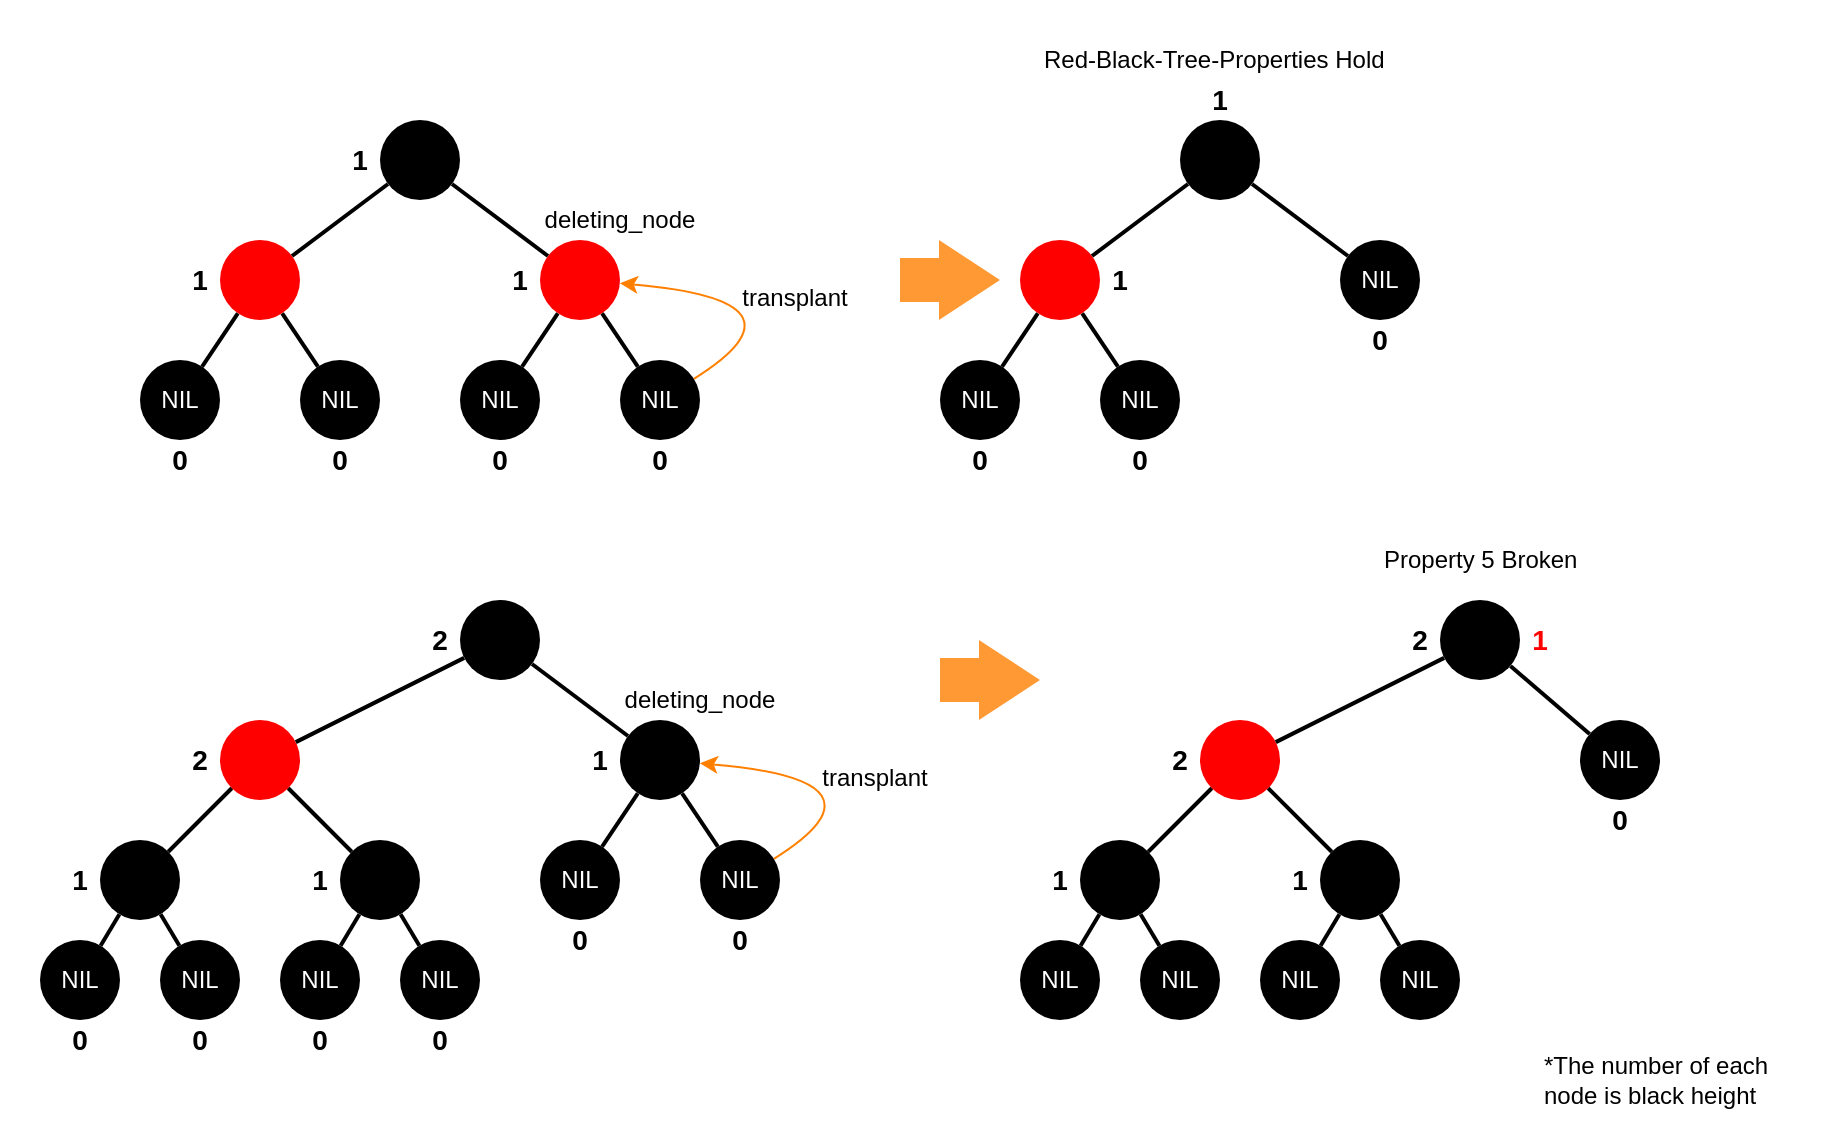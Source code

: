 <mxfile version="13.1.3" pages="5">
    <diagram id="6hGFLwfOUW9BJ-s0fimq" name="no_child">
        <mxGraphModel dx="1669" dy="1158" grid="1" gridSize="10" guides="1" tooltips="1" connect="1" arrows="1" fold="1" page="1" pageScale="1" pageWidth="827" pageHeight="1169" math="0" shadow="0">
            <root>
                <mxCell id="0"/>
                <mxCell id="1" parent="0"/>
                <mxCell id="Pljkz3GMtgWKO5FZB_YX-92" value="" style="rounded=0;whiteSpace=wrap;html=1;fillColor=#FFFFFF;gradientColor=none;strokeColor=none;" vertex="1" parent="1">
                    <mxGeometry x="10" y="100" width="910" height="560" as="geometry"/>
                </mxCell>
                <mxCell id="2" value="" style="ellipse;whiteSpace=wrap;html=1;aspect=fixed;strokeColor=none;strokeWidth=2;fillColor=#000000;fontColor=#ffffff;" vertex="1" parent="1">
                    <mxGeometry x="200" y="160" width="40" height="40" as="geometry"/>
                </mxCell>
                <mxCell id="3" value="" style="ellipse;whiteSpace=wrap;html=1;aspect=fixed;strokeColor=none;strokeWidth=2;fillColor=#FF0000;fontColor=#ffffff;" vertex="1" parent="1">
                    <mxGeometry x="280" y="220" width="40" height="40" as="geometry"/>
                </mxCell>
                <mxCell id="4" value="" style="ellipse;whiteSpace=wrap;html=1;aspect=fixed;strokeColor=none;strokeWidth=2;fillColor=#FF0000;fontColor=#ffffff;" vertex="1" parent="1">
                    <mxGeometry x="120" y="220" width="40" height="40" as="geometry"/>
                </mxCell>
                <mxCell id="5" value="" style="endArrow=none;html=1;strokeColor=#000000;strokeWidth=2;" edge="1" parent="1" source="4" target="2">
                    <mxGeometry width="50" height="50" relative="1" as="geometry">
                        <mxPoint x="114.142" y="185.858" as="sourcePoint"/>
                        <mxPoint x="205.858" y="134.142" as="targetPoint"/>
                    </mxGeometry>
                </mxCell>
                <mxCell id="6" value="" style="endArrow=none;html=1;strokeColor=#000000;strokeWidth=2;" edge="1" parent="1" source="2" target="3">
                    <mxGeometry width="50" height="50" relative="1" as="geometry">
                        <mxPoint x="124.142" y="195.858" as="sourcePoint"/>
                        <mxPoint x="215.858" y="144.142" as="targetPoint"/>
                    </mxGeometry>
                </mxCell>
                <mxCell id="7" value="NIL" style="ellipse;whiteSpace=wrap;html=1;aspect=fixed;strokeColor=none;strokeWidth=2;fillColor=#000000;fontColor=#ffffff;" vertex="1" parent="1">
                    <mxGeometry x="80" y="280" width="40" height="40" as="geometry"/>
                </mxCell>
                <mxCell id="8" value="NIL" style="ellipse;whiteSpace=wrap;html=1;aspect=fixed;strokeColor=none;strokeWidth=2;fillColor=#000000;fontColor=#ffffff;" vertex="1" parent="1">
                    <mxGeometry x="160" y="280" width="40" height="40" as="geometry"/>
                </mxCell>
                <mxCell id="9" value="NIL" style="ellipse;whiteSpace=wrap;html=1;aspect=fixed;strokeColor=none;strokeWidth=2;fillColor=#000000;fontColor=#ffffff;" vertex="1" parent="1">
                    <mxGeometry x="240" y="280" width="40" height="40" as="geometry"/>
                </mxCell>
                <mxCell id="10" value="NIL" style="ellipse;whiteSpace=wrap;html=1;aspect=fixed;strokeColor=none;strokeWidth=2;fillColor=#000000;fontColor=#ffffff;" vertex="1" parent="1">
                    <mxGeometry x="320" y="280" width="40" height="40" as="geometry"/>
                </mxCell>
                <mxCell id="11" value="" style="endArrow=none;html=1;strokeColor=#000000;strokeWidth=2;" edge="1" parent="1" source="3" target="10">
                    <mxGeometry width="50" height="50" relative="1" as="geometry">
                        <mxPoint x="166" y="238" as="sourcePoint"/>
                        <mxPoint x="214" y="202" as="targetPoint"/>
                    </mxGeometry>
                </mxCell>
                <mxCell id="12" value="" style="endArrow=none;html=1;strokeColor=#000000;strokeWidth=2;" edge="1" parent="1" source="9" target="3">
                    <mxGeometry width="50" height="50" relative="1" as="geometry">
                        <mxPoint x="176" y="248" as="sourcePoint"/>
                        <mxPoint x="224" y="212" as="targetPoint"/>
                    </mxGeometry>
                </mxCell>
                <mxCell id="13" value="" style="endArrow=none;html=1;strokeColor=#000000;strokeWidth=2;" edge="1" parent="1" source="7" target="4">
                    <mxGeometry width="50" height="50" relative="1" as="geometry">
                        <mxPoint x="186" y="258" as="sourcePoint"/>
                        <mxPoint x="234" y="222" as="targetPoint"/>
                    </mxGeometry>
                </mxCell>
                <mxCell id="14" value="" style="endArrow=none;html=1;strokeColor=#000000;strokeWidth=2;" edge="1" parent="1" source="8" target="4">
                    <mxGeometry width="50" height="50" relative="1" as="geometry">
                        <mxPoint x="196" y="268" as="sourcePoint"/>
                        <mxPoint x="244" y="232" as="targetPoint"/>
                    </mxGeometry>
                </mxCell>
                <mxCell id="16" value="&lt;font color=&quot;#000000&quot;&gt;deleting_node&lt;/font&gt;" style="text;html=1;strokeColor=none;fillColor=none;align=center;verticalAlign=middle;whiteSpace=wrap;rounded=0;" vertex="1" parent="1">
                    <mxGeometry x="280" y="200" width="80" height="20" as="geometry"/>
                </mxCell>
                <mxCell id="17" value="&lt;font color=&quot;#000000&quot; style=&quot;font-size: 12px&quot;&gt;transplant&lt;/font&gt;" style="curved=1;endArrow=classic;html=1;strokeColor=#FF8000;labelBackgroundColor=none;" edge="1" parent="1" source="10" target="3">
                    <mxGeometry width="50" height="50" relative="1" as="geometry">
                        <mxPoint x="480" y="320" as="sourcePoint"/>
                        <mxPoint x="530" y="270" as="targetPoint"/>
                        <Array as="points">
                            <mxPoint x="420" y="250"/>
                        </Array>
                    </mxGeometry>
                </mxCell>
                <mxCell id="19" value="" style="ellipse;whiteSpace=wrap;html=1;aspect=fixed;strokeColor=none;strokeWidth=2;fillColor=#000000;fontColor=#ffffff;" vertex="1" parent="1">
                    <mxGeometry x="600" y="160" width="40" height="40" as="geometry"/>
                </mxCell>
                <mxCell id="21" value="" style="ellipse;whiteSpace=wrap;html=1;aspect=fixed;strokeColor=none;strokeWidth=2;fillColor=#FF0000;fontColor=#ffffff;" vertex="1" parent="1">
                    <mxGeometry x="520" y="220" width="40" height="40" as="geometry"/>
                </mxCell>
                <mxCell id="22" value="" style="endArrow=none;html=1;strokeColor=#000000;strokeWidth=2;" edge="1" parent="1" source="21" target="19">
                    <mxGeometry width="50" height="50" relative="1" as="geometry">
                        <mxPoint x="514.142" y="185.858" as="sourcePoint"/>
                        <mxPoint x="605.858" y="134.142" as="targetPoint"/>
                    </mxGeometry>
                </mxCell>
                <mxCell id="23" value="" style="endArrow=none;html=1;strokeColor=#000000;strokeWidth=2;" edge="1" parent="1" source="19" target="27">
                    <mxGeometry width="50" height="50" relative="1" as="geometry">
                        <mxPoint x="524.142" y="195.858" as="sourcePoint"/>
                        <mxPoint x="684" y="228" as="targetPoint"/>
                    </mxGeometry>
                </mxCell>
                <mxCell id="24" value="NIL" style="ellipse;whiteSpace=wrap;html=1;aspect=fixed;strokeColor=none;strokeWidth=2;fillColor=#000000;fontColor=#ffffff;" vertex="1" parent="1">
                    <mxGeometry x="480" y="280" width="40" height="40" as="geometry"/>
                </mxCell>
                <mxCell id="25" value="NIL" style="ellipse;whiteSpace=wrap;html=1;aspect=fixed;strokeColor=none;strokeWidth=2;fillColor=#000000;fontColor=#ffffff;" vertex="1" parent="1">
                    <mxGeometry x="560" y="280" width="40" height="40" as="geometry"/>
                </mxCell>
                <mxCell id="27" value="NIL" style="ellipse;whiteSpace=wrap;html=1;aspect=fixed;strokeColor=none;strokeWidth=2;fillColor=#000000;fontColor=#ffffff;" vertex="1" parent="1">
                    <mxGeometry x="680" y="220" width="40" height="40" as="geometry"/>
                </mxCell>
                <mxCell id="30" value="" style="endArrow=none;html=1;strokeColor=#000000;strokeWidth=2;" edge="1" parent="1" source="24" target="21">
                    <mxGeometry width="50" height="50" relative="1" as="geometry">
                        <mxPoint x="586" y="258" as="sourcePoint"/>
                        <mxPoint x="634" y="222" as="targetPoint"/>
                    </mxGeometry>
                </mxCell>
                <mxCell id="31" value="" style="endArrow=none;html=1;strokeColor=#000000;strokeWidth=2;" edge="1" parent="1" source="25" target="21">
                    <mxGeometry width="50" height="50" relative="1" as="geometry">
                        <mxPoint x="596" y="268" as="sourcePoint"/>
                        <mxPoint x="644" y="232" as="targetPoint"/>
                    </mxGeometry>
                </mxCell>
                <mxCell id="71" value="&lt;b style=&quot;color: rgb(0 , 0 , 0)&quot;&gt;&lt;font style=&quot;font-size: 14px&quot;&gt;0&lt;/font&gt;&lt;/b&gt;" style="text;html=1;strokeColor=none;fillColor=none;align=center;verticalAlign=middle;whiteSpace=wrap;rounded=0;" vertex="1" parent="1">
                    <mxGeometry x="90" y="320" width="20" height="20" as="geometry"/>
                </mxCell>
                <mxCell id="72" value="&lt;b style=&quot;color: rgb(0 , 0 , 0)&quot;&gt;&lt;font style=&quot;font-size: 14px&quot;&gt;0&lt;/font&gt;&lt;/b&gt;" style="text;html=1;strokeColor=none;fillColor=none;align=center;verticalAlign=middle;whiteSpace=wrap;rounded=0;" vertex="1" parent="1">
                    <mxGeometry x="170" y="320" width="20" height="20" as="geometry"/>
                </mxCell>
                <mxCell id="73" value="&lt;b style=&quot;color: rgb(0 , 0 , 0)&quot;&gt;&lt;font style=&quot;font-size: 14px&quot;&gt;0&lt;/font&gt;&lt;/b&gt;" style="text;html=1;strokeColor=none;fillColor=none;align=center;verticalAlign=middle;whiteSpace=wrap;rounded=0;" vertex="1" parent="1">
                    <mxGeometry x="250" y="320" width="20" height="20" as="geometry"/>
                </mxCell>
                <mxCell id="74" value="&lt;b style=&quot;color: rgb(0 , 0 , 0)&quot;&gt;&lt;font style=&quot;font-size: 14px&quot;&gt;0&lt;/font&gt;&lt;/b&gt;" style="text;html=1;strokeColor=none;fillColor=none;align=center;verticalAlign=middle;whiteSpace=wrap;rounded=0;" vertex="1" parent="1">
                    <mxGeometry x="330" y="320" width="20" height="20" as="geometry"/>
                </mxCell>
                <mxCell id="75" value="&lt;b style=&quot;color: rgb(0 , 0 , 0)&quot;&gt;&lt;font style=&quot;font-size: 14px&quot;&gt;0&lt;/font&gt;&lt;/b&gt;" style="text;html=1;strokeColor=none;fillColor=none;align=center;verticalAlign=middle;whiteSpace=wrap;rounded=0;" vertex="1" parent="1">
                    <mxGeometry x="690" y="260" width="20" height="20" as="geometry"/>
                </mxCell>
                <mxCell id="76" value="&lt;b style=&quot;color: rgb(0 , 0 , 0)&quot;&gt;&lt;font style=&quot;font-size: 14px&quot;&gt;0&lt;/font&gt;&lt;/b&gt;" style="text;html=1;strokeColor=none;fillColor=none;align=center;verticalAlign=middle;whiteSpace=wrap;rounded=0;" vertex="1" parent="1">
                    <mxGeometry x="570" y="320" width="20" height="20" as="geometry"/>
                </mxCell>
                <mxCell id="77" value="&lt;b style=&quot;color: rgb(0 , 0 , 0)&quot;&gt;&lt;font style=&quot;font-size: 14px&quot;&gt;0&lt;/font&gt;&lt;/b&gt;" style="text;html=1;strokeColor=none;fillColor=none;align=center;verticalAlign=middle;whiteSpace=wrap;rounded=0;" vertex="1" parent="1">
                    <mxGeometry x="490" y="320" width="20" height="20" as="geometry"/>
                </mxCell>
                <mxCell id="81" value="&lt;b style=&quot;color: rgb(0 , 0 , 0)&quot;&gt;&lt;font style=&quot;font-size: 14px&quot;&gt;1&lt;/font&gt;&lt;/b&gt;&lt;span style=&quot;color: rgba(0 , 0 , 0 , 0) ; font-family: monospace ; font-size: 0px&quot;&gt;%3CmxGraphModel%3E%3Croot%3E%3CmxCell%20id%3D%220%22%2F%3E%3CmxCell%20id%3D%221%22%20parent%3D%220%22%2F%3E%3CmxCell%20id%3D%222%22%20value%3D%22%26lt%3Bb%20style%3D%26quot%3Bcolor%3A%20rgb(0%20%2C%200%20%2C%200)%26quot%3B%26gt%3B%26lt%3Bfont%20style%3D%26quot%3Bfont-size%3A%2014px%26quot%3B%26gt%3B0%26lt%3B%2Ffont%26gt%3B%26lt%3B%2Fb%26gt%3B%22%20style%3D%22text%3Bhtml%3D1%3BstrokeColor%3Dnone%3BfillColor%3Dnone%3Balign%3Dcenter%3BverticalAlign%3Dmiddle%3BwhiteSpace%3Dwrap%3Brounded%3D0%3B%22%20vertex%3D%221%22%20parent%3D%221%22%3E%3CmxGeometry%20x%3D%22120%22%20y%3D%2280%22%20width%3D%2220%22%20height%3D%2220%22%20as%3D%22geometry%22%2F%3E%3C%2FmxCell%3E%3C%2Froot%3E%3C%2FmxGraphModel%3E&lt;/span&gt;" style="text;html=1;strokeColor=none;fillColor=none;align=center;verticalAlign=middle;whiteSpace=wrap;rounded=0;" vertex="1" parent="1">
                    <mxGeometry x="180" y="170" width="20" height="20" as="geometry"/>
                </mxCell>
                <mxCell id="87" value="&lt;b style=&quot;color: rgb(0 , 0 , 0)&quot;&gt;&lt;font style=&quot;font-size: 14px&quot;&gt;1&lt;/font&gt;&lt;/b&gt;&lt;span style=&quot;color: rgba(0 , 0 , 0 , 0) ; font-family: monospace ; font-size: 0px&quot;&gt;%3CmxGraphModel%3E%3Croot%3E%3CmxCell%20id%3D%220%22%2F%3E%3CmxCell%20id%3D%221%22%20parent%3D%220%22%2F%3E%3CmxCell%20id%3D%222%22%20value%3D%22%26lt%3Bb%20style%3D%26quot%3Bcolor%3A%20rgb(0%20%2C%200%20%2C%200)%26quot%3B%26gt%3B%26lt%3Bfont%20style%3D%26quot%3Bfont-size%3A%2014px%26quot%3B%26gt%3B0%26lt%3B%2Ffont%26gt%3B%26lt%3B%2Fb%26gt%3B%22%20style%3D%22text%3Bhtml%3D1%3BstrokeColor%3Dnone%3BfillColor%3Dnone%3Balign%3Dcenter%3BverticalAlign%3Dmiddle%3BwhiteSpace%3Dwrap%3Brounded%3D0%3B%22%20vertex%3D%221%22%20parent%3D%221%22%3E%3CmxGeometry%20x%3D%22120%22%20y%3D%2280%22%20width%3D%2220%22%20height%3D%2220%22%20as%3D%22geometry%22%2F%3E%3C%2FmxCell%3E%3C%2Froot%3E%3C%2FmxGraphModel%3E&lt;/span&gt;" style="text;html=1;strokeColor=none;fillColor=none;align=center;verticalAlign=middle;whiteSpace=wrap;rounded=0;" vertex="1" parent="1">
                    <mxGeometry x="100" y="230" width="20" height="20" as="geometry"/>
                </mxCell>
                <mxCell id="88" value="&lt;b style=&quot;color: rgb(0 , 0 , 0)&quot;&gt;&lt;font style=&quot;font-size: 14px&quot;&gt;1&lt;/font&gt;&lt;/b&gt;&lt;span style=&quot;color: rgba(0 , 0 , 0 , 0) ; font-family: monospace ; font-size: 0px&quot;&gt;%3CmxGraphModel%3E%3Croot%3E%3CmxCell%20id%3D%220%22%2F%3E%3CmxCell%20id%3D%221%22%20parent%3D%220%22%2F%3E%3CmxCell%20id%3D%222%22%20value%3D%22%26lt%3Bb%20style%3D%26quot%3Bcolor%3A%20rgb(0%20%2C%200%20%2C%200)%26quot%3B%26gt%3B%26lt%3Bfont%20style%3D%26quot%3Bfont-size%3A%2014px%26quot%3B%26gt%3B0%26lt%3B%2Ffont%26gt%3B%26lt%3B%2Fb%26gt%3B%22%20style%3D%22text%3Bhtml%3D1%3BstrokeColor%3Dnone%3BfillColor%3Dnone%3Balign%3Dcenter%3BverticalAlign%3Dmiddle%3BwhiteSpace%3Dwrap%3Brounded%3D0%3B%22%20vertex%3D%221%22%20parent%3D%221%22%3E%3CmxGeometry%20x%3D%22120%22%20y%3D%2280%22%20width%3D%2220%22%20height%3D%2220%22%20as%3D%22geometry%22%2F%3E%3C%2FmxCell%3E%3C%2Froot%3E%3C%2FmxGraphModel%3E&lt;/span&gt;" style="text;html=1;strokeColor=none;fillColor=none;align=center;verticalAlign=middle;whiteSpace=wrap;rounded=0;" vertex="1" parent="1">
                    <mxGeometry x="260" y="230" width="20" height="20" as="geometry"/>
                </mxCell>
                <mxCell id="89" value="&lt;b style=&quot;color: rgb(0 , 0 , 0)&quot;&gt;&lt;font style=&quot;font-size: 14px&quot;&gt;1&lt;/font&gt;&lt;/b&gt;&lt;span style=&quot;color: rgba(0 , 0 , 0 , 0) ; font-family: monospace ; font-size: 0px&quot;&gt;%3CmxGraphModel%3E%3Croot%3E%3CmxCell%20id%3D%220%22%2F%3E%3CmxCell%20id%3D%221%22%20parent%3D%220%22%2F%3E%3CmxCell%20id%3D%222%22%20value%3D%22%26lt%3Bb%20style%3D%26quot%3Bcolor%3A%20rgb(0%20%2C%200%20%2C%200)%26quot%3B%26gt%3B%26lt%3Bfont%20style%3D%26quot%3Bfont-size%3A%2014px%26quot%3B%26gt%3B0%26lt%3B%2Ffont%26gt%3B%26lt%3B%2Fb%26gt%3B%22%20style%3D%22text%3Bhtml%3D1%3BstrokeColor%3Dnone%3BfillColor%3Dnone%3Balign%3Dcenter%3BverticalAlign%3Dmiddle%3BwhiteSpace%3Dwrap%3Brounded%3D0%3B%22%20vertex%3D%221%22%20parent%3D%221%22%3E%3CmxGeometry%20x%3D%22120%22%20y%3D%2280%22%20width%3D%2220%22%20height%3D%2220%22%20as%3D%22geometry%22%2F%3E%3C%2FmxCell%3E%3C%2Froot%3E%3C%2FmxGraphModel%3E&lt;/span&gt;" style="text;html=1;strokeColor=none;fillColor=none;align=center;verticalAlign=middle;whiteSpace=wrap;rounded=0;" vertex="1" parent="1">
                    <mxGeometry x="560" y="230" width="20" height="20" as="geometry"/>
                </mxCell>
                <mxCell id="90" value="&lt;b style=&quot;color: rgb(0 , 0 , 0)&quot;&gt;&lt;font style=&quot;font-size: 14px&quot;&gt;1&lt;/font&gt;&lt;/b&gt;&lt;span style=&quot;color: rgba(0 , 0 , 0 , 0) ; font-family: monospace ; font-size: 0px&quot;&gt;%3CmxGraphModel%3E%3Croot%3E%3CmxCell%20id%3D%220%22%2F%3E%3CmxCell%20id%3D%221%22%20parent%3D%220%22%2F%3E%3CmxCell%20id%3D%222%22%20value%3D%22%26lt%3Bb%20style%3D%26quot%3Bcolor%3A%20rgb(0%20%2C%200%20%2C%200)%26quot%3B%26gt%3B%26lt%3Bfont%20style%3D%26quot%3Bfont-size%3A%2014px%26quot%3B%26gt%3B0%26lt%3B%2Ffont%26gt%3B%26lt%3B%2Fb%26gt%3B%22%20style%3D%22text%3Bhtml%3D1%3BstrokeColor%3Dnone%3BfillColor%3Dnone%3Balign%3Dcenter%3BverticalAlign%3Dmiddle%3BwhiteSpace%3Dwrap%3Brounded%3D0%3B%22%20vertex%3D%221%22%20parent%3D%221%22%3E%3CmxGeometry%20x%3D%22120%22%20y%3D%2280%22%20width%3D%2220%22%20height%3D%2220%22%20as%3D%22geometry%22%2F%3E%3C%2FmxCell%3E%3C%2Froot%3E%3C%2FmxGraphModel%3E&lt;/span&gt;" style="text;html=1;strokeColor=none;fillColor=none;align=center;verticalAlign=middle;whiteSpace=wrap;rounded=0;" vertex="1" parent="1">
                    <mxGeometry x="610" y="140" width="20" height="20" as="geometry"/>
                </mxCell>
                <mxCell id="92" value="" style="html=1;shadow=0;dashed=0;align=center;verticalAlign=middle;shape=mxgraph.arrows2.arrow;dy=0.45;dx=30.5;notch=0;strokeColor=none;fillColor=#FF9933;rotation=0;" vertex="1" parent="1">
                    <mxGeometry x="480" y="420" width="50" height="40" as="geometry"/>
                </mxCell>
                <mxCell id="6kzogY0k6Kvq3TZIHnDM-92" value="" style="ellipse;whiteSpace=wrap;html=1;aspect=fixed;strokeColor=none;strokeWidth=2;fillColor=#000000;fontColor=#ffffff;" vertex="1" parent="1">
                    <mxGeometry x="240" y="400" width="40" height="40" as="geometry"/>
                </mxCell>
                <mxCell id="6kzogY0k6Kvq3TZIHnDM-93" value="" style="ellipse;whiteSpace=wrap;html=1;aspect=fixed;strokeColor=none;strokeWidth=2;fillColor=#000000;fontColor=#ffffff;" vertex="1" parent="1">
                    <mxGeometry x="320" y="460" width="40" height="40" as="geometry"/>
                </mxCell>
                <mxCell id="6kzogY0k6Kvq3TZIHnDM-94" value="" style="ellipse;whiteSpace=wrap;html=1;aspect=fixed;strokeColor=none;strokeWidth=2;fillColor=#FF0000;fontColor=#ffffff;" vertex="1" parent="1">
                    <mxGeometry x="120" y="460" width="40" height="40" as="geometry"/>
                </mxCell>
                <mxCell id="6kzogY0k6Kvq3TZIHnDM-95" value="" style="endArrow=none;html=1;strokeColor=#000000;strokeWidth=2;" edge="1" parent="1" source="6kzogY0k6Kvq3TZIHnDM-94" target="6kzogY0k6Kvq3TZIHnDM-92">
                    <mxGeometry width="50" height="50" relative="1" as="geometry">
                        <mxPoint x="154.142" y="425.858" as="sourcePoint"/>
                        <mxPoint x="245.858" y="374.142" as="targetPoint"/>
                    </mxGeometry>
                </mxCell>
                <mxCell id="6kzogY0k6Kvq3TZIHnDM-96" value="" style="endArrow=none;html=1;strokeColor=#000000;strokeWidth=2;" edge="1" parent="1" source="6kzogY0k6Kvq3TZIHnDM-92" target="6kzogY0k6Kvq3TZIHnDM-93">
                    <mxGeometry width="50" height="50" relative="1" as="geometry">
                        <mxPoint x="164.142" y="435.858" as="sourcePoint"/>
                        <mxPoint x="255.858" y="384.142" as="targetPoint"/>
                    </mxGeometry>
                </mxCell>
                <mxCell id="6kzogY0k6Kvq3TZIHnDM-97" value="" style="ellipse;whiteSpace=wrap;html=1;aspect=fixed;strokeColor=none;strokeWidth=2;fillColor=#000000;fontColor=#ffffff;" vertex="1" parent="1">
                    <mxGeometry x="60" y="520" width="40" height="40" as="geometry"/>
                </mxCell>
                <mxCell id="6kzogY0k6Kvq3TZIHnDM-98" value="" style="ellipse;whiteSpace=wrap;html=1;aspect=fixed;strokeColor=none;strokeWidth=2;fillColor=#000000;fontColor=#ffffff;" vertex="1" parent="1">
                    <mxGeometry x="180" y="520" width="40" height="40" as="geometry"/>
                </mxCell>
                <mxCell id="6kzogY0k6Kvq3TZIHnDM-99" value="NIL" style="ellipse;whiteSpace=wrap;html=1;aspect=fixed;strokeColor=none;strokeWidth=2;fillColor=#000000;fontColor=#ffffff;" vertex="1" parent="1">
                    <mxGeometry x="280" y="520" width="40" height="40" as="geometry"/>
                </mxCell>
                <mxCell id="6kzogY0k6Kvq3TZIHnDM-100" value="NIL" style="ellipse;whiteSpace=wrap;html=1;aspect=fixed;strokeColor=none;strokeWidth=2;fillColor=#000000;fontColor=#ffffff;" vertex="1" parent="1">
                    <mxGeometry x="360" y="520" width="40" height="40" as="geometry"/>
                </mxCell>
                <mxCell id="6kzogY0k6Kvq3TZIHnDM-101" value="" style="endArrow=none;html=1;strokeColor=#000000;strokeWidth=2;" edge="1" parent="1" source="6kzogY0k6Kvq3TZIHnDM-93" target="6kzogY0k6Kvq3TZIHnDM-100">
                    <mxGeometry width="50" height="50" relative="1" as="geometry">
                        <mxPoint x="206" y="478" as="sourcePoint"/>
                        <mxPoint x="254" y="442" as="targetPoint"/>
                    </mxGeometry>
                </mxCell>
                <mxCell id="6kzogY0k6Kvq3TZIHnDM-102" value="" style="endArrow=none;html=1;strokeColor=#000000;strokeWidth=2;" edge="1" parent="1" source="6kzogY0k6Kvq3TZIHnDM-99" target="6kzogY0k6Kvq3TZIHnDM-93">
                    <mxGeometry width="50" height="50" relative="1" as="geometry">
                        <mxPoint x="216" y="488" as="sourcePoint"/>
                        <mxPoint x="264" y="452" as="targetPoint"/>
                    </mxGeometry>
                </mxCell>
                <mxCell id="6kzogY0k6Kvq3TZIHnDM-103" value="" style="endArrow=none;html=1;strokeColor=#000000;strokeWidth=2;" edge="1" parent="1" source="6kzogY0k6Kvq3TZIHnDM-97" target="6kzogY0k6Kvq3TZIHnDM-94">
                    <mxGeometry width="50" height="50" relative="1" as="geometry">
                        <mxPoint x="186" y="498" as="sourcePoint"/>
                        <mxPoint x="234" y="462" as="targetPoint"/>
                    </mxGeometry>
                </mxCell>
                <mxCell id="6kzogY0k6Kvq3TZIHnDM-104" value="" style="endArrow=none;html=1;strokeColor=#000000;strokeWidth=2;" edge="1" parent="1" source="6kzogY0k6Kvq3TZIHnDM-98" target="6kzogY0k6Kvq3TZIHnDM-94">
                    <mxGeometry width="50" height="50" relative="1" as="geometry">
                        <mxPoint x="196" y="508" as="sourcePoint"/>
                        <mxPoint x="244" y="472" as="targetPoint"/>
                    </mxGeometry>
                </mxCell>
                <mxCell id="6kzogY0k6Kvq3TZIHnDM-105" value="&lt;font color=&quot;#000000&quot;&gt;deleting_node&lt;/font&gt;" style="text;html=1;strokeColor=none;fillColor=none;align=center;verticalAlign=middle;whiteSpace=wrap;rounded=0;" vertex="1" parent="1">
                    <mxGeometry x="320" y="440" width="80" height="20" as="geometry"/>
                </mxCell>
                <mxCell id="6kzogY0k6Kvq3TZIHnDM-106" value="&lt;font color=&quot;#000000&quot; style=&quot;font-size: 12px&quot;&gt;transplant&lt;/font&gt;" style="curved=1;endArrow=classic;html=1;strokeColor=#FF8000;labelBackgroundColor=none;" edge="1" parent="1" source="6kzogY0k6Kvq3TZIHnDM-100" target="6kzogY0k6Kvq3TZIHnDM-93">
                    <mxGeometry width="50" height="50" relative="1" as="geometry">
                        <mxPoint x="520" y="560" as="sourcePoint"/>
                        <mxPoint x="570" y="510" as="targetPoint"/>
                        <Array as="points">
                            <mxPoint x="460" y="490"/>
                        </Array>
                    </mxGeometry>
                </mxCell>
                <mxCell id="6kzogY0k6Kvq3TZIHnDM-109" value="&lt;b style=&quot;color: rgb(0 , 0 , 0)&quot;&gt;&lt;font style=&quot;font-size: 14px&quot;&gt;0&lt;/font&gt;&lt;/b&gt;" style="text;html=1;strokeColor=none;fillColor=none;align=center;verticalAlign=middle;whiteSpace=wrap;rounded=0;" vertex="1" parent="1">
                    <mxGeometry x="290" y="560" width="20" height="20" as="geometry"/>
                </mxCell>
                <mxCell id="6kzogY0k6Kvq3TZIHnDM-110" value="&lt;b style=&quot;color: rgb(0 , 0 , 0)&quot;&gt;&lt;font style=&quot;font-size: 14px&quot;&gt;0&lt;/font&gt;&lt;/b&gt;" style="text;html=1;strokeColor=none;fillColor=none;align=center;verticalAlign=middle;whiteSpace=wrap;rounded=0;" vertex="1" parent="1">
                    <mxGeometry x="370" y="560" width="20" height="20" as="geometry"/>
                </mxCell>
                <mxCell id="6kzogY0k6Kvq3TZIHnDM-111" value="&lt;font color=&quot;#000000&quot;&gt;&lt;span style=&quot;font-size: 14px&quot;&gt;&lt;b&gt;2&lt;/b&gt;&lt;/span&gt;&lt;/font&gt;" style="text;html=1;strokeColor=none;fillColor=none;align=center;verticalAlign=middle;whiteSpace=wrap;rounded=0;" vertex="1" parent="1">
                    <mxGeometry x="220" y="410" width="20" height="20" as="geometry"/>
                </mxCell>
                <mxCell id="6kzogY0k6Kvq3TZIHnDM-112" value="&lt;font color=&quot;#000000&quot;&gt;&lt;span style=&quot;font-size: 14px&quot;&gt;&lt;b&gt;2&lt;/b&gt;&lt;/span&gt;&lt;/font&gt;" style="text;html=1;strokeColor=none;fillColor=none;align=center;verticalAlign=middle;whiteSpace=wrap;rounded=0;" vertex="1" parent="1">
                    <mxGeometry x="100" y="470" width="20" height="20" as="geometry"/>
                </mxCell>
                <mxCell id="6kzogY0k6Kvq3TZIHnDM-113" value="&lt;b style=&quot;color: rgb(0 , 0 , 0)&quot;&gt;&lt;font style=&quot;font-size: 14px&quot;&gt;1&lt;/font&gt;&lt;/b&gt;&lt;span style=&quot;color: rgba(0 , 0 , 0 , 0) ; font-family: monospace ; font-size: 0px&quot;&gt;%3CmxGraphModel%3E%3Croot%3E%3CmxCell%20id%3D%220%22%2F%3E%3CmxCell%20id%3D%221%22%20parent%3D%220%22%2F%3E%3CmxCell%20id%3D%222%22%20value%3D%22%26lt%3Bb%20style%3D%26quot%3Bcolor%3A%20rgb(0%20%2C%200%20%2C%200)%26quot%3B%26gt%3B%26lt%3Bfont%20style%3D%26quot%3Bfont-size%3A%2014px%26quot%3B%26gt%3B0%26lt%3B%2Ffont%26gt%3B%26lt%3B%2Fb%26gt%3B%22%20style%3D%22text%3Bhtml%3D1%3BstrokeColor%3Dnone%3BfillColor%3Dnone%3Balign%3Dcenter%3BverticalAlign%3Dmiddle%3BwhiteSpace%3Dwrap%3Brounded%3D0%3B%22%20vertex%3D%221%22%20parent%3D%221%22%3E%3CmxGeometry%20x%3D%22120%22%20y%3D%2280%22%20width%3D%2220%22%20height%3D%2220%22%20as%3D%22geometry%22%2F%3E%3C%2FmxCell%3E%3C%2Froot%3E%3C%2FmxGraphModel%3E&lt;/span&gt;" style="text;html=1;strokeColor=none;fillColor=none;align=center;verticalAlign=middle;whiteSpace=wrap;rounded=0;" vertex="1" parent="1">
                    <mxGeometry x="300" y="470" width="20" height="20" as="geometry"/>
                </mxCell>
                <mxCell id="6kzogY0k6Kvq3TZIHnDM-114" value="NIL" style="ellipse;whiteSpace=wrap;html=1;aspect=fixed;strokeColor=none;strokeWidth=2;fillColor=#000000;fontColor=#ffffff;" vertex="1" parent="1">
                    <mxGeometry x="210" y="570" width="40" height="40" as="geometry"/>
                </mxCell>
                <mxCell id="6kzogY0k6Kvq3TZIHnDM-115" value="NIL" style="ellipse;whiteSpace=wrap;html=1;aspect=fixed;strokeColor=none;strokeWidth=2;fillColor=#000000;fontColor=#ffffff;" vertex="1" parent="1">
                    <mxGeometry x="150" y="570" width="40" height="40" as="geometry"/>
                </mxCell>
                <mxCell id="6kzogY0k6Kvq3TZIHnDM-116" value="NIL" style="ellipse;whiteSpace=wrap;html=1;aspect=fixed;strokeColor=none;strokeWidth=2;fillColor=#000000;fontColor=#ffffff;" vertex="1" parent="1">
                    <mxGeometry x="90" y="570" width="40" height="40" as="geometry"/>
                </mxCell>
                <mxCell id="6kzogY0k6Kvq3TZIHnDM-117" value="NIL" style="ellipse;whiteSpace=wrap;html=1;aspect=fixed;strokeColor=none;strokeWidth=2;fillColor=#000000;fontColor=#ffffff;" vertex="1" parent="1">
                    <mxGeometry x="30" y="570" width="40" height="40" as="geometry"/>
                </mxCell>
                <mxCell id="6kzogY0k6Kvq3TZIHnDM-118" value="" style="endArrow=none;html=1;strokeColor=#000000;strokeWidth=2;" edge="1" parent="1" source="6kzogY0k6Kvq3TZIHnDM-114" target="6kzogY0k6Kvq3TZIHnDM-98">
                    <mxGeometry width="50" height="50" relative="1" as="geometry">
                        <mxPoint x="167.889" y="481.056" as="sourcePoint"/>
                        <mxPoint x="252.111" y="438.944" as="targetPoint"/>
                    </mxGeometry>
                </mxCell>
                <mxCell id="6kzogY0k6Kvq3TZIHnDM-119" value="" style="endArrow=none;html=1;strokeColor=#000000;strokeWidth=2;" edge="1" parent="1" source="6kzogY0k6Kvq3TZIHnDM-115" target="6kzogY0k6Kvq3TZIHnDM-98">
                    <mxGeometry width="50" height="50" relative="1" as="geometry">
                        <mxPoint x="177.889" y="491.056" as="sourcePoint"/>
                        <mxPoint x="262.111" y="448.944" as="targetPoint"/>
                    </mxGeometry>
                </mxCell>
                <mxCell id="6kzogY0k6Kvq3TZIHnDM-120" value="" style="endArrow=none;html=1;strokeColor=#000000;strokeWidth=2;" edge="1" parent="1" source="6kzogY0k6Kvq3TZIHnDM-116" target="6kzogY0k6Kvq3TZIHnDM-97">
                    <mxGeometry width="50" height="50" relative="1" as="geometry">
                        <mxPoint x="187.889" y="501.056" as="sourcePoint"/>
                        <mxPoint x="272.111" y="458.944" as="targetPoint"/>
                    </mxGeometry>
                </mxCell>
                <mxCell id="6kzogY0k6Kvq3TZIHnDM-121" value="" style="endArrow=none;html=1;strokeColor=#000000;strokeWidth=2;" edge="1" parent="1" source="6kzogY0k6Kvq3TZIHnDM-117" target="6kzogY0k6Kvq3TZIHnDM-97">
                    <mxGeometry width="50" height="50" relative="1" as="geometry">
                        <mxPoint x="197.889" y="511.056" as="sourcePoint"/>
                        <mxPoint x="282.111" y="468.944" as="targetPoint"/>
                    </mxGeometry>
                </mxCell>
                <mxCell id="6kzogY0k6Kvq3TZIHnDM-122" value="&lt;b style=&quot;color: rgb(0 , 0 , 0)&quot;&gt;&lt;font style=&quot;font-size: 14px&quot;&gt;0&lt;/font&gt;&lt;/b&gt;" style="text;html=1;strokeColor=none;fillColor=none;align=center;verticalAlign=middle;whiteSpace=wrap;rounded=0;" vertex="1" parent="1">
                    <mxGeometry x="220" y="610" width="20" height="20" as="geometry"/>
                </mxCell>
                <mxCell id="6kzogY0k6Kvq3TZIHnDM-123" value="&lt;b style=&quot;color: rgb(0 , 0 , 0)&quot;&gt;&lt;font style=&quot;font-size: 14px&quot;&gt;0&lt;/font&gt;&lt;/b&gt;" style="text;html=1;strokeColor=none;fillColor=none;align=center;verticalAlign=middle;whiteSpace=wrap;rounded=0;" vertex="1" parent="1">
                    <mxGeometry x="160" y="610" width="20" height="20" as="geometry"/>
                </mxCell>
                <mxCell id="6kzogY0k6Kvq3TZIHnDM-124" value="&lt;b style=&quot;color: rgb(0 , 0 , 0)&quot;&gt;&lt;font style=&quot;font-size: 14px&quot;&gt;0&lt;/font&gt;&lt;/b&gt;" style="text;html=1;strokeColor=none;fillColor=none;align=center;verticalAlign=middle;whiteSpace=wrap;rounded=0;" vertex="1" parent="1">
                    <mxGeometry x="100" y="610" width="20" height="20" as="geometry"/>
                </mxCell>
                <mxCell id="6kzogY0k6Kvq3TZIHnDM-125" value="&lt;b style=&quot;color: rgb(0 , 0 , 0)&quot;&gt;&lt;font style=&quot;font-size: 14px&quot;&gt;0&lt;/font&gt;&lt;/b&gt;" style="text;html=1;strokeColor=none;fillColor=none;align=center;verticalAlign=middle;whiteSpace=wrap;rounded=0;" vertex="1" parent="1">
                    <mxGeometry x="40" y="610" width="20" height="20" as="geometry"/>
                </mxCell>
                <mxCell id="6kzogY0k6Kvq3TZIHnDM-126" value="&lt;b style=&quot;color: rgb(0 , 0 , 0)&quot;&gt;&lt;font style=&quot;font-size: 14px&quot;&gt;1&lt;/font&gt;&lt;/b&gt;" style="text;html=1;strokeColor=none;fillColor=none;align=center;verticalAlign=middle;whiteSpace=wrap;rounded=0;" vertex="1" parent="1">
                    <mxGeometry x="160" y="530" width="20" height="20" as="geometry"/>
                </mxCell>
                <mxCell id="6kzogY0k6Kvq3TZIHnDM-127" value="&lt;b style=&quot;color: rgb(0 , 0 , 0)&quot;&gt;&lt;font style=&quot;font-size: 14px&quot;&gt;1&lt;/font&gt;&lt;/b&gt;" style="text;html=1;strokeColor=none;fillColor=none;align=center;verticalAlign=middle;whiteSpace=wrap;rounded=0;" vertex="1" parent="1">
                    <mxGeometry x="40" y="530" width="20" height="20" as="geometry"/>
                </mxCell>
                <mxCell id="6kzogY0k6Kvq3TZIHnDM-128" value="" style="html=1;shadow=0;dashed=0;align=center;verticalAlign=middle;shape=mxgraph.arrows2.arrow;dy=0.45;dx=30.5;notch=0;strokeColor=none;fillColor=#FF9933;rotation=0;" vertex="1" parent="1">
                    <mxGeometry x="460" y="220" width="50" height="40" as="geometry"/>
                </mxCell>
                <mxCell id="6kzogY0k6Kvq3TZIHnDM-129" value="" style="ellipse;whiteSpace=wrap;html=1;aspect=fixed;strokeColor=none;strokeWidth=2;fillColor=#000000;fontColor=#ffffff;" vertex="1" parent="1">
                    <mxGeometry x="730" y="400" width="40" height="40" as="geometry"/>
                </mxCell>
                <mxCell id="6kzogY0k6Kvq3TZIHnDM-131" value="" style="ellipse;whiteSpace=wrap;html=1;aspect=fixed;strokeColor=none;strokeWidth=2;fillColor=#FF0000;fontColor=#ffffff;" vertex="1" parent="1">
                    <mxGeometry x="610" y="460" width="40" height="40" as="geometry"/>
                </mxCell>
                <mxCell id="6kzogY0k6Kvq3TZIHnDM-132" value="" style="endArrow=none;html=1;strokeColor=#000000;strokeWidth=2;" edge="1" parent="1" source="6kzogY0k6Kvq3TZIHnDM-131" target="6kzogY0k6Kvq3TZIHnDM-129">
                    <mxGeometry width="50" height="50" relative="1" as="geometry">
                        <mxPoint x="644.142" y="425.858" as="sourcePoint"/>
                        <mxPoint x="735.858" y="374.142" as="targetPoint"/>
                    </mxGeometry>
                </mxCell>
                <mxCell id="6kzogY0k6Kvq3TZIHnDM-133" value="" style="endArrow=none;html=1;strokeColor=#000000;strokeWidth=2;" edge="1" parent="1" source="6kzogY0k6Kvq3TZIHnDM-129" target="6kzogY0k6Kvq3TZIHnDM-137">
                    <mxGeometry width="50" height="50" relative="1" as="geometry">
                        <mxPoint x="654.142" y="435.858" as="sourcePoint"/>
                        <mxPoint x="814" y="468" as="targetPoint"/>
                    </mxGeometry>
                </mxCell>
                <mxCell id="6kzogY0k6Kvq3TZIHnDM-134" value="" style="ellipse;whiteSpace=wrap;html=1;aspect=fixed;strokeColor=none;strokeWidth=2;fillColor=#000000;fontColor=#ffffff;" vertex="1" parent="1">
                    <mxGeometry x="550" y="520" width="40" height="40" as="geometry"/>
                </mxCell>
                <mxCell id="6kzogY0k6Kvq3TZIHnDM-135" value="" style="ellipse;whiteSpace=wrap;html=1;aspect=fixed;strokeColor=none;strokeWidth=2;fillColor=#000000;fontColor=#ffffff;" vertex="1" parent="1">
                    <mxGeometry x="670" y="520" width="40" height="40" as="geometry"/>
                </mxCell>
                <mxCell id="6kzogY0k6Kvq3TZIHnDM-137" value="NIL" style="ellipse;whiteSpace=wrap;html=1;aspect=fixed;strokeColor=none;strokeWidth=2;fillColor=#000000;fontColor=#ffffff;" vertex="1" parent="1">
                    <mxGeometry x="800" y="460" width="40" height="40" as="geometry"/>
                </mxCell>
                <mxCell id="6kzogY0k6Kvq3TZIHnDM-140" value="" style="endArrow=none;html=1;strokeColor=#000000;strokeWidth=2;" edge="1" parent="1" source="6kzogY0k6Kvq3TZIHnDM-134" target="6kzogY0k6Kvq3TZIHnDM-131">
                    <mxGeometry width="50" height="50" relative="1" as="geometry">
                        <mxPoint x="676" y="498" as="sourcePoint"/>
                        <mxPoint x="724" y="462" as="targetPoint"/>
                    </mxGeometry>
                </mxCell>
                <mxCell id="6kzogY0k6Kvq3TZIHnDM-141" value="" style="endArrow=none;html=1;strokeColor=#000000;strokeWidth=2;" edge="1" parent="1" source="6kzogY0k6Kvq3TZIHnDM-135" target="6kzogY0k6Kvq3TZIHnDM-131">
                    <mxGeometry width="50" height="50" relative="1" as="geometry">
                        <mxPoint x="686" y="508" as="sourcePoint"/>
                        <mxPoint x="734" y="472" as="targetPoint"/>
                    </mxGeometry>
                </mxCell>
                <mxCell id="6kzogY0k6Kvq3TZIHnDM-145" value="&lt;b style=&quot;color: rgb(0 , 0 , 0)&quot;&gt;&lt;font style=&quot;font-size: 14px&quot;&gt;0&lt;/font&gt;&lt;/b&gt;" style="text;html=1;strokeColor=none;fillColor=none;align=center;verticalAlign=middle;whiteSpace=wrap;rounded=0;" vertex="1" parent="1">
                    <mxGeometry x="810" y="500" width="20" height="20" as="geometry"/>
                </mxCell>
                <mxCell id="6kzogY0k6Kvq3TZIHnDM-146" value="&lt;font color=&quot;#000000&quot;&gt;&lt;span style=&quot;font-size: 14px&quot;&gt;&lt;b&gt;2&lt;/b&gt;&lt;/span&gt;&lt;/font&gt;" style="text;html=1;strokeColor=none;fillColor=none;align=center;verticalAlign=middle;whiteSpace=wrap;rounded=0;" vertex="1" parent="1">
                    <mxGeometry x="710" y="410" width="20" height="20" as="geometry"/>
                </mxCell>
                <mxCell id="6kzogY0k6Kvq3TZIHnDM-147" value="&lt;font color=&quot;#000000&quot;&gt;&lt;span style=&quot;font-size: 14px&quot;&gt;&lt;b&gt;2&lt;/b&gt;&lt;/span&gt;&lt;/font&gt;" style="text;html=1;strokeColor=none;fillColor=none;align=center;verticalAlign=middle;whiteSpace=wrap;rounded=0;" vertex="1" parent="1">
                    <mxGeometry x="590" y="470" width="20" height="20" as="geometry"/>
                </mxCell>
                <mxCell id="6kzogY0k6Kvq3TZIHnDM-149" value="NIL" style="ellipse;whiteSpace=wrap;html=1;aspect=fixed;strokeColor=none;strokeWidth=2;fillColor=#000000;fontColor=#ffffff;" vertex="1" parent="1">
                    <mxGeometry x="700" y="570" width="40" height="40" as="geometry"/>
                </mxCell>
                <mxCell id="6kzogY0k6Kvq3TZIHnDM-150" value="NIL" style="ellipse;whiteSpace=wrap;html=1;aspect=fixed;strokeColor=none;strokeWidth=2;fillColor=#000000;fontColor=#ffffff;" vertex="1" parent="1">
                    <mxGeometry x="640" y="570" width="40" height="40" as="geometry"/>
                </mxCell>
                <mxCell id="6kzogY0k6Kvq3TZIHnDM-151" value="NIL" style="ellipse;whiteSpace=wrap;html=1;aspect=fixed;strokeColor=none;strokeWidth=2;fillColor=#000000;fontColor=#ffffff;" vertex="1" parent="1">
                    <mxGeometry x="580" y="570" width="40" height="40" as="geometry"/>
                </mxCell>
                <mxCell id="6kzogY0k6Kvq3TZIHnDM-152" value="NIL" style="ellipse;whiteSpace=wrap;html=1;aspect=fixed;strokeColor=none;strokeWidth=2;fillColor=#000000;fontColor=#ffffff;" vertex="1" parent="1">
                    <mxGeometry x="520" y="570" width="40" height="40" as="geometry"/>
                </mxCell>
                <mxCell id="6kzogY0k6Kvq3TZIHnDM-153" value="" style="endArrow=none;html=1;strokeColor=#000000;strokeWidth=2;" edge="1" parent="1" source="6kzogY0k6Kvq3TZIHnDM-149" target="6kzogY0k6Kvq3TZIHnDM-135">
                    <mxGeometry width="50" height="50" relative="1" as="geometry">
                        <mxPoint x="657.889" y="481.056" as="sourcePoint"/>
                        <mxPoint x="742.111" y="438.944" as="targetPoint"/>
                    </mxGeometry>
                </mxCell>
                <mxCell id="6kzogY0k6Kvq3TZIHnDM-154" value="" style="endArrow=none;html=1;strokeColor=#000000;strokeWidth=2;" edge="1" parent="1" source="6kzogY0k6Kvq3TZIHnDM-150" target="6kzogY0k6Kvq3TZIHnDM-135">
                    <mxGeometry width="50" height="50" relative="1" as="geometry">
                        <mxPoint x="667.889" y="491.056" as="sourcePoint"/>
                        <mxPoint x="752.111" y="448.944" as="targetPoint"/>
                    </mxGeometry>
                </mxCell>
                <mxCell id="6kzogY0k6Kvq3TZIHnDM-155" value="" style="endArrow=none;html=1;strokeColor=#000000;strokeWidth=2;" edge="1" parent="1" source="6kzogY0k6Kvq3TZIHnDM-151" target="6kzogY0k6Kvq3TZIHnDM-134">
                    <mxGeometry width="50" height="50" relative="1" as="geometry">
                        <mxPoint x="677.889" y="501.056" as="sourcePoint"/>
                        <mxPoint x="762.111" y="458.944" as="targetPoint"/>
                    </mxGeometry>
                </mxCell>
                <mxCell id="6kzogY0k6Kvq3TZIHnDM-156" value="" style="endArrow=none;html=1;strokeColor=#000000;strokeWidth=2;" edge="1" parent="1" source="6kzogY0k6Kvq3TZIHnDM-152" target="6kzogY0k6Kvq3TZIHnDM-134">
                    <mxGeometry width="50" height="50" relative="1" as="geometry">
                        <mxPoint x="687.889" y="511.056" as="sourcePoint"/>
                        <mxPoint x="772.111" y="468.944" as="targetPoint"/>
                    </mxGeometry>
                </mxCell>
                <mxCell id="6kzogY0k6Kvq3TZIHnDM-157" value="&lt;b style=&quot;color: rgb(0 , 0 , 0)&quot;&gt;&lt;font style=&quot;font-size: 14px&quot;&gt;1&lt;/font&gt;&lt;/b&gt;" style="text;html=1;strokeColor=none;fillColor=none;align=center;verticalAlign=middle;whiteSpace=wrap;rounded=0;" vertex="1" parent="1">
                    <mxGeometry x="650" y="530" width="20" height="20" as="geometry"/>
                </mxCell>
                <mxCell id="6kzogY0k6Kvq3TZIHnDM-158" value="&lt;b style=&quot;color: rgb(0 , 0 , 0)&quot;&gt;&lt;font style=&quot;font-size: 14px&quot;&gt;1&lt;/font&gt;&lt;/b&gt;" style="text;html=1;strokeColor=none;fillColor=none;align=center;verticalAlign=middle;whiteSpace=wrap;rounded=0;" vertex="1" parent="1">
                    <mxGeometry x="530" y="530" width="20" height="20" as="geometry"/>
                </mxCell>
                <mxCell id="6kzogY0k6Kvq3TZIHnDM-159" value="&lt;b&gt;&lt;font style=&quot;font-size: 14px&quot; color=&quot;#ff0000&quot;&gt;1&lt;/font&gt;&lt;/b&gt;" style="text;html=1;strokeColor=none;fillColor=none;align=center;verticalAlign=middle;whiteSpace=wrap;rounded=0;" vertex="1" parent="1">
                    <mxGeometry x="770" y="410" width="20" height="20" as="geometry"/>
                </mxCell>
                <mxCell id="9DggkCjOgIyIuqWaVJGn-92" value="&lt;font color=&quot;#000000&quot;&gt;*The number of each node is black height&lt;/font&gt;" style="text;html=1;strokeColor=none;fillColor=none;align=left;verticalAlign=middle;whiteSpace=wrap;rounded=0;" vertex="1" parent="1">
                    <mxGeometry x="780" y="630" width="140" height="20" as="geometry"/>
                </mxCell>
                <mxCell id="VgRM1gpQkBhsEFd7nv6V-93" value="&lt;font color=&quot;#000000&quot;&gt;Property 5 Broken&lt;/font&gt;" style="text;html=1;strokeColor=none;fillColor=none;align=left;verticalAlign=middle;whiteSpace=wrap;rounded=0;" vertex="1" parent="1">
                    <mxGeometry x="700" y="370" width="140" height="20" as="geometry"/>
                </mxCell>
                <mxCell id="Jr3Gkj2ho8i7FZeZ5m2q-92" value="&lt;font color=&quot;#000000&quot;&gt;Red-Black-Tree-Properties Hold&lt;/font&gt;" style="text;html=1;strokeColor=none;fillColor=none;align=left;verticalAlign=middle;whiteSpace=wrap;rounded=0;" vertex="1" parent="1">
                    <mxGeometry x="530" y="120" width="180" height="20" as="geometry"/>
                </mxCell>
            </root>
        </mxGraphModel>
    </diagram>
    <diagram name="one_child" id="qDxAg1klHxCOOYe-lw7m">
        <mxGraphModel dx="1669" dy="1158" grid="1" gridSize="10" guides="1" tooltips="1" connect="1" arrows="1" fold="1" page="1" pageScale="1" pageWidth="827" pageHeight="1169" math="0" shadow="0">
            <root>
                <mxCell id="fs7pjXHhiNf0QmlGwekl-0"/>
                <mxCell id="fs7pjXHhiNf0QmlGwekl-1" parent="fs7pjXHhiNf0QmlGwekl-0"/>
                <mxCell id="0BKhi4s-sqDBObtLGybq-0" value="" style="rounded=0;whiteSpace=wrap;html=1;fillColor=#FFFFFF;gradientColor=none;strokeColor=none;" vertex="1" parent="fs7pjXHhiNf0QmlGwekl-1">
                    <mxGeometry x="60" width="860" height="740" as="geometry"/>
                </mxCell>
                <mxCell id="fs7pjXHhiNf0QmlGwekl-2" value="" style="ellipse;whiteSpace=wrap;html=1;aspect=fixed;strokeColor=none;strokeWidth=2;fillColor=#000000;fontColor=#ffffff;" vertex="1" parent="fs7pjXHhiNf0QmlGwekl-1">
                    <mxGeometry x="200" y="200" width="40" height="40" as="geometry"/>
                </mxCell>
                <mxCell id="fs7pjXHhiNf0QmlGwekl-3" value="" style="ellipse;whiteSpace=wrap;html=1;aspect=fixed;strokeColor=none;strokeWidth=2;fillColor=#000000;fontColor=#ffffff;" vertex="1" parent="fs7pjXHhiNf0QmlGwekl-1">
                    <mxGeometry x="280" y="260" width="40" height="40" as="geometry"/>
                </mxCell>
                <mxCell id="fs7pjXHhiNf0QmlGwekl-4" value="" style="ellipse;whiteSpace=wrap;html=1;aspect=fixed;strokeColor=none;strokeWidth=2;fillColor=#000000;fontColor=#ffffff;" vertex="1" parent="fs7pjXHhiNf0QmlGwekl-1">
                    <mxGeometry x="120" y="260" width="40" height="40" as="geometry"/>
                </mxCell>
                <mxCell id="fs7pjXHhiNf0QmlGwekl-5" value="" style="endArrow=none;html=1;strokeColor=#000000;strokeWidth=2;" edge="1" parent="fs7pjXHhiNf0QmlGwekl-1" source="fs7pjXHhiNf0QmlGwekl-4" target="fs7pjXHhiNf0QmlGwekl-2">
                    <mxGeometry width="50" height="50" relative="1" as="geometry">
                        <mxPoint x="114.142" y="225.858" as="sourcePoint"/>
                        <mxPoint x="205.858" y="174.142" as="targetPoint"/>
                    </mxGeometry>
                </mxCell>
                <mxCell id="fs7pjXHhiNf0QmlGwekl-6" value="" style="endArrow=none;html=1;strokeColor=#000000;strokeWidth=2;" edge="1" parent="fs7pjXHhiNf0QmlGwekl-1" source="fs7pjXHhiNf0QmlGwekl-2" target="fs7pjXHhiNf0QmlGwekl-3">
                    <mxGeometry width="50" height="50" relative="1" as="geometry">
                        <mxPoint x="124.142" y="235.858" as="sourcePoint"/>
                        <mxPoint x="215.858" y="184.142" as="targetPoint"/>
                    </mxGeometry>
                </mxCell>
                <mxCell id="fs7pjXHhiNf0QmlGwekl-7" value="NIL" style="ellipse;whiteSpace=wrap;html=1;aspect=fixed;strokeColor=none;strokeWidth=2;fillColor=#000000;fontColor=#ffffff;" vertex="1" parent="fs7pjXHhiNf0QmlGwekl-1">
                    <mxGeometry x="80" y="320" width="40" height="40" as="geometry"/>
                </mxCell>
                <mxCell id="fs7pjXHhiNf0QmlGwekl-8" value="NIL" style="ellipse;whiteSpace=wrap;html=1;aspect=fixed;strokeColor=none;strokeWidth=2;fillColor=#000000;fontColor=#ffffff;" vertex="1" parent="fs7pjXHhiNf0QmlGwekl-1">
                    <mxGeometry x="160" y="320" width="40" height="40" as="geometry"/>
                </mxCell>
                <mxCell id="fs7pjXHhiNf0QmlGwekl-9" value="NIL" style="ellipse;whiteSpace=wrap;html=1;aspect=fixed;strokeColor=none;strokeWidth=2;fillColor=#000000;fontColor=#ffffff;" vertex="1" parent="fs7pjXHhiNf0QmlGwekl-1">
                    <mxGeometry x="240" y="320" width="40" height="40" as="geometry"/>
                </mxCell>
                <mxCell id="fs7pjXHhiNf0QmlGwekl-10" value="NIL" style="ellipse;whiteSpace=wrap;html=1;aspect=fixed;strokeColor=none;strokeWidth=2;fillColor=#000000;fontColor=#ffffff;" vertex="1" parent="fs7pjXHhiNf0QmlGwekl-1">
                    <mxGeometry x="290" y="370" width="40" height="40" as="geometry"/>
                </mxCell>
                <mxCell id="fs7pjXHhiNf0QmlGwekl-11" value="" style="endArrow=none;html=1;strokeColor=#000000;strokeWidth=2;" edge="1" parent="fs7pjXHhiNf0QmlGwekl-1" source="fs7pjXHhiNf0QmlGwekl-3" target="fs7pjXHhiNf0QmlGwekl-113">
                    <mxGeometry width="50" height="50" relative="1" as="geometry">
                        <mxPoint x="166" y="278" as="sourcePoint"/>
                        <mxPoint x="214" y="242" as="targetPoint"/>
                    </mxGeometry>
                </mxCell>
                <mxCell id="fs7pjXHhiNf0QmlGwekl-12" value="" style="endArrow=none;html=1;strokeColor=#000000;strokeWidth=2;" edge="1" parent="fs7pjXHhiNf0QmlGwekl-1" source="fs7pjXHhiNf0QmlGwekl-9" target="fs7pjXHhiNf0QmlGwekl-3">
                    <mxGeometry width="50" height="50" relative="1" as="geometry">
                        <mxPoint x="176" y="288" as="sourcePoint"/>
                        <mxPoint x="224" y="252" as="targetPoint"/>
                    </mxGeometry>
                </mxCell>
                <mxCell id="fs7pjXHhiNf0QmlGwekl-13" value="" style="endArrow=none;html=1;strokeColor=#000000;strokeWidth=2;" edge="1" parent="fs7pjXHhiNf0QmlGwekl-1" source="fs7pjXHhiNf0QmlGwekl-7" target="fs7pjXHhiNf0QmlGwekl-4">
                    <mxGeometry width="50" height="50" relative="1" as="geometry">
                        <mxPoint x="186" y="298" as="sourcePoint"/>
                        <mxPoint x="234" y="262" as="targetPoint"/>
                    </mxGeometry>
                </mxCell>
                <mxCell id="fs7pjXHhiNf0QmlGwekl-14" value="" style="endArrow=none;html=1;strokeColor=#000000;strokeWidth=2;" edge="1" parent="fs7pjXHhiNf0QmlGwekl-1" source="fs7pjXHhiNf0QmlGwekl-8" target="fs7pjXHhiNf0QmlGwekl-4">
                    <mxGeometry width="50" height="50" relative="1" as="geometry">
                        <mxPoint x="196" y="308" as="sourcePoint"/>
                        <mxPoint x="244" y="272" as="targetPoint"/>
                    </mxGeometry>
                </mxCell>
                <mxCell id="fs7pjXHhiNf0QmlGwekl-16" value="&lt;font color=&quot;#000000&quot;&gt;deleting_node&lt;/font&gt;" style="text;html=1;strokeColor=none;fillColor=none;align=center;verticalAlign=middle;whiteSpace=wrap;rounded=0;" vertex="1" parent="fs7pjXHhiNf0QmlGwekl-1">
                    <mxGeometry x="280" y="240" width="80" height="20" as="geometry"/>
                </mxCell>
                <mxCell id="fs7pjXHhiNf0QmlGwekl-17" value="&lt;font color=&quot;#000000&quot; style=&quot;font-size: 12px&quot;&gt;transplant&lt;/font&gt;" style="curved=1;endArrow=classic;html=1;strokeColor=#FF8000;labelBackgroundColor=none;" edge="1" parent="fs7pjXHhiNf0QmlGwekl-1" source="fs7pjXHhiNf0QmlGwekl-113" target="fs7pjXHhiNf0QmlGwekl-3">
                    <mxGeometry x="-0.465" y="-6" width="50" height="50" relative="1" as="geometry">
                        <mxPoint x="390" y="329" as="sourcePoint"/>
                        <mxPoint x="530" y="310" as="targetPoint"/>
                        <Array as="points">
                            <mxPoint x="420" y="290"/>
                        </Array>
                        <mxPoint as="offset"/>
                    </mxGeometry>
                </mxCell>
                <mxCell id="fs7pjXHhiNf0QmlGwekl-18" value="" style="ellipse;whiteSpace=wrap;html=1;aspect=fixed;strokeColor=none;strokeWidth=2;fillColor=#000000;fontColor=#ffffff;" vertex="1" parent="fs7pjXHhiNf0QmlGwekl-1">
                    <mxGeometry x="630" y="200" width="40" height="40" as="geometry"/>
                </mxCell>
                <mxCell id="fs7pjXHhiNf0QmlGwekl-19" value="" style="ellipse;whiteSpace=wrap;html=1;aspect=fixed;strokeColor=none;strokeWidth=2;fillColor=#000000;fontColor=#ffffff;" vertex="1" parent="fs7pjXHhiNf0QmlGwekl-1">
                    <mxGeometry x="550" y="260" width="40" height="40" as="geometry"/>
                </mxCell>
                <mxCell id="fs7pjXHhiNf0QmlGwekl-20" value="" style="endArrow=none;html=1;strokeColor=#000000;strokeWidth=2;" edge="1" parent="fs7pjXHhiNf0QmlGwekl-1" source="fs7pjXHhiNf0QmlGwekl-19" target="fs7pjXHhiNf0QmlGwekl-18">
                    <mxGeometry width="50" height="50" relative="1" as="geometry">
                        <mxPoint x="544.142" y="225.858" as="sourcePoint"/>
                        <mxPoint x="635.858" y="174.142" as="targetPoint"/>
                    </mxGeometry>
                </mxCell>
                <mxCell id="fs7pjXHhiNf0QmlGwekl-21" value="" style="endArrow=none;html=1;strokeColor=#000000;strokeWidth=2;" edge="1" parent="fs7pjXHhiNf0QmlGwekl-1" source="fs7pjXHhiNf0QmlGwekl-18" target="fs7pjXHhiNf0QmlGwekl-24">
                    <mxGeometry width="50" height="50" relative="1" as="geometry">
                        <mxPoint x="554.142" y="235.858" as="sourcePoint"/>
                        <mxPoint x="714" y="268" as="targetPoint"/>
                    </mxGeometry>
                </mxCell>
                <mxCell id="fs7pjXHhiNf0QmlGwekl-22" value="NIL" style="ellipse;whiteSpace=wrap;html=1;aspect=fixed;strokeColor=none;strokeWidth=2;fillColor=#000000;fontColor=#ffffff;" vertex="1" parent="fs7pjXHhiNf0QmlGwekl-1">
                    <mxGeometry x="510" y="320" width="40" height="40" as="geometry"/>
                </mxCell>
                <mxCell id="fs7pjXHhiNf0QmlGwekl-23" value="NIL" style="ellipse;whiteSpace=wrap;html=1;aspect=fixed;strokeColor=none;strokeWidth=2;fillColor=#000000;fontColor=#ffffff;" vertex="1" parent="fs7pjXHhiNf0QmlGwekl-1">
                    <mxGeometry x="590" y="320" width="40" height="40" as="geometry"/>
                </mxCell>
                <mxCell id="fs7pjXHhiNf0QmlGwekl-24" value="" style="ellipse;whiteSpace=wrap;html=1;aspect=fixed;strokeColor=none;strokeWidth=2;fillColor=#FF0000;fontColor=#ffffff;" vertex="1" parent="fs7pjXHhiNf0QmlGwekl-1">
                    <mxGeometry x="710" y="260" width="40" height="40" as="geometry"/>
                </mxCell>
                <mxCell id="fs7pjXHhiNf0QmlGwekl-25" value="" style="endArrow=none;html=1;strokeColor=#000000;strokeWidth=2;" edge="1" parent="fs7pjXHhiNf0QmlGwekl-1" source="fs7pjXHhiNf0QmlGwekl-22" target="fs7pjXHhiNf0QmlGwekl-19">
                    <mxGeometry width="50" height="50" relative="1" as="geometry">
                        <mxPoint x="540.913" y="323.24" as="sourcePoint"/>
                        <mxPoint x="664" y="262" as="targetPoint"/>
                    </mxGeometry>
                </mxCell>
                <mxCell id="fs7pjXHhiNf0QmlGwekl-26" value="" style="endArrow=none;html=1;strokeColor=#000000;strokeWidth=2;" edge="1" parent="fs7pjXHhiNf0QmlGwekl-1" source="fs7pjXHhiNf0QmlGwekl-23" target="fs7pjXHhiNf0QmlGwekl-19">
                    <mxGeometry width="50" height="50" relative="1" as="geometry">
                        <mxPoint x="626" y="308" as="sourcePoint"/>
                        <mxPoint x="674" y="272" as="targetPoint"/>
                    </mxGeometry>
                </mxCell>
                <mxCell id="fs7pjXHhiNf0QmlGwekl-60" value="&lt;b style=&quot;color: rgb(0 , 0 , 0)&quot;&gt;&lt;font style=&quot;font-size: 14px&quot;&gt;0&lt;/font&gt;&lt;/b&gt;" style="text;html=1;strokeColor=none;fillColor=none;align=center;verticalAlign=middle;whiteSpace=wrap;rounded=0;" vertex="1" parent="fs7pjXHhiNf0QmlGwekl-1">
                    <mxGeometry x="90" y="360" width="20" height="20" as="geometry"/>
                </mxCell>
                <mxCell id="fs7pjXHhiNf0QmlGwekl-61" value="&lt;b style=&quot;color: rgb(0 , 0 , 0)&quot;&gt;&lt;font style=&quot;font-size: 14px&quot;&gt;0&lt;/font&gt;&lt;/b&gt;" style="text;html=1;strokeColor=none;fillColor=none;align=center;verticalAlign=middle;whiteSpace=wrap;rounded=0;" vertex="1" parent="fs7pjXHhiNf0QmlGwekl-1">
                    <mxGeometry x="170" y="360" width="20" height="20" as="geometry"/>
                </mxCell>
                <mxCell id="fs7pjXHhiNf0QmlGwekl-62" value="&lt;b style=&quot;color: rgb(0 , 0 , 0)&quot;&gt;&lt;font style=&quot;font-size: 14px&quot;&gt;0&lt;/font&gt;&lt;/b&gt;" style="text;html=1;strokeColor=none;fillColor=none;align=center;verticalAlign=middle;whiteSpace=wrap;rounded=0;" vertex="1" parent="fs7pjXHhiNf0QmlGwekl-1">
                    <mxGeometry x="250" y="360" width="20" height="20" as="geometry"/>
                </mxCell>
                <mxCell id="fs7pjXHhiNf0QmlGwekl-63" value="&lt;b style=&quot;color: rgb(0 , 0 , 0)&quot;&gt;&lt;font style=&quot;font-size: 14px&quot;&gt;0&lt;/font&gt;&lt;/b&gt;" style="text;html=1;strokeColor=none;fillColor=none;align=center;verticalAlign=middle;whiteSpace=wrap;rounded=0;" vertex="1" parent="fs7pjXHhiNf0QmlGwekl-1">
                    <mxGeometry x="300" y="410" width="20" height="20" as="geometry"/>
                </mxCell>
                <mxCell id="fs7pjXHhiNf0QmlGwekl-64" value="&lt;b style=&quot;color: rgb(0 , 0 , 0)&quot;&gt;&lt;font style=&quot;font-size: 14px&quot;&gt;1&lt;/font&gt;&lt;/b&gt;" style="text;html=1;strokeColor=none;fillColor=none;align=center;verticalAlign=middle;whiteSpace=wrap;rounded=0;" vertex="1" parent="fs7pjXHhiNf0QmlGwekl-1">
                    <mxGeometry x="750" y="270" width="20" height="20" as="geometry"/>
                </mxCell>
                <mxCell id="fs7pjXHhiNf0QmlGwekl-65" value="&lt;b style=&quot;color: rgb(0 , 0 , 0)&quot;&gt;&lt;font style=&quot;font-size: 14px&quot;&gt;0&lt;/font&gt;&lt;/b&gt;" style="text;html=1;strokeColor=none;fillColor=none;align=center;verticalAlign=middle;whiteSpace=wrap;rounded=0;" vertex="1" parent="fs7pjXHhiNf0QmlGwekl-1">
                    <mxGeometry x="600" y="360" width="20" height="20" as="geometry"/>
                </mxCell>
                <mxCell id="fs7pjXHhiNf0QmlGwekl-66" value="&lt;b style=&quot;color: rgb(0 , 0 , 0)&quot;&gt;&lt;font style=&quot;font-size: 14px&quot;&gt;0&lt;/font&gt;&lt;/b&gt;" style="text;html=1;strokeColor=none;fillColor=none;align=center;verticalAlign=middle;whiteSpace=wrap;rounded=0;" vertex="1" parent="fs7pjXHhiNf0QmlGwekl-1">
                    <mxGeometry x="520" y="360" width="20" height="20" as="geometry"/>
                </mxCell>
                <mxCell id="fs7pjXHhiNf0QmlGwekl-68" value="&lt;font color=&quot;#000000&quot;&gt;&lt;span style=&quot;font-size: 14px&quot;&gt;&lt;b&gt;2&lt;/b&gt;&lt;/span&gt;&lt;/font&gt;" style="text;html=1;strokeColor=none;fillColor=none;align=center;verticalAlign=middle;whiteSpace=wrap;rounded=0;" vertex="1" parent="fs7pjXHhiNf0QmlGwekl-1">
                    <mxGeometry x="180" y="210" width="20" height="20" as="geometry"/>
                </mxCell>
                <mxCell id="fs7pjXHhiNf0QmlGwekl-74" value="&lt;b style=&quot;color: rgb(0 , 0 , 0)&quot;&gt;&lt;font style=&quot;font-size: 14px&quot;&gt;1&lt;/font&gt;&lt;/b&gt;&lt;span style=&quot;color: rgba(0 , 0 , 0 , 0) ; font-family: monospace ; font-size: 0px&quot;&gt;%3CmxGraphModel%3E%3Croot%3E%3CmxCell%20id%3D%220%22%2F%3E%3CmxCell%20id%3D%221%22%20parent%3D%220%22%2F%3E%3CmxCell%20id%3D%222%22%20value%3D%22%26lt%3Bb%20style%3D%26quot%3Bcolor%3A%20rgb(0%20%2C%200%20%2C%200)%26quot%3B%26gt%3B%26lt%3Bfont%20style%3D%26quot%3Bfont-size%3A%2014px%26quot%3B%26gt%3B0%26lt%3B%2Ffont%26gt%3B%26lt%3B%2Fb%26gt%3B%22%20style%3D%22text%3Bhtml%3D1%3BstrokeColor%3Dnone%3BfillColor%3Dnone%3Balign%3Dcenter%3BverticalAlign%3Dmiddle%3BwhiteSpace%3Dwrap%3Brounded%3D0%3B%22%20vertex%3D%221%22%20parent%3D%221%22%3E%3CmxGeometry%20x%3D%22120%22%20y%3D%2280%22%20width%3D%2220%22%20height%3D%2220%22%20as%3D%22geometry%22%2F%3E%3C%2FmxCell%3E%3C%2Froot%3E%3C%2FmxGraphModel%3E&lt;/span&gt;" style="text;html=1;strokeColor=none;fillColor=none;align=center;verticalAlign=middle;whiteSpace=wrap;rounded=0;" vertex="1" parent="fs7pjXHhiNf0QmlGwekl-1">
                    <mxGeometry x="100" y="270" width="20" height="20" as="geometry"/>
                </mxCell>
                <mxCell id="fs7pjXHhiNf0QmlGwekl-75" value="&lt;b style=&quot;color: rgb(0 , 0 , 0)&quot;&gt;&lt;font style=&quot;font-size: 14px&quot;&gt;1&lt;/font&gt;&lt;/b&gt;&lt;span style=&quot;color: rgba(0 , 0 , 0 , 0) ; font-family: monospace ; font-size: 0px&quot;&gt;%3CmxGraphModel%3E%3Croot%3E%3CmxCell%20id%3D%220%22%2F%3E%3CmxCell%20id%3D%221%22%20parent%3D%220%22%2F%3E%3CmxCell%20id%3D%222%22%20value%3D%22%26lt%3Bb%20style%3D%26quot%3Bcolor%3A%20rgb(0%20%2C%200%20%2C%200)%26quot%3B%26gt%3B%26lt%3Bfont%20style%3D%26quot%3Bfont-size%3A%2014px%26quot%3B%26gt%3B0%26lt%3B%2Ffont%26gt%3B%26lt%3B%2Fb%26gt%3B%22%20style%3D%22text%3Bhtml%3D1%3BstrokeColor%3Dnone%3BfillColor%3Dnone%3Balign%3Dcenter%3BverticalAlign%3Dmiddle%3BwhiteSpace%3Dwrap%3Brounded%3D0%3B%22%20vertex%3D%221%22%20parent%3D%221%22%3E%3CmxGeometry%20x%3D%22120%22%20y%3D%2280%22%20width%3D%2220%22%20height%3D%2220%22%20as%3D%22geometry%22%2F%3E%3C%2FmxCell%3E%3C%2Froot%3E%3C%2FmxGraphModel%3E&lt;/span&gt;" style="text;html=1;strokeColor=none;fillColor=none;align=center;verticalAlign=middle;whiteSpace=wrap;rounded=0;" vertex="1" parent="fs7pjXHhiNf0QmlGwekl-1">
                    <mxGeometry x="260" y="270" width="20" height="20" as="geometry"/>
                </mxCell>
                <mxCell id="fs7pjXHhiNf0QmlGwekl-76" value="&lt;b style=&quot;color: rgb(0 , 0 , 0)&quot;&gt;&lt;font style=&quot;font-size: 14px&quot;&gt;1&lt;/font&gt;&lt;/b&gt;&lt;span style=&quot;color: rgba(0 , 0 , 0 , 0) ; font-family: monospace ; font-size: 0px&quot;&gt;%3CmxGraphModel%3E%3Croot%3E%3CmxCell%20id%3D%220%22%2F%3E%3CmxCell%20id%3D%221%22%20parent%3D%220%22%2F%3E%3CmxCell%20id%3D%222%22%20value%3D%22%26lt%3Bb%20style%3D%26quot%3Bcolor%3A%20rgb(0%20%2C%200%20%2C%200)%26quot%3B%26gt%3B%26lt%3Bfont%20style%3D%26quot%3Bfont-size%3A%2014px%26quot%3B%26gt%3B0%26lt%3B%2Ffont%26gt%3B%26lt%3B%2Fb%26gt%3B%22%20style%3D%22text%3Bhtml%3D1%3BstrokeColor%3Dnone%3BfillColor%3Dnone%3Balign%3Dcenter%3BverticalAlign%3Dmiddle%3BwhiteSpace%3Dwrap%3Brounded%3D0%3B%22%20vertex%3D%221%22%20parent%3D%221%22%3E%3CmxGeometry%20x%3D%22120%22%20y%3D%2280%22%20width%3D%2220%22%20height%3D%2220%22%20as%3D%22geometry%22%2F%3E%3C%2FmxCell%3E%3C%2Froot%3E%3C%2FmxGraphModel%3E&lt;/span&gt;" style="text;html=1;strokeColor=none;fillColor=none;align=center;verticalAlign=middle;whiteSpace=wrap;rounded=0;" vertex="1" parent="fs7pjXHhiNf0QmlGwekl-1">
                    <mxGeometry x="590" y="270" width="20" height="20" as="geometry"/>
                </mxCell>
                <mxCell id="fs7pjXHhiNf0QmlGwekl-77" value="&lt;font color=&quot;#000000&quot;&gt;&lt;span style=&quot;font-size: 14px&quot;&gt;&lt;b&gt;2&lt;/b&gt;&lt;/span&gt;&lt;/font&gt;" style="text;html=1;strokeColor=none;fillColor=none;align=center;verticalAlign=middle;whiteSpace=wrap;rounded=0;" vertex="1" parent="fs7pjXHhiNf0QmlGwekl-1">
                    <mxGeometry x="610" y="210" width="20" height="20" as="geometry"/>
                </mxCell>
                <mxCell id="fs7pjXHhiNf0QmlGwekl-79" value="" style="html=1;shadow=0;dashed=0;align=center;verticalAlign=middle;shape=mxgraph.arrows2.arrow;dy=0.45;dx=30.5;notch=0;strokeColor=none;fillColor=#FF9933;rotation=0;" vertex="1" parent="fs7pjXHhiNf0QmlGwekl-1">
                    <mxGeometry x="440" y="540" width="50" height="40" as="geometry"/>
                </mxCell>
                <mxCell id="fs7pjXHhiNf0QmlGwekl-113" value="" style="ellipse;whiteSpace=wrap;html=1;aspect=fixed;strokeColor=none;strokeWidth=2;fillColor=#FF0000;fontColor=#ffffff;" vertex="1" parent="fs7pjXHhiNf0QmlGwekl-1">
                    <mxGeometry x="320" y="320" width="40" height="40" as="geometry"/>
                </mxCell>
                <mxCell id="fs7pjXHhiNf0QmlGwekl-114" value="NIL" style="ellipse;whiteSpace=wrap;html=1;aspect=fixed;strokeColor=none;strokeWidth=2;fillColor=#000000;fontColor=#ffffff;" vertex="1" parent="fs7pjXHhiNf0QmlGwekl-1">
                    <mxGeometry x="350" y="370" width="40" height="40" as="geometry"/>
                </mxCell>
                <mxCell id="fs7pjXHhiNf0QmlGwekl-115" value="&lt;b style=&quot;color: rgb(0 , 0 , 0)&quot;&gt;&lt;font style=&quot;font-size: 14px&quot;&gt;0&lt;/font&gt;&lt;/b&gt;" style="text;html=1;strokeColor=none;fillColor=none;align=center;verticalAlign=middle;whiteSpace=wrap;rounded=0;" vertex="1" parent="fs7pjXHhiNf0QmlGwekl-1">
                    <mxGeometry x="360" y="410" width="20" height="20" as="geometry"/>
                </mxCell>
                <mxCell id="fs7pjXHhiNf0QmlGwekl-116" value="" style="endArrow=none;html=1;strokeColor=#000000;strokeWidth=2;" edge="1" parent="fs7pjXHhiNf0QmlGwekl-1" source="fs7pjXHhiNf0QmlGwekl-114" target="fs7pjXHhiNf0QmlGwekl-113">
                    <mxGeometry width="50" height="50" relative="1" as="geometry">
                        <mxPoint x="179.087" y="333.24" as="sourcePoint"/>
                        <mxPoint x="161.094" y="306.641" as="targetPoint"/>
                    </mxGeometry>
                </mxCell>
                <mxCell id="fs7pjXHhiNf0QmlGwekl-117" value="" style="endArrow=none;html=1;strokeColor=#000000;strokeWidth=2;" edge="1" parent="fs7pjXHhiNf0QmlGwekl-1" source="fs7pjXHhiNf0QmlGwekl-10" target="fs7pjXHhiNf0QmlGwekl-113">
                    <mxGeometry width="50" height="50" relative="1" as="geometry">
                        <mxPoint x="189.087" y="343.24" as="sourcePoint"/>
                        <mxPoint x="171.094" y="316.641" as="targetPoint"/>
                    </mxGeometry>
                </mxCell>
                <mxCell id="fs7pjXHhiNf0QmlGwekl-118" value="NIL" style="ellipse;whiteSpace=wrap;html=1;aspect=fixed;strokeColor=none;strokeWidth=2;fillColor=#000000;fontColor=#ffffff;" vertex="1" parent="fs7pjXHhiNf0QmlGwekl-1">
                    <mxGeometry x="670" y="320" width="40" height="40" as="geometry"/>
                </mxCell>
                <mxCell id="fs7pjXHhiNf0QmlGwekl-119" value="NIL" style="ellipse;whiteSpace=wrap;html=1;aspect=fixed;strokeColor=none;strokeWidth=2;fillColor=#000000;fontColor=#ffffff;" vertex="1" parent="fs7pjXHhiNf0QmlGwekl-1">
                    <mxGeometry x="750" y="320" width="40" height="40" as="geometry"/>
                </mxCell>
                <mxCell id="fs7pjXHhiNf0QmlGwekl-120" value="&lt;b style=&quot;color: rgb(0 , 0 , 0)&quot;&gt;&lt;font style=&quot;font-size: 14px&quot;&gt;0&lt;/font&gt;&lt;/b&gt;" style="text;html=1;strokeColor=none;fillColor=none;align=center;verticalAlign=middle;whiteSpace=wrap;rounded=0;" vertex="1" parent="fs7pjXHhiNf0QmlGwekl-1">
                    <mxGeometry x="680" y="360" width="20" height="20" as="geometry"/>
                </mxCell>
                <mxCell id="fs7pjXHhiNf0QmlGwekl-121" value="&lt;b style=&quot;color: rgb(0 , 0 , 0)&quot;&gt;&lt;font style=&quot;font-size: 14px&quot;&gt;0&lt;/font&gt;&lt;/b&gt;" style="text;html=1;strokeColor=none;fillColor=none;align=center;verticalAlign=middle;whiteSpace=wrap;rounded=0;" vertex="1" parent="fs7pjXHhiNf0QmlGwekl-1">
                    <mxGeometry x="760" y="360" width="20" height="20" as="geometry"/>
                </mxCell>
                <mxCell id="fs7pjXHhiNf0QmlGwekl-123" value="" style="endArrow=none;html=1;strokeColor=#000000;strokeWidth=2;" edge="1" parent="fs7pjXHhiNf0QmlGwekl-1" source="fs7pjXHhiNf0QmlGwekl-118" target="fs7pjXHhiNf0QmlGwekl-24">
                    <mxGeometry width="50" height="50" relative="1" as="geometry">
                        <mxPoint x="550.913" y="333.24" as="sourcePoint"/>
                        <mxPoint x="568.906" y="306.641" as="targetPoint"/>
                    </mxGeometry>
                </mxCell>
                <mxCell id="fs7pjXHhiNf0QmlGwekl-124" value="" style="endArrow=none;html=1;strokeColor=#000000;strokeWidth=2;" edge="1" parent="fs7pjXHhiNf0QmlGwekl-1" source="fs7pjXHhiNf0QmlGwekl-119" target="fs7pjXHhiNf0QmlGwekl-24">
                    <mxGeometry width="50" height="50" relative="1" as="geometry">
                        <mxPoint x="710.913" y="333.24" as="sourcePoint"/>
                        <mxPoint x="728.906" y="306.641" as="targetPoint"/>
                    </mxGeometry>
                </mxCell>
                <mxCell id="fs7pjXHhiNf0QmlGwekl-125" value="&lt;font color=&quot;#ff0000&quot;&gt;&lt;b&gt;&lt;font style=&quot;font-size: 14px&quot;&gt;1&lt;/font&gt;&lt;/b&gt;&lt;span style=&quot;font-family: monospace ; font-size: 0px&quot;&gt;%3CmxGraphModel%3E%3Croot%3E%3CmxCell%20id%3D%220%22%2F%3E%3CmxCell%20id%3D%221%22%20parent%3D%220%22%2F%3E%3CmxCell%20id%3D%222%22%20value%3D%22%26lt%3Bb%20style%3D%26quot%3Bcolor%3A%20rgb(0%20%2C%200%20%2C%200)%26quot%3B%26gt%3B%26lt%3Bfont%20style%3D%26quot%3Bfont-size%3A%2014px%26quot%3B%26gt%3B0%26lt%3B%2Ffont%26gt%3B%26lt%3B%2Fb%26gt%3B%22%20style%3D%22text%3Bhtml%3D1%3BstrokeColor%3Dnone%3BfillColor%3Dnone%3Balign%3Dcenter%3BverticalAlign%3Dmiddle%3BwhiteSpace%3Dwrap%3Brounded%3D0%3B%22%20vertex%3D%221%22%20parent%3D%221%22%3E%3CmxGeometry%20x%3D%22120%22%20y%3D%2280%22%20width%3D%2220%22%20height%3D%2220%22%20as%3D%22geometry%22%2F%3E%3C%2FmxCell%3E%3C%2Froot%3E%3C%2FmxGraphModel%3E&lt;/span&gt;&lt;/font&gt;" style="text;html=1;strokeColor=none;fillColor=none;align=center;verticalAlign=middle;whiteSpace=wrap;rounded=0;" vertex="1" parent="fs7pjXHhiNf0QmlGwekl-1">
                    <mxGeometry x="670" y="210" width="20" height="20" as="geometry"/>
                </mxCell>
                <mxCell id="YnofkXdxx15uTxd2xr61-0" value="" style="ellipse;whiteSpace=wrap;html=1;aspect=fixed;strokeColor=none;strokeWidth=2;fillColor=#000000;fontColor=#ffffff;" vertex="1" parent="fs7pjXHhiNf0QmlGwekl-1">
                    <mxGeometry x="200" y="480" width="40" height="40" as="geometry"/>
                </mxCell>
                <mxCell id="YnofkXdxx15uTxd2xr61-1" value="" style="ellipse;whiteSpace=wrap;html=1;aspect=fixed;strokeColor=none;strokeWidth=2;fillColor=#FF0000;fontColor=#ffffff;" vertex="1" parent="fs7pjXHhiNf0QmlGwekl-1">
                    <mxGeometry x="280" y="540" width="40" height="40" as="geometry"/>
                </mxCell>
                <mxCell id="YnofkXdxx15uTxd2xr61-2" value="" style="ellipse;whiteSpace=wrap;html=1;aspect=fixed;strokeColor=none;strokeWidth=2;fillColor=#FF0000;fontColor=#ffffff;" vertex="1" parent="fs7pjXHhiNf0QmlGwekl-1">
                    <mxGeometry x="120" y="540" width="40" height="40" as="geometry"/>
                </mxCell>
                <mxCell id="YnofkXdxx15uTxd2xr61-3" value="" style="endArrow=none;html=1;strokeColor=#000000;strokeWidth=2;" edge="1" parent="fs7pjXHhiNf0QmlGwekl-1" source="YnofkXdxx15uTxd2xr61-2" target="YnofkXdxx15uTxd2xr61-0">
                    <mxGeometry width="50" height="50" relative="1" as="geometry">
                        <mxPoint x="114.142" y="505.858" as="sourcePoint"/>
                        <mxPoint x="205.858" y="454.142" as="targetPoint"/>
                    </mxGeometry>
                </mxCell>
                <mxCell id="YnofkXdxx15uTxd2xr61-4" value="" style="endArrow=none;html=1;strokeColor=#000000;strokeWidth=2;" edge="1" parent="fs7pjXHhiNf0QmlGwekl-1" source="YnofkXdxx15uTxd2xr61-0" target="YnofkXdxx15uTxd2xr61-1">
                    <mxGeometry width="50" height="50" relative="1" as="geometry">
                        <mxPoint x="124.142" y="515.858" as="sourcePoint"/>
                        <mxPoint x="215.858" y="464.142" as="targetPoint"/>
                    </mxGeometry>
                </mxCell>
                <mxCell id="YnofkXdxx15uTxd2xr61-5" value="" style="ellipse;whiteSpace=wrap;html=1;aspect=fixed;strokeColor=none;strokeWidth=2;fillColor=#000000;fontColor=#ffffff;" vertex="1" parent="fs7pjXHhiNf0QmlGwekl-1">
                    <mxGeometry x="80" y="600" width="40" height="40" as="geometry"/>
                </mxCell>
                <mxCell id="YnofkXdxx15uTxd2xr61-6" value="" style="ellipse;whiteSpace=wrap;html=1;aspect=fixed;strokeColor=none;strokeWidth=2;fillColor=#000000;fontColor=#ffffff;" vertex="1" parent="fs7pjXHhiNf0QmlGwekl-1">
                    <mxGeometry x="160" y="600" width="40" height="40" as="geometry"/>
                </mxCell>
                <mxCell id="YnofkXdxx15uTxd2xr61-7" value="" style="ellipse;whiteSpace=wrap;html=1;aspect=fixed;strokeColor=none;strokeWidth=2;fillColor=#000000;fontColor=#ffffff;" vertex="1" parent="fs7pjXHhiNf0QmlGwekl-1">
                    <mxGeometry x="240" y="600" width="40" height="40" as="geometry"/>
                </mxCell>
                <mxCell id="YnofkXdxx15uTxd2xr61-9" value="" style="endArrow=none;html=1;strokeColor=#000000;strokeWidth=2;" edge="1" parent="fs7pjXHhiNf0QmlGwekl-1" source="YnofkXdxx15uTxd2xr61-1" target="YnofkXdxx15uTxd2xr61-22">
                    <mxGeometry width="50" height="50" relative="1" as="geometry">
                        <mxPoint x="166" y="558" as="sourcePoint"/>
                        <mxPoint x="214" y="522" as="targetPoint"/>
                    </mxGeometry>
                </mxCell>
                <mxCell id="YnofkXdxx15uTxd2xr61-10" value="" style="endArrow=none;html=1;strokeColor=#000000;strokeWidth=2;" edge="1" parent="fs7pjXHhiNf0QmlGwekl-1" source="YnofkXdxx15uTxd2xr61-7" target="YnofkXdxx15uTxd2xr61-1">
                    <mxGeometry width="50" height="50" relative="1" as="geometry">
                        <mxPoint x="176" y="568" as="sourcePoint"/>
                        <mxPoint x="224" y="532" as="targetPoint"/>
                    </mxGeometry>
                </mxCell>
                <mxCell id="YnofkXdxx15uTxd2xr61-11" value="" style="endArrow=none;html=1;strokeColor=#000000;strokeWidth=2;" edge="1" parent="fs7pjXHhiNf0QmlGwekl-1" source="YnofkXdxx15uTxd2xr61-5" target="YnofkXdxx15uTxd2xr61-2">
                    <mxGeometry width="50" height="50" relative="1" as="geometry">
                        <mxPoint x="186" y="578" as="sourcePoint"/>
                        <mxPoint x="234" y="542" as="targetPoint"/>
                    </mxGeometry>
                </mxCell>
                <mxCell id="YnofkXdxx15uTxd2xr61-12" value="" style="endArrow=none;html=1;strokeColor=#000000;strokeWidth=2;" edge="1" parent="fs7pjXHhiNf0QmlGwekl-1" source="YnofkXdxx15uTxd2xr61-6" target="YnofkXdxx15uTxd2xr61-2">
                    <mxGeometry width="50" height="50" relative="1" as="geometry">
                        <mxPoint x="196" y="588" as="sourcePoint"/>
                        <mxPoint x="244" y="552" as="targetPoint"/>
                    </mxGeometry>
                </mxCell>
                <mxCell id="YnofkXdxx15uTxd2xr61-15" value="&lt;b style=&quot;color: rgb(0 , 0 , 0)&quot;&gt;&lt;font style=&quot;font-size: 14px&quot;&gt;1&lt;/font&gt;&lt;/b&gt;" style="text;html=1;strokeColor=none;fillColor=none;align=center;verticalAlign=middle;whiteSpace=wrap;rounded=0;" vertex="1" parent="fs7pjXHhiNf0QmlGwekl-1">
                    <mxGeometry x="90" y="640" width="20" height="20" as="geometry"/>
                </mxCell>
                <mxCell id="YnofkXdxx15uTxd2xr61-16" value="&lt;b style=&quot;color: rgb(0 , 0 , 0)&quot;&gt;&lt;font style=&quot;font-size: 14px&quot;&gt;1&lt;/font&gt;&lt;/b&gt;" style="text;html=1;strokeColor=none;fillColor=none;align=center;verticalAlign=middle;whiteSpace=wrap;rounded=0;" vertex="1" parent="fs7pjXHhiNf0QmlGwekl-1">
                    <mxGeometry x="170" y="640" width="20" height="20" as="geometry"/>
                </mxCell>
                <mxCell id="YnofkXdxx15uTxd2xr61-17" value="&lt;b style=&quot;color: rgb(0 , 0 , 0)&quot;&gt;&lt;font style=&quot;font-size: 14px&quot;&gt;1&lt;/font&gt;&lt;/b&gt;" style="text;html=1;strokeColor=none;fillColor=none;align=center;verticalAlign=middle;whiteSpace=wrap;rounded=0;" vertex="1" parent="fs7pjXHhiNf0QmlGwekl-1">
                    <mxGeometry x="250" y="640" width="20" height="20" as="geometry"/>
                </mxCell>
                <mxCell id="YnofkXdxx15uTxd2xr61-19" value="&lt;font color=&quot;#000000&quot;&gt;&lt;span style=&quot;font-size: 14px&quot;&gt;&lt;b&gt;2&lt;/b&gt;&lt;/span&gt;&lt;/font&gt;" style="text;html=1;strokeColor=none;fillColor=none;align=center;verticalAlign=middle;whiteSpace=wrap;rounded=0;" vertex="1" parent="fs7pjXHhiNf0QmlGwekl-1">
                    <mxGeometry x="180" y="490" width="20" height="20" as="geometry"/>
                </mxCell>
                <mxCell id="YnofkXdxx15uTxd2xr61-20" value="&lt;font color=&quot;#000000&quot;&gt;&lt;span style=&quot;font-size: 14px&quot;&gt;&lt;b&gt;2&lt;/b&gt;&lt;/span&gt;&lt;/font&gt;" style="text;html=1;strokeColor=none;fillColor=none;align=center;verticalAlign=middle;whiteSpace=wrap;rounded=0;" vertex="1" parent="fs7pjXHhiNf0QmlGwekl-1">
                    <mxGeometry x="100" y="550" width="20" height="20" as="geometry"/>
                </mxCell>
                <mxCell id="YnofkXdxx15uTxd2xr61-21" value="&lt;font color=&quot;#000000&quot;&gt;&lt;span style=&quot;font-size: 14px&quot;&gt;&lt;b&gt;2&lt;/b&gt;&lt;/span&gt;&lt;/font&gt;" style="text;html=1;strokeColor=none;fillColor=none;align=center;verticalAlign=middle;whiteSpace=wrap;rounded=0;" vertex="1" parent="fs7pjXHhiNf0QmlGwekl-1">
                    <mxGeometry x="260" y="550" width="20" height="20" as="geometry"/>
                </mxCell>
                <mxCell id="YnofkXdxx15uTxd2xr61-22" value="" style="ellipse;whiteSpace=wrap;html=1;aspect=fixed;strokeColor=none;strokeWidth=2;fillColor=#000000;fontColor=#ffffff;" vertex="1" parent="fs7pjXHhiNf0QmlGwekl-1">
                    <mxGeometry x="320" y="600" width="40" height="40" as="geometry"/>
                </mxCell>
                <mxCell id="YnofkXdxx15uTxd2xr61-27" value="" style="ellipse;whiteSpace=wrap;html=1;aspect=fixed;strokeColor=none;strokeWidth=2;fillColor=#FF0000;fontColor=#ffffff;" vertex="1" parent="fs7pjXHhiNf0QmlGwekl-1">
                    <mxGeometry x="360" y="660" width="40" height="40" as="geometry"/>
                </mxCell>
                <mxCell id="YnofkXdxx15uTxd2xr61-29" value="" style="endArrow=none;html=1;strokeColor=#000000;strokeWidth=2;" edge="1" parent="fs7pjXHhiNf0QmlGwekl-1" source="YnofkXdxx15uTxd2xr61-27" target="YnofkXdxx15uTxd2xr61-22">
                    <mxGeometry width="50" height="50" relative="1" as="geometry">
                        <mxPoint x="120.913" y="333.24" as="sourcePoint"/>
                        <mxPoint x="138.906" y="306.641" as="targetPoint"/>
                    </mxGeometry>
                </mxCell>
                <mxCell id="YnofkXdxx15uTxd2xr61-30" value="&lt;b style=&quot;color: rgb(0 , 0 , 0)&quot;&gt;&lt;font style=&quot;font-size: 14px&quot;&gt;1&lt;/font&gt;&lt;/b&gt;" style="text;html=1;strokeColor=none;fillColor=none;align=center;verticalAlign=middle;whiteSpace=wrap;rounded=0;" vertex="1" parent="fs7pjXHhiNf0QmlGwekl-1">
                    <mxGeometry x="300" y="610" width="20" height="20" as="geometry"/>
                </mxCell>
                <mxCell id="YnofkXdxx15uTxd2xr61-31" value="&lt;b style=&quot;color: rgb(0 , 0 , 0)&quot;&gt;&lt;font style=&quot;font-size: 14px&quot;&gt;1&lt;/font&gt;&lt;/b&gt;" style="text;html=1;strokeColor=none;fillColor=none;align=center;verticalAlign=middle;whiteSpace=wrap;rounded=0;" vertex="1" parent="fs7pjXHhiNf0QmlGwekl-1">
                    <mxGeometry x="370" y="700" width="20" height="20" as="geometry"/>
                </mxCell>
                <mxCell id="YnofkXdxx15uTxd2xr61-33" value="&lt;font color=&quot;#000000&quot;&gt;deleting_node&lt;/font&gt;" style="text;html=1;strokeColor=none;fillColor=none;align=center;verticalAlign=middle;whiteSpace=wrap;rounded=0;" vertex="1" parent="fs7pjXHhiNf0QmlGwekl-1">
                    <mxGeometry x="320" y="580" width="80" height="20" as="geometry"/>
                </mxCell>
                <mxCell id="YnofkXdxx15uTxd2xr61-34" value="&lt;font color=&quot;#000000&quot; style=&quot;font-size: 12px&quot;&gt;transplant&lt;/font&gt;" style="curved=1;endArrow=classic;html=1;strokeColor=#FF8000;labelBackgroundColor=none;" edge="1" parent="fs7pjXHhiNf0QmlGwekl-1" source="YnofkXdxx15uTxd2xr61-27" target="YnofkXdxx15uTxd2xr61-22">
                    <mxGeometry width="50" height="50" relative="1" as="geometry">
                        <mxPoint x="366.96" y="339.4" as="sourcePoint"/>
                        <mxPoint x="329.931" y="291.661" as="targetPoint"/>
                        <Array as="points">
                            <mxPoint x="440" y="606"/>
                        </Array>
                    </mxGeometry>
                </mxCell>
                <mxCell id="YnofkXdxx15uTxd2xr61-35" value="" style="html=1;shadow=0;dashed=0;align=center;verticalAlign=middle;shape=mxgraph.arrows2.arrow;dy=0.45;dx=30.5;notch=0;strokeColor=none;fillColor=#FF9933;rotation=0;" vertex="1" parent="fs7pjXHhiNf0QmlGwekl-1">
                    <mxGeometry x="440" y="240" width="50" height="40" as="geometry"/>
                </mxCell>
                <mxCell id="YnofkXdxx15uTxd2xr61-36" value="" style="ellipse;whiteSpace=wrap;html=1;aspect=fixed;strokeColor=none;strokeWidth=2;fillColor=#000000;fontColor=#ffffff;" vertex="1" parent="fs7pjXHhiNf0QmlGwekl-1">
                    <mxGeometry x="640" y="480" width="40" height="40" as="geometry"/>
                </mxCell>
                <mxCell id="YnofkXdxx15uTxd2xr61-37" value="" style="ellipse;whiteSpace=wrap;html=1;aspect=fixed;strokeColor=none;strokeWidth=2;fillColor=#FF0000;fontColor=#ffffff;" vertex="1" parent="fs7pjXHhiNf0QmlGwekl-1">
                    <mxGeometry x="720" y="540" width="40" height="40" as="geometry"/>
                </mxCell>
                <mxCell id="YnofkXdxx15uTxd2xr61-38" value="" style="ellipse;whiteSpace=wrap;html=1;aspect=fixed;strokeColor=none;strokeWidth=2;fillColor=#FF0000;fontColor=#ffffff;" vertex="1" parent="fs7pjXHhiNf0QmlGwekl-1">
                    <mxGeometry x="560" y="540" width="40" height="40" as="geometry"/>
                </mxCell>
                <mxCell id="YnofkXdxx15uTxd2xr61-39" value="" style="endArrow=none;html=1;strokeColor=#000000;strokeWidth=2;" edge="1" parent="fs7pjXHhiNf0QmlGwekl-1" source="YnofkXdxx15uTxd2xr61-38" target="YnofkXdxx15uTxd2xr61-36">
                    <mxGeometry width="50" height="50" relative="1" as="geometry">
                        <mxPoint x="554.142" y="505.858" as="sourcePoint"/>
                        <mxPoint x="645.858" y="454.142" as="targetPoint"/>
                    </mxGeometry>
                </mxCell>
                <mxCell id="YnofkXdxx15uTxd2xr61-40" value="" style="endArrow=none;html=1;strokeColor=#000000;strokeWidth=2;" edge="1" parent="fs7pjXHhiNf0QmlGwekl-1" source="YnofkXdxx15uTxd2xr61-36" target="YnofkXdxx15uTxd2xr61-37">
                    <mxGeometry width="50" height="50" relative="1" as="geometry">
                        <mxPoint x="564.142" y="515.858" as="sourcePoint"/>
                        <mxPoint x="655.858" y="464.142" as="targetPoint"/>
                    </mxGeometry>
                </mxCell>
                <mxCell id="YnofkXdxx15uTxd2xr61-41" value="" style="ellipse;whiteSpace=wrap;html=1;aspect=fixed;strokeColor=none;strokeWidth=2;fillColor=#000000;fontColor=#ffffff;" vertex="1" parent="fs7pjXHhiNf0QmlGwekl-1">
                    <mxGeometry x="520" y="600" width="40" height="40" as="geometry"/>
                </mxCell>
                <mxCell id="YnofkXdxx15uTxd2xr61-42" value="" style="ellipse;whiteSpace=wrap;html=1;aspect=fixed;strokeColor=none;strokeWidth=2;fillColor=#000000;fontColor=#ffffff;" vertex="1" parent="fs7pjXHhiNf0QmlGwekl-1">
                    <mxGeometry x="600" y="600" width="40" height="40" as="geometry"/>
                </mxCell>
                <mxCell id="YnofkXdxx15uTxd2xr61-43" value="" style="ellipse;whiteSpace=wrap;html=1;aspect=fixed;strokeColor=none;strokeWidth=2;fillColor=#000000;fontColor=#ffffff;" vertex="1" parent="fs7pjXHhiNf0QmlGwekl-1">
                    <mxGeometry x="680" y="600" width="40" height="40" as="geometry"/>
                </mxCell>
                <mxCell id="YnofkXdxx15uTxd2xr61-45" value="" style="endArrow=none;html=1;strokeColor=#000000;strokeWidth=2;" edge="1" parent="fs7pjXHhiNf0QmlGwekl-1" source="YnofkXdxx15uTxd2xr61-43" target="YnofkXdxx15uTxd2xr61-37">
                    <mxGeometry width="50" height="50" relative="1" as="geometry">
                        <mxPoint x="616" y="568" as="sourcePoint"/>
                        <mxPoint x="664" y="532" as="targetPoint"/>
                    </mxGeometry>
                </mxCell>
                <mxCell id="YnofkXdxx15uTxd2xr61-46" value="" style="endArrow=none;html=1;strokeColor=#000000;strokeWidth=2;" edge="1" parent="fs7pjXHhiNf0QmlGwekl-1" source="YnofkXdxx15uTxd2xr61-41" target="YnofkXdxx15uTxd2xr61-38">
                    <mxGeometry width="50" height="50" relative="1" as="geometry">
                        <mxPoint x="626" y="578" as="sourcePoint"/>
                        <mxPoint x="674" y="542" as="targetPoint"/>
                    </mxGeometry>
                </mxCell>
                <mxCell id="YnofkXdxx15uTxd2xr61-47" value="" style="endArrow=none;html=1;strokeColor=#000000;strokeWidth=2;" edge="1" parent="fs7pjXHhiNf0QmlGwekl-1" source="YnofkXdxx15uTxd2xr61-42" target="YnofkXdxx15uTxd2xr61-38">
                    <mxGeometry width="50" height="50" relative="1" as="geometry">
                        <mxPoint x="636" y="588" as="sourcePoint"/>
                        <mxPoint x="684" y="552" as="targetPoint"/>
                    </mxGeometry>
                </mxCell>
                <mxCell id="YnofkXdxx15uTxd2xr61-48" value="&lt;b style=&quot;color: rgb(0 , 0 , 0)&quot;&gt;&lt;font style=&quot;font-size: 14px&quot;&gt;1&lt;/font&gt;&lt;/b&gt;" style="text;html=1;strokeColor=none;fillColor=none;align=center;verticalAlign=middle;whiteSpace=wrap;rounded=0;" vertex="1" parent="fs7pjXHhiNf0QmlGwekl-1">
                    <mxGeometry x="530" y="640" width="20" height="20" as="geometry"/>
                </mxCell>
                <mxCell id="YnofkXdxx15uTxd2xr61-49" value="&lt;b style=&quot;color: rgb(0 , 0 , 0)&quot;&gt;&lt;font style=&quot;font-size: 14px&quot;&gt;1&lt;/font&gt;&lt;/b&gt;" style="text;html=1;strokeColor=none;fillColor=none;align=center;verticalAlign=middle;whiteSpace=wrap;rounded=0;" vertex="1" parent="fs7pjXHhiNf0QmlGwekl-1">
                    <mxGeometry x="610" y="640" width="20" height="20" as="geometry"/>
                </mxCell>
                <mxCell id="YnofkXdxx15uTxd2xr61-50" value="&lt;b style=&quot;color: rgb(0 , 0 , 0)&quot;&gt;&lt;font style=&quot;font-size: 14px&quot;&gt;1&lt;/font&gt;&lt;/b&gt;" style="text;html=1;strokeColor=none;fillColor=none;align=center;verticalAlign=middle;whiteSpace=wrap;rounded=0;" vertex="1" parent="fs7pjXHhiNf0QmlGwekl-1">
                    <mxGeometry x="690" y="640" width="20" height="20" as="geometry"/>
                </mxCell>
                <mxCell id="YnofkXdxx15uTxd2xr61-51" value="&lt;font color=&quot;#000000&quot;&gt;&lt;span style=&quot;font-size: 14px&quot;&gt;&lt;b&gt;2&lt;/b&gt;&lt;/span&gt;&lt;/font&gt;" style="text;html=1;strokeColor=none;fillColor=none;align=center;verticalAlign=middle;whiteSpace=wrap;rounded=0;" vertex="1" parent="fs7pjXHhiNf0QmlGwekl-1">
                    <mxGeometry x="620" y="490" width="20" height="20" as="geometry"/>
                </mxCell>
                <mxCell id="YnofkXdxx15uTxd2xr61-52" value="&lt;font color=&quot;#000000&quot;&gt;&lt;span style=&quot;font-size: 14px&quot;&gt;&lt;b&gt;2&lt;/b&gt;&lt;/span&gt;&lt;/font&gt;" style="text;html=1;strokeColor=none;fillColor=none;align=center;verticalAlign=middle;whiteSpace=wrap;rounded=0;" vertex="1" parent="fs7pjXHhiNf0QmlGwekl-1">
                    <mxGeometry x="540" y="550" width="20" height="20" as="geometry"/>
                </mxCell>
                <mxCell id="YnofkXdxx15uTxd2xr61-53" value="&lt;font color=&quot;#000000&quot;&gt;&lt;span style=&quot;font-size: 14px&quot;&gt;&lt;b&gt;2&lt;/b&gt;&lt;/span&gt;&lt;/font&gt;" style="text;html=1;strokeColor=none;fillColor=none;align=center;verticalAlign=middle;whiteSpace=wrap;rounded=0;" vertex="1" parent="fs7pjXHhiNf0QmlGwekl-1">
                    <mxGeometry x="700" y="550" width="20" height="20" as="geometry"/>
                </mxCell>
                <mxCell id="YnofkXdxx15uTxd2xr61-55" value="" style="ellipse;whiteSpace=wrap;html=1;aspect=fixed;strokeColor=none;strokeWidth=2;fillColor=#FF0000;fontColor=#ffffff;" vertex="1" parent="fs7pjXHhiNf0QmlGwekl-1">
                    <mxGeometry x="760" y="600" width="40" height="40" as="geometry"/>
                </mxCell>
                <mxCell id="YnofkXdxx15uTxd2xr61-56" value="" style="endArrow=none;html=1;strokeColor=#000000;strokeWidth=2;" edge="1" parent="fs7pjXHhiNf0QmlGwekl-1" source="YnofkXdxx15uTxd2xr61-55" target="YnofkXdxx15uTxd2xr61-37">
                    <mxGeometry width="50" height="50" relative="1" as="geometry">
                        <mxPoint x="560.913" y="333.24" as="sourcePoint"/>
                        <mxPoint x="791.094" y="636.641" as="targetPoint"/>
                    </mxGeometry>
                </mxCell>
                <mxCell id="YnofkXdxx15uTxd2xr61-58" value="&lt;b style=&quot;color: rgb(0 , 0 , 0)&quot;&gt;&lt;font style=&quot;font-size: 14px&quot;&gt;1&lt;/font&gt;&lt;/b&gt;" style="text;html=1;strokeColor=none;fillColor=none;align=center;verticalAlign=middle;whiteSpace=wrap;rounded=0;" vertex="1" parent="fs7pjXHhiNf0QmlGwekl-1">
                    <mxGeometry x="770" y="640" width="20" height="20" as="geometry"/>
                </mxCell>
                <mxCell id="YnofkXdxx15uTxd2xr61-62" value="&lt;font color=&quot;#ff0000&quot;&gt;&lt;b&gt;&lt;font style=&quot;font-size: 14px&quot;&gt;1&lt;/font&gt;&lt;/b&gt;&lt;span style=&quot;font-family: monospace ; font-size: 0px&quot;&gt;%3CmxGraphModel%3E%3Croot%3E%3CmxCell%20id%3D%220%22%2F%3E%3CmxCell%20id%3D%221%22%20parent%3D%220%22%2F%3E%3CmxCell%20id%3D%222%22%20value%3D%22%26lt%3Bb%20style%3D%26quot%3Bcolor%3A%20rgb(0%20%2C%200%20%2C%200)%26quot%3B%26gt%3B%26lt%3Bfont%20style%3D%26quot%3Bfont-size%3A%2014px%26quot%3B%26gt%3B0%26lt%3B%2Ffont%26gt%3B%26lt%3B%2Fb%26gt%3B%22%20style%3D%22text%3Bhtml%3D1%3BstrokeColor%3Dnone%3BfillColor%3Dnone%3Balign%3Dcenter%3BverticalAlign%3Dmiddle%3BwhiteSpace%3Dwrap%3Brounded%3D0%3B%22%20vertex%3D%221%22%20parent%3D%221%22%3E%3CmxGeometry%20x%3D%22120%22%20y%3D%2280%22%20width%3D%2220%22%20height%3D%2220%22%20as%3D%22geometry%22%2F%3E%3C%2FmxCell%3E%3C%2Froot%3E%3C%2FmxGraphModel%3E&lt;/span&gt;&lt;/font&gt;" style="text;html=1;strokeColor=none;fillColor=none;align=center;verticalAlign=middle;whiteSpace=wrap;rounded=0;" vertex="1" parent="fs7pjXHhiNf0QmlGwekl-1">
                    <mxGeometry x="760" y="550" width="20" height="20" as="geometry"/>
                </mxCell>
                <mxCell id="8n0QVXlT4ro9vn98I_Pc-1" value="" style="ellipse;whiteSpace=wrap;html=1;aspect=fixed;strokeColor=none;strokeWidth=2;fillColor=#000000;fontColor=#ffffff;" vertex="1" parent="fs7pjXHhiNf0QmlGwekl-1">
                    <mxGeometry x="200" y="40" width="40" height="40" as="geometry"/>
                </mxCell>
                <mxCell id="8n0QVXlT4ro9vn98I_Pc-3" value="" style="ellipse;whiteSpace=wrap;html=1;aspect=fixed;strokeColor=none;strokeWidth=2;fillColor=#FF0000;fontColor=#ffffff;" vertex="1" parent="fs7pjXHhiNf0QmlGwekl-1">
                    <mxGeometry x="140" y="100" width="40" height="40" as="geometry"/>
                </mxCell>
                <mxCell id="8n0QVXlT4ro9vn98I_Pc-4" value="" style="ellipse;whiteSpace=wrap;html=1;aspect=fixed;strokeColor=none;strokeWidth=2;fillColor=#FF0000;fontColor=#ffffff;" vertex="1" parent="fs7pjXHhiNf0QmlGwekl-1">
                    <mxGeometry x="260" y="100" width="40" height="40" as="geometry"/>
                </mxCell>
                <mxCell id="8n0QVXlT4ro9vn98I_Pc-5" value="" style="endArrow=none;html=1;strokeColor=#000000;strokeWidth=2;" edge="1" parent="fs7pjXHhiNf0QmlGwekl-1" source="8n0QVXlT4ro9vn98I_Pc-3" target="8n0QVXlT4ro9vn98I_Pc-1">
                    <mxGeometry width="50" height="50" relative="1" as="geometry">
                        <mxPoint x="166" y="278" as="sourcePoint"/>
                        <mxPoint x="214" y="242" as="targetPoint"/>
                    </mxGeometry>
                </mxCell>
                <mxCell id="8n0QVXlT4ro9vn98I_Pc-6" value="" style="endArrow=none;html=1;strokeColor=#000000;strokeWidth=2;" edge="1" parent="fs7pjXHhiNf0QmlGwekl-1" source="8n0QVXlT4ro9vn98I_Pc-4" target="8n0QVXlT4ro9vn98I_Pc-1">
                    <mxGeometry width="50" height="50" relative="1" as="geometry">
                        <mxPoint x="184.142" y="115.858" as="sourcePoint"/>
                        <mxPoint x="215.858" y="84.142" as="targetPoint"/>
                    </mxGeometry>
                </mxCell>
                <mxCell id="8n0QVXlT4ro9vn98I_Pc-7" value="&lt;font color=&quot;#000000&quot;&gt;deleting_node&lt;/font&gt;" style="text;html=1;strokeColor=none;fillColor=none;align=center;verticalAlign=middle;whiteSpace=wrap;rounded=0;" vertex="1" parent="fs7pjXHhiNf0QmlGwekl-1">
                    <mxGeometry x="180" y="20" width="80" height="20" as="geometry"/>
                </mxCell>
                <mxCell id="8n0QVXlT4ro9vn98I_Pc-8" value="&lt;font color=&quot;#000000&quot; style=&quot;font-size: 12px&quot;&gt;transplant&lt;/font&gt;" style="curved=1;endArrow=classic;html=1;strokeColor=#FF8000;labelBackgroundColor=none;" edge="1" parent="fs7pjXHhiNf0QmlGwekl-1" source="8n0QVXlT4ro9vn98I_Pc-4" target="8n0QVXlT4ro9vn98I_Pc-1">
                    <mxGeometry x="-0.465" y="-6" width="50" height="50" relative="1" as="geometry">
                        <mxPoint x="366.96" y="339.4" as="sourcePoint"/>
                        <mxPoint x="329.931" y="291.661" as="targetPoint"/>
                        <Array as="points">
                            <mxPoint x="340" y="70"/>
                        </Array>
                        <mxPoint as="offset"/>
                    </mxGeometry>
                </mxCell>
                <mxCell id="8n0QVXlT4ro9vn98I_Pc-9" value="" style="html=1;shadow=0;dashed=0;align=center;verticalAlign=middle;shape=mxgraph.arrows2.arrow;dy=0.45;dx=30.5;notch=0;strokeColor=none;fillColor=#FF9933;rotation=0;" vertex="1" parent="fs7pjXHhiNf0QmlGwekl-1">
                    <mxGeometry x="400" y="60" width="50" height="40" as="geometry"/>
                </mxCell>
                <mxCell id="8n0QVXlT4ro9vn98I_Pc-27" value="" style="ellipse;whiteSpace=wrap;html=1;aspect=fixed;strokeColor=none;strokeWidth=2;fillColor=#FF0000;fontColor=#ffffff;" vertex="1" parent="fs7pjXHhiNf0QmlGwekl-1">
                    <mxGeometry x="500" y="100" width="40" height="40" as="geometry"/>
                </mxCell>
                <mxCell id="8n0QVXlT4ro9vn98I_Pc-28" value="" style="ellipse;whiteSpace=wrap;html=1;aspect=fixed;strokeColor=none;strokeWidth=2;fillColor=#FF0000;fontColor=#ffffff;" vertex="1" parent="fs7pjXHhiNf0QmlGwekl-1">
                    <mxGeometry x="560" y="40" width="40" height="40" as="geometry"/>
                </mxCell>
                <mxCell id="8n0QVXlT4ro9vn98I_Pc-29" value="" style="endArrow=none;html=1;strokeColor=#000000;strokeWidth=2;" edge="1" parent="fs7pjXHhiNf0QmlGwekl-1" source="8n0QVXlT4ro9vn98I_Pc-27" target="8n0QVXlT4ro9vn98I_Pc-28">
                    <mxGeometry width="50" height="50" relative="1" as="geometry">
                        <mxPoint x="526" y="278" as="sourcePoint"/>
                        <mxPoint x="565.858" y="74.142" as="targetPoint"/>
                    </mxGeometry>
                </mxCell>
                <mxCell id="cDMtbZIDh-wHbmcnX_Ae-0" value="&lt;font color=&quot;#000000&quot;&gt;replacing_node&lt;/font&gt;" style="text;html=1;strokeColor=none;fillColor=none;align=center;verticalAlign=middle;whiteSpace=wrap;rounded=0;" vertex="1" parent="fs7pjXHhiNf0QmlGwekl-1">
                    <mxGeometry x="600" y="50" width="90" height="20" as="geometry"/>
                </mxCell>
                <mxCell id="cDMtbZIDh-wHbmcnX_Ae-1" value="&lt;font color=&quot;#000000&quot;&gt;replacing_node&lt;/font&gt;" style="text;html=1;strokeColor=none;fillColor=none;align=center;verticalAlign=middle;whiteSpace=wrap;rounded=0;" vertex="1" parent="fs7pjXHhiNf0QmlGwekl-1">
                    <mxGeometry x="300" y="110" width="90" height="20" as="geometry"/>
                </mxCell>
                <mxCell id="cDMtbZIDh-wHbmcnX_Ae-2" value="&lt;font color=&quot;#000000&quot;&gt;replacing_node&lt;/font&gt;" style="text;html=1;strokeColor=none;fillColor=none;align=center;verticalAlign=middle;whiteSpace=wrap;rounded=0;" vertex="1" parent="fs7pjXHhiNf0QmlGwekl-1">
                    <mxGeometry x="710" y="240" width="90" height="20" as="geometry"/>
                </mxCell>
                <mxCell id="cDMtbZIDh-wHbmcnX_Ae-3" value="&lt;font color=&quot;#000000&quot;&gt;replacing_node&lt;/font&gt;" style="text;html=1;strokeColor=none;fillColor=none;align=center;verticalAlign=middle;whiteSpace=wrap;rounded=0;" vertex="1" parent="fs7pjXHhiNf0QmlGwekl-1">
                    <mxGeometry x="360" y="330" width="90" height="20" as="geometry"/>
                </mxCell>
                <mxCell id="cDMtbZIDh-wHbmcnX_Ae-4" value="&lt;font color=&quot;#000000&quot;&gt;replacing_node&lt;/font&gt;" style="text;html=1;strokeColor=none;fillColor=none;align=center;verticalAlign=middle;whiteSpace=wrap;rounded=0;" vertex="1" parent="fs7pjXHhiNf0QmlGwekl-1">
                    <mxGeometry x="800" y="610" width="90" height="20" as="geometry"/>
                </mxCell>
                <mxCell id="cDMtbZIDh-wHbmcnX_Ae-5" value="&lt;font color=&quot;#000000&quot;&gt;replacing_node&lt;/font&gt;" style="text;html=1;strokeColor=none;fillColor=none;align=center;verticalAlign=middle;whiteSpace=wrap;rounded=0;" vertex="1" parent="fs7pjXHhiNf0QmlGwekl-1">
                    <mxGeometry x="400" y="670" width="90" height="20" as="geometry"/>
                </mxCell>
                <mxCell id="aQ7c2Ab_gycAPlcc-HSY-0" value="&lt;font color=&quot;#000000&quot;&gt;*The number of each node is black height&lt;/font&gt;" style="text;html=1;strokeColor=none;fillColor=none;align=left;verticalAlign=middle;whiteSpace=wrap;rounded=0;" vertex="1" parent="fs7pjXHhiNf0QmlGwekl-1">
                    <mxGeometry x="775" y="710" width="140" height="20" as="geometry"/>
                </mxCell>
                <mxCell id="9wQBZxNHrfV54JxGk7qA-0" value="&lt;font color=&quot;#000000&quot;&gt;Property 5 Broken&lt;/font&gt;" style="text;html=1;strokeColor=none;fillColor=none;align=left;verticalAlign=middle;whiteSpace=wrap;rounded=0;" vertex="1" parent="fs7pjXHhiNf0QmlGwekl-1">
                    <mxGeometry x="605" y="170" width="110" height="20" as="geometry"/>
                </mxCell>
                <mxCell id="9wQBZxNHrfV54JxGk7qA-1" value="&lt;font color=&quot;#000000&quot;&gt;Property 4 and 5 Broken&lt;/font&gt;" style="text;html=1;strokeColor=none;fillColor=none;align=left;verticalAlign=middle;whiteSpace=wrap;rounded=0;" vertex="1" parent="fs7pjXHhiNf0QmlGwekl-1">
                    <mxGeometry x="590" y="450" width="140" height="20" as="geometry"/>
                </mxCell>
                <mxCell id="eydxLxNYROdQhiNS_e_T-0" value="&lt;font color=&quot;#000000&quot;&gt;Property 2 Broken&lt;/font&gt;" style="text;html=1;strokeColor=none;fillColor=none;align=left;verticalAlign=middle;whiteSpace=wrap;rounded=0;" vertex="1" parent="fs7pjXHhiNf0QmlGwekl-1">
                    <mxGeometry x="520" y="10" width="110" height="20" as="geometry"/>
                </mxCell>
            </root>
        </mxGraphModel>
    </diagram>
    <diagram name="two_children_direct" id="2TglwJWL8aZUGzjWPh2t">
        <mxGraphModel dx="1669" dy="1158" grid="1" gridSize="10" guides="1" tooltips="1" connect="1" arrows="1" fold="1" page="1" pageScale="1" pageWidth="827" pageHeight="1169" math="0" shadow="0">
            <root>
                <mxCell id="YTAJxhP-gAdXMspWhHlt-0"/>
                <mxCell id="YTAJxhP-gAdXMspWhHlt-1" parent="YTAJxhP-gAdXMspWhHlt-0"/>
                <mxCell id="TNnMfslHDvjI3WK6Kp9W-0" value="" style="rounded=0;whiteSpace=wrap;html=1;fillColor=#FFFFFF;gradientColor=none;strokeColor=none;" vertex="1" parent="YTAJxhP-gAdXMspWhHlt-1">
                    <mxGeometry x="20" y="40" width="810" height="780" as="geometry"/>
                </mxCell>
                <mxCell id="YTAJxhP-gAdXMspWhHlt-51" value="" style="ellipse;whiteSpace=wrap;html=1;aspect=fixed;strokeColor=none;strokeWidth=2;fillColor=#000000;fontColor=#ffffff;" vertex="1" parent="YTAJxhP-gAdXMspWhHlt-1">
                    <mxGeometry x="160" y="80" width="40" height="40" as="geometry"/>
                </mxCell>
                <mxCell id="YTAJxhP-gAdXMspWhHlt-52" value="" style="ellipse;whiteSpace=wrap;html=1;aspect=fixed;strokeColor=none;strokeWidth=2;fillColor=#FF0000;fontColor=#ffffff;" vertex="1" parent="YTAJxhP-gAdXMspWhHlt-1">
                    <mxGeometry x="240" y="140" width="40" height="40" as="geometry"/>
                </mxCell>
                <mxCell id="YTAJxhP-gAdXMspWhHlt-53" value="" style="ellipse;whiteSpace=wrap;html=1;aspect=fixed;strokeColor=none;strokeWidth=2;fillColor=#FF0000;fontColor=#ffffff;" vertex="1" parent="YTAJxhP-gAdXMspWhHlt-1">
                    <mxGeometry x="80" y="140" width="40" height="40" as="geometry"/>
                </mxCell>
                <mxCell id="YTAJxhP-gAdXMspWhHlt-54" value="" style="endArrow=none;html=1;strokeColor=#000000;strokeWidth=2;" edge="1" parent="YTAJxhP-gAdXMspWhHlt-1" source="YTAJxhP-gAdXMspWhHlt-53" target="YTAJxhP-gAdXMspWhHlt-51">
                    <mxGeometry width="50" height="50" relative="1" as="geometry">
                        <mxPoint x="74.142" y="105.858" as="sourcePoint"/>
                        <mxPoint x="165.858" y="54.142" as="targetPoint"/>
                    </mxGeometry>
                </mxCell>
                <mxCell id="YTAJxhP-gAdXMspWhHlt-55" value="" style="endArrow=none;html=1;strokeColor=#000000;strokeWidth=2;" edge="1" parent="YTAJxhP-gAdXMspWhHlt-1" source="YTAJxhP-gAdXMspWhHlt-51" target="YTAJxhP-gAdXMspWhHlt-52">
                    <mxGeometry width="50" height="50" relative="1" as="geometry">
                        <mxPoint x="84.142" y="115.858" as="sourcePoint"/>
                        <mxPoint x="175.858" y="64.142" as="targetPoint"/>
                    </mxGeometry>
                </mxCell>
                <mxCell id="YTAJxhP-gAdXMspWhHlt-56" value="" style="ellipse;whiteSpace=wrap;html=1;aspect=fixed;strokeColor=none;strokeWidth=2;fillColor=#000000;fontColor=#ffffff;" vertex="1" parent="YTAJxhP-gAdXMspWhHlt-1">
                    <mxGeometry x="40" y="200" width="40" height="40" as="geometry"/>
                </mxCell>
                <mxCell id="YTAJxhP-gAdXMspWhHlt-57" value="" style="ellipse;whiteSpace=wrap;html=1;aspect=fixed;strokeColor=none;strokeWidth=2;fillColor=#000000;fontColor=#ffffff;" vertex="1" parent="YTAJxhP-gAdXMspWhHlt-1">
                    <mxGeometry x="120" y="200" width="40" height="40" as="geometry"/>
                </mxCell>
                <mxCell id="YTAJxhP-gAdXMspWhHlt-58" value="" style="ellipse;whiteSpace=wrap;html=1;aspect=fixed;strokeColor=none;strokeWidth=2;fillColor=#000000;fontColor=#ffffff;" vertex="1" parent="YTAJxhP-gAdXMspWhHlt-1">
                    <mxGeometry x="200" y="200" width="40" height="40" as="geometry"/>
                </mxCell>
                <mxCell id="YTAJxhP-gAdXMspWhHlt-59" value="" style="endArrow=none;html=1;strokeColor=#000000;strokeWidth=2;" edge="1" parent="YTAJxhP-gAdXMspWhHlt-1" source="YTAJxhP-gAdXMspWhHlt-52" target="YTAJxhP-gAdXMspWhHlt-69">
                    <mxGeometry width="50" height="50" relative="1" as="geometry">
                        <mxPoint x="126" y="158" as="sourcePoint"/>
                        <mxPoint x="174" y="122" as="targetPoint"/>
                    </mxGeometry>
                </mxCell>
                <mxCell id="YTAJxhP-gAdXMspWhHlt-60" value="" style="endArrow=none;html=1;strokeColor=#000000;strokeWidth=2;" edge="1" parent="YTAJxhP-gAdXMspWhHlt-1" source="YTAJxhP-gAdXMspWhHlt-58" target="YTAJxhP-gAdXMspWhHlt-52">
                    <mxGeometry width="50" height="50" relative="1" as="geometry">
                        <mxPoint x="136" y="168" as="sourcePoint"/>
                        <mxPoint x="184" y="132" as="targetPoint"/>
                    </mxGeometry>
                </mxCell>
                <mxCell id="YTAJxhP-gAdXMspWhHlt-61" value="" style="endArrow=none;html=1;strokeColor=#000000;strokeWidth=2;" edge="1" parent="YTAJxhP-gAdXMspWhHlt-1" source="YTAJxhP-gAdXMspWhHlt-56" target="YTAJxhP-gAdXMspWhHlt-53">
                    <mxGeometry width="50" height="50" relative="1" as="geometry">
                        <mxPoint x="146" y="178" as="sourcePoint"/>
                        <mxPoint x="194" y="142" as="targetPoint"/>
                    </mxGeometry>
                </mxCell>
                <mxCell id="YTAJxhP-gAdXMspWhHlt-62" value="" style="endArrow=none;html=1;strokeColor=#000000;strokeWidth=2;" edge="1" parent="YTAJxhP-gAdXMspWhHlt-1" source="YTAJxhP-gAdXMspWhHlt-57" target="YTAJxhP-gAdXMspWhHlt-53">
                    <mxGeometry width="50" height="50" relative="1" as="geometry">
                        <mxPoint x="156" y="188" as="sourcePoint"/>
                        <mxPoint x="204" y="152" as="targetPoint"/>
                    </mxGeometry>
                </mxCell>
                <mxCell id="YTAJxhP-gAdXMspWhHlt-63" value="&lt;b style=&quot;color: rgb(0 , 0 , 0)&quot;&gt;&lt;font style=&quot;font-size: 14px&quot;&gt;1&lt;/font&gt;&lt;/b&gt;" style="text;html=1;strokeColor=none;fillColor=none;align=center;verticalAlign=middle;whiteSpace=wrap;rounded=0;" vertex="1" parent="YTAJxhP-gAdXMspWhHlt-1">
                    <mxGeometry x="50" y="240" width="20" height="20" as="geometry"/>
                </mxCell>
                <mxCell id="YTAJxhP-gAdXMspWhHlt-64" value="&lt;b style=&quot;color: rgb(0 , 0 , 0)&quot;&gt;&lt;font style=&quot;font-size: 14px&quot;&gt;1&lt;/font&gt;&lt;/b&gt;" style="text;html=1;strokeColor=none;fillColor=none;align=center;verticalAlign=middle;whiteSpace=wrap;rounded=0;" vertex="1" parent="YTAJxhP-gAdXMspWhHlt-1">
                    <mxGeometry x="130" y="240" width="20" height="20" as="geometry"/>
                </mxCell>
                <mxCell id="YTAJxhP-gAdXMspWhHlt-65" value="&lt;b style=&quot;color: rgb(0 , 0 , 0)&quot;&gt;&lt;font style=&quot;font-size: 14px&quot;&gt;1&lt;/font&gt;&lt;/b&gt;" style="text;html=1;strokeColor=none;fillColor=none;align=center;verticalAlign=middle;whiteSpace=wrap;rounded=0;" vertex="1" parent="YTAJxhP-gAdXMspWhHlt-1">
                    <mxGeometry x="210" y="240" width="20" height="20" as="geometry"/>
                </mxCell>
                <mxCell id="YTAJxhP-gAdXMspWhHlt-66" value="&lt;font color=&quot;#000000&quot;&gt;&lt;span style=&quot;font-size: 14px&quot;&gt;&lt;b&gt;2&lt;/b&gt;&lt;/span&gt;&lt;/font&gt;" style="text;html=1;strokeColor=none;fillColor=none;align=center;verticalAlign=middle;whiteSpace=wrap;rounded=0;" vertex="1" parent="YTAJxhP-gAdXMspWhHlt-1">
                    <mxGeometry x="140" y="90" width="20" height="20" as="geometry"/>
                </mxCell>
                <mxCell id="YTAJxhP-gAdXMspWhHlt-67" value="&lt;font color=&quot;#000000&quot;&gt;&lt;span style=&quot;font-size: 14px&quot;&gt;&lt;b&gt;2&lt;/b&gt;&lt;/span&gt;&lt;/font&gt;" style="text;html=1;strokeColor=none;fillColor=none;align=center;verticalAlign=middle;whiteSpace=wrap;rounded=0;" vertex="1" parent="YTAJxhP-gAdXMspWhHlt-1">
                    <mxGeometry x="60" y="150" width="20" height="20" as="geometry"/>
                </mxCell>
                <mxCell id="YTAJxhP-gAdXMspWhHlt-68" value="&lt;font color=&quot;#000000&quot;&gt;&lt;span style=&quot;font-size: 14px&quot;&gt;&lt;b&gt;2&lt;/b&gt;&lt;/span&gt;&lt;/font&gt;" style="text;html=1;strokeColor=none;fillColor=none;align=center;verticalAlign=middle;whiteSpace=wrap;rounded=0;" vertex="1" parent="YTAJxhP-gAdXMspWhHlt-1">
                    <mxGeometry x="220" y="150" width="20" height="20" as="geometry"/>
                </mxCell>
                <mxCell id="YTAJxhP-gAdXMspWhHlt-69" value="" style="ellipse;whiteSpace=wrap;html=1;aspect=fixed;strokeColor=none;strokeWidth=2;fillColor=#000000;fontColor=#ffffff;" vertex="1" parent="YTAJxhP-gAdXMspWhHlt-1">
                    <mxGeometry x="280" y="200" width="40" height="40" as="geometry"/>
                </mxCell>
                <mxCell id="YTAJxhP-gAdXMspWhHlt-70" value="" style="ellipse;whiteSpace=wrap;html=1;aspect=fixed;strokeColor=none;strokeWidth=2;fillColor=#FF0000;fontColor=#ffffff;" vertex="1" parent="YTAJxhP-gAdXMspWhHlt-1">
                    <mxGeometry x="320" y="260" width="40" height="40" as="geometry"/>
                </mxCell>
                <mxCell id="YTAJxhP-gAdXMspWhHlt-71" value="" style="endArrow=none;html=1;strokeColor=#000000;strokeWidth=2;" edge="1" parent="YTAJxhP-gAdXMspWhHlt-1" source="YTAJxhP-gAdXMspWhHlt-70" target="YTAJxhP-gAdXMspWhHlt-69">
                    <mxGeometry width="50" height="50" relative="1" as="geometry">
                        <mxPoint x="80.913" y="-66.76" as="sourcePoint"/>
                        <mxPoint x="98.906" y="-93.359" as="targetPoint"/>
                    </mxGeometry>
                </mxCell>
                <mxCell id="YTAJxhP-gAdXMspWhHlt-72" value="&lt;b style=&quot;color: rgb(0 , 0 , 0)&quot;&gt;&lt;font style=&quot;font-size: 14px&quot;&gt;1&lt;/font&gt;&lt;/b&gt;" style="text;html=1;strokeColor=none;fillColor=none;align=center;verticalAlign=middle;whiteSpace=wrap;rounded=0;" vertex="1" parent="YTAJxhP-gAdXMspWhHlt-1">
                    <mxGeometry x="260" y="210" width="20" height="20" as="geometry"/>
                </mxCell>
                <mxCell id="YTAJxhP-gAdXMspWhHlt-73" value="&lt;b style=&quot;color: rgb(0 , 0 , 0)&quot;&gt;&lt;font style=&quot;font-size: 14px&quot;&gt;1&lt;/font&gt;&lt;/b&gt;" style="text;html=1;strokeColor=none;fillColor=none;align=center;verticalAlign=middle;whiteSpace=wrap;rounded=0;" vertex="1" parent="YTAJxhP-gAdXMspWhHlt-1">
                    <mxGeometry x="330" y="300" width="20" height="20" as="geometry"/>
                </mxCell>
                <mxCell id="YTAJxhP-gAdXMspWhHlt-74" value="&lt;font color=&quot;#000000&quot;&gt;deleting_node&lt;/font&gt;" style="text;html=1;strokeColor=none;fillColor=none;align=center;verticalAlign=middle;whiteSpace=wrap;rounded=0;" vertex="1" parent="YTAJxhP-gAdXMspWhHlt-1">
                    <mxGeometry x="230" y="120" width="80" height="20" as="geometry"/>
                </mxCell>
                <mxCell id="YTAJxhP-gAdXMspWhHlt-75" value="&lt;font color=&quot;#000000&quot; style=&quot;font-size: 12px&quot;&gt;transplant&lt;/font&gt;" style="curved=1;endArrow=classic;html=1;strokeColor=#FF8000;labelBackgroundColor=none;" edge="1" parent="YTAJxhP-gAdXMspWhHlt-1" source="YTAJxhP-gAdXMspWhHlt-69" target="YTAJxhP-gAdXMspWhHlt-52">
                    <mxGeometry width="50" height="50" relative="1" as="geometry">
                        <mxPoint x="326.96" y="-60.6" as="sourcePoint"/>
                        <mxPoint x="289.931" y="-108.339" as="targetPoint"/>
                        <Array as="points">
                            <mxPoint x="360" y="160"/>
                        </Array>
                    </mxGeometry>
                </mxCell>
                <mxCell id="fNFtsMcCOFxtUJzRe38Z-0" value="" style="html=1;shadow=0;dashed=0;align=center;verticalAlign=middle;shape=mxgraph.arrows2.arrow;dy=0.45;dx=30.5;notch=0;strokeColor=none;fillColor=#FF9933;rotation=0;" vertex="1" parent="YTAJxhP-gAdXMspWhHlt-1">
                    <mxGeometry x="400" y="140" width="50" height="40" as="geometry"/>
                </mxCell>
                <mxCell id="fNFtsMcCOFxtUJzRe38Z-1" value="" style="ellipse;whiteSpace=wrap;html=1;aspect=fixed;strokeColor=none;strokeWidth=2;fillColor=#000000;fontColor=#ffffff;" vertex="1" parent="YTAJxhP-gAdXMspWhHlt-1">
                    <mxGeometry x="600" y="80" width="40" height="40" as="geometry"/>
                </mxCell>
                <mxCell id="fNFtsMcCOFxtUJzRe38Z-3" value="" style="ellipse;whiteSpace=wrap;html=1;aspect=fixed;strokeColor=none;strokeWidth=2;fillColor=#FF0000;fontColor=#ffffff;" vertex="1" parent="YTAJxhP-gAdXMspWhHlt-1">
                    <mxGeometry x="520" y="140" width="40" height="40" as="geometry"/>
                </mxCell>
                <mxCell id="fNFtsMcCOFxtUJzRe38Z-4" value="" style="endArrow=none;html=1;strokeColor=#000000;strokeWidth=2;" edge="1" parent="YTAJxhP-gAdXMspWhHlt-1" source="fNFtsMcCOFxtUJzRe38Z-3" target="fNFtsMcCOFxtUJzRe38Z-1">
                    <mxGeometry width="50" height="50" relative="1" as="geometry">
                        <mxPoint x="514.142" y="105.858" as="sourcePoint"/>
                        <mxPoint x="605.858" y="54.142" as="targetPoint"/>
                    </mxGeometry>
                </mxCell>
                <mxCell id="fNFtsMcCOFxtUJzRe38Z-5" value="" style="endArrow=none;html=1;strokeColor=#000000;strokeWidth=2;" edge="1" parent="YTAJxhP-gAdXMspWhHlt-1" source="fNFtsMcCOFxtUJzRe38Z-1" target="fNFtsMcCOFxtUJzRe38Z-19">
                    <mxGeometry width="50" height="50" relative="1" as="geometry">
                        <mxPoint x="524.142" y="115.858" as="sourcePoint"/>
                        <mxPoint x="684" y="148" as="targetPoint"/>
                    </mxGeometry>
                </mxCell>
                <mxCell id="fNFtsMcCOFxtUJzRe38Z-6" value="" style="ellipse;whiteSpace=wrap;html=1;aspect=fixed;strokeColor=none;strokeWidth=2;fillColor=#000000;fontColor=#ffffff;" vertex="1" parent="YTAJxhP-gAdXMspWhHlt-1">
                    <mxGeometry x="480" y="200" width="40" height="40" as="geometry"/>
                </mxCell>
                <mxCell id="fNFtsMcCOFxtUJzRe38Z-7" value="" style="ellipse;whiteSpace=wrap;html=1;aspect=fixed;strokeColor=none;strokeWidth=2;fillColor=#000000;fontColor=#ffffff;" vertex="1" parent="YTAJxhP-gAdXMspWhHlt-1">
                    <mxGeometry x="560" y="200" width="40" height="40" as="geometry"/>
                </mxCell>
                <mxCell id="fNFtsMcCOFxtUJzRe38Z-8" value="" style="ellipse;whiteSpace=wrap;html=1;aspect=fixed;strokeColor=none;strokeWidth=2;fillColor=#000000;fontColor=#ffffff;" vertex="1" parent="YTAJxhP-gAdXMspWhHlt-1">
                    <mxGeometry x="640" y="200" width="40" height="40" as="geometry"/>
                </mxCell>
                <mxCell id="fNFtsMcCOFxtUJzRe38Z-10" value="" style="endArrow=none;html=1;strokeColor=#000000;strokeWidth=2;" edge="1" parent="YTAJxhP-gAdXMspWhHlt-1" source="fNFtsMcCOFxtUJzRe38Z-8" target="fNFtsMcCOFxtUJzRe38Z-19">
                    <mxGeometry width="50" height="50" relative="1" as="geometry">
                        <mxPoint x="576" y="168" as="sourcePoint"/>
                        <mxPoint x="688.906" y="176.641" as="targetPoint"/>
                    </mxGeometry>
                </mxCell>
                <mxCell id="fNFtsMcCOFxtUJzRe38Z-11" value="" style="endArrow=none;html=1;strokeColor=#000000;strokeWidth=2;" edge="1" parent="YTAJxhP-gAdXMspWhHlt-1" source="fNFtsMcCOFxtUJzRe38Z-6" target="fNFtsMcCOFxtUJzRe38Z-3">
                    <mxGeometry width="50" height="50" relative="1" as="geometry">
                        <mxPoint x="586" y="178" as="sourcePoint"/>
                        <mxPoint x="634" y="142" as="targetPoint"/>
                    </mxGeometry>
                </mxCell>
                <mxCell id="fNFtsMcCOFxtUJzRe38Z-12" value="" style="endArrow=none;html=1;strokeColor=#000000;strokeWidth=2;" edge="1" parent="YTAJxhP-gAdXMspWhHlt-1" source="fNFtsMcCOFxtUJzRe38Z-7" target="fNFtsMcCOFxtUJzRe38Z-3">
                    <mxGeometry width="50" height="50" relative="1" as="geometry">
                        <mxPoint x="596" y="188" as="sourcePoint"/>
                        <mxPoint x="644" y="152" as="targetPoint"/>
                    </mxGeometry>
                </mxCell>
                <mxCell id="fNFtsMcCOFxtUJzRe38Z-13" value="&lt;b style=&quot;color: rgb(0 , 0 , 0)&quot;&gt;&lt;font style=&quot;font-size: 14px&quot;&gt;1&lt;/font&gt;&lt;/b&gt;" style="text;html=1;strokeColor=none;fillColor=none;align=center;verticalAlign=middle;whiteSpace=wrap;rounded=0;" vertex="1" parent="YTAJxhP-gAdXMspWhHlt-1">
                    <mxGeometry x="490" y="240" width="20" height="20" as="geometry"/>
                </mxCell>
                <mxCell id="fNFtsMcCOFxtUJzRe38Z-14" value="&lt;b style=&quot;color: rgb(0 , 0 , 0)&quot;&gt;&lt;font style=&quot;font-size: 14px&quot;&gt;1&lt;/font&gt;&lt;/b&gt;" style="text;html=1;strokeColor=none;fillColor=none;align=center;verticalAlign=middle;whiteSpace=wrap;rounded=0;" vertex="1" parent="YTAJxhP-gAdXMspWhHlt-1">
                    <mxGeometry x="570" y="240" width="20" height="20" as="geometry"/>
                </mxCell>
                <mxCell id="fNFtsMcCOFxtUJzRe38Z-15" value="&lt;b style=&quot;color: rgb(0 , 0 , 0)&quot;&gt;&lt;font style=&quot;font-size: 14px&quot;&gt;1&lt;/font&gt;&lt;/b&gt;" style="text;html=1;strokeColor=none;fillColor=none;align=center;verticalAlign=middle;whiteSpace=wrap;rounded=0;" vertex="1" parent="YTAJxhP-gAdXMspWhHlt-1">
                    <mxGeometry x="650" y="240" width="20" height="20" as="geometry"/>
                </mxCell>
                <mxCell id="fNFtsMcCOFxtUJzRe38Z-16" value="&lt;font color=&quot;#000000&quot;&gt;&lt;span style=&quot;font-size: 14px&quot;&gt;&lt;b&gt;2&lt;/b&gt;&lt;/span&gt;&lt;/font&gt;" style="text;html=1;strokeColor=none;fillColor=none;align=center;verticalAlign=middle;whiteSpace=wrap;rounded=0;" vertex="1" parent="YTAJxhP-gAdXMspWhHlt-1">
                    <mxGeometry x="580" y="90" width="20" height="20" as="geometry"/>
                </mxCell>
                <mxCell id="fNFtsMcCOFxtUJzRe38Z-17" value="&lt;font color=&quot;#000000&quot;&gt;&lt;span style=&quot;font-size: 14px&quot;&gt;&lt;b&gt;2&lt;/b&gt;&lt;/span&gt;&lt;/font&gt;" style="text;html=1;strokeColor=none;fillColor=none;align=center;verticalAlign=middle;whiteSpace=wrap;rounded=0;" vertex="1" parent="YTAJxhP-gAdXMspWhHlt-1">
                    <mxGeometry x="500" y="150" width="20" height="20" as="geometry"/>
                </mxCell>
                <mxCell id="fNFtsMcCOFxtUJzRe38Z-18" value="&lt;font color=&quot;#000000&quot;&gt;&lt;span style=&quot;font-size: 14px&quot;&gt;&lt;b&gt;2&lt;/b&gt;&lt;/span&gt;&lt;/font&gt;" style="text;html=1;strokeColor=none;fillColor=none;align=center;verticalAlign=middle;whiteSpace=wrap;rounded=0;" vertex="1" parent="YTAJxhP-gAdXMspWhHlt-1">
                    <mxGeometry x="660" y="150" width="20" height="20" as="geometry"/>
                </mxCell>
                <mxCell id="fNFtsMcCOFxtUJzRe38Z-19" value="" style="ellipse;whiteSpace=wrap;html=1;aspect=fixed;strokeColor=none;strokeWidth=2;fillColor=#FF0000;fontColor=#ffffff;" vertex="1" parent="YTAJxhP-gAdXMspWhHlt-1">
                    <mxGeometry x="680" y="140" width="40" height="40" as="geometry"/>
                </mxCell>
                <mxCell id="fNFtsMcCOFxtUJzRe38Z-20" value="" style="ellipse;whiteSpace=wrap;html=1;aspect=fixed;strokeColor=none;strokeWidth=2;fillColor=#FF0000;fontColor=#ffffff;" vertex="1" parent="YTAJxhP-gAdXMspWhHlt-1">
                    <mxGeometry x="720" y="200" width="40" height="40" as="geometry"/>
                </mxCell>
                <mxCell id="fNFtsMcCOFxtUJzRe38Z-21" value="" style="endArrow=none;html=1;strokeColor=#000000;strokeWidth=2;" edge="1" parent="YTAJxhP-gAdXMspWhHlt-1" source="fNFtsMcCOFxtUJzRe38Z-20" target="fNFtsMcCOFxtUJzRe38Z-19">
                    <mxGeometry width="50" height="50" relative="1" as="geometry">
                        <mxPoint x="520.913" y="-66.76" as="sourcePoint"/>
                        <mxPoint x="538.906" y="-93.359" as="targetPoint"/>
                    </mxGeometry>
                </mxCell>
                <mxCell id="fNFtsMcCOFxtUJzRe38Z-23" value="&lt;b style=&quot;color: rgb(0 , 0 , 0)&quot;&gt;&lt;font style=&quot;font-size: 14px&quot;&gt;1&lt;/font&gt;&lt;/b&gt;" style="text;html=1;strokeColor=none;fillColor=none;align=center;verticalAlign=middle;whiteSpace=wrap;rounded=0;" vertex="1" parent="YTAJxhP-gAdXMspWhHlt-1">
                    <mxGeometry x="730" y="240" width="20" height="20" as="geometry"/>
                </mxCell>
                <mxCell id="fNFtsMcCOFxtUJzRe38Z-31" value="&lt;b&gt;&lt;font style=&quot;font-size: 14px&quot; color=&quot;#ff0000&quot;&gt;1&lt;/font&gt;&lt;/b&gt;" style="text;html=1;strokeColor=none;fillColor=none;align=center;verticalAlign=middle;whiteSpace=wrap;rounded=0;" vertex="1" parent="YTAJxhP-gAdXMspWhHlt-1">
                    <mxGeometry x="720" y="150" width="20" height="20" as="geometry"/>
                </mxCell>
                <mxCell id="08T_l3njqJlqZHe6EVCb-0" value="&lt;font color=&quot;#000000&quot;&gt;replacing_node&lt;/font&gt;" style="text;html=1;strokeColor=none;fillColor=none;align=center;verticalAlign=middle;whiteSpace=wrap;rounded=0;" vertex="1" parent="YTAJxhP-gAdXMspWhHlt-1">
                    <mxGeometry x="320" y="210" width="90" height="20" as="geometry"/>
                </mxCell>
                <mxCell id="08T_l3njqJlqZHe6EVCb-1" value="&lt;font color=&quot;#000000&quot;&gt;replacing_node&lt;/font&gt;" style="text;html=1;strokeColor=none;fillColor=none;align=center;verticalAlign=middle;whiteSpace=wrap;rounded=0;" vertex="1" parent="YTAJxhP-gAdXMspWhHlt-1">
                    <mxGeometry x="680" y="120" width="90" height="20" as="geometry"/>
                </mxCell>
                <mxCell id="08T_l3njqJlqZHe6EVCb-2" value="" style="ellipse;whiteSpace=wrap;html=1;aspect=fixed;strokeColor=none;strokeWidth=2;fillColor=#000000;fontColor=#ffffff;" vertex="1" parent="YTAJxhP-gAdXMspWhHlt-1">
                    <mxGeometry x="160" y="360" width="40" height="40" as="geometry"/>
                </mxCell>
                <mxCell id="08T_l3njqJlqZHe6EVCb-3" value="" style="ellipse;whiteSpace=wrap;html=1;aspect=fixed;strokeColor=none;strokeWidth=2;fillColor=#FF0000;fontColor=#ffffff;" vertex="1" parent="YTAJxhP-gAdXMspWhHlt-1">
                    <mxGeometry x="240" y="420" width="40" height="40" as="geometry"/>
                </mxCell>
                <mxCell id="08T_l3njqJlqZHe6EVCb-4" value="" style="ellipse;whiteSpace=wrap;html=1;aspect=fixed;strokeColor=none;strokeWidth=2;fillColor=#FF0000;fontColor=#ffffff;" vertex="1" parent="YTAJxhP-gAdXMspWhHlt-1">
                    <mxGeometry x="80" y="420" width="40" height="40" as="geometry"/>
                </mxCell>
                <mxCell id="08T_l3njqJlqZHe6EVCb-5" value="" style="endArrow=none;html=1;strokeColor=#000000;strokeWidth=2;" edge="1" parent="YTAJxhP-gAdXMspWhHlt-1" source="08T_l3njqJlqZHe6EVCb-4" target="08T_l3njqJlqZHe6EVCb-2">
                    <mxGeometry width="50" height="50" relative="1" as="geometry">
                        <mxPoint x="74.142" y="385.858" as="sourcePoint"/>
                        <mxPoint x="165.858" y="334.142" as="targetPoint"/>
                    </mxGeometry>
                </mxCell>
                <mxCell id="08T_l3njqJlqZHe6EVCb-6" value="" style="endArrow=none;html=1;strokeColor=#000000;strokeWidth=2;" edge="1" parent="YTAJxhP-gAdXMspWhHlt-1" source="08T_l3njqJlqZHe6EVCb-2" target="08T_l3njqJlqZHe6EVCb-3">
                    <mxGeometry width="50" height="50" relative="1" as="geometry">
                        <mxPoint x="84.142" y="395.858" as="sourcePoint"/>
                        <mxPoint x="175.858" y="344.142" as="targetPoint"/>
                    </mxGeometry>
                </mxCell>
                <mxCell id="08T_l3njqJlqZHe6EVCb-7" value="" style="ellipse;whiteSpace=wrap;html=1;aspect=fixed;strokeColor=none;strokeWidth=2;fillColor=#000000;fontColor=#ffffff;" vertex="1" parent="YTAJxhP-gAdXMspWhHlt-1">
                    <mxGeometry x="40" y="480" width="40" height="40" as="geometry"/>
                </mxCell>
                <mxCell id="08T_l3njqJlqZHe6EVCb-8" value="" style="ellipse;whiteSpace=wrap;html=1;aspect=fixed;strokeColor=none;strokeWidth=2;fillColor=#000000;fontColor=#ffffff;" vertex="1" parent="YTAJxhP-gAdXMspWhHlt-1">
                    <mxGeometry x="120" y="480" width="40" height="40" as="geometry"/>
                </mxCell>
                <mxCell id="08T_l3njqJlqZHe6EVCb-9" value="" style="ellipse;whiteSpace=wrap;html=1;aspect=fixed;strokeColor=none;strokeWidth=2;fillColor=#000000;fontColor=#ffffff;" vertex="1" parent="YTAJxhP-gAdXMspWhHlt-1">
                    <mxGeometry x="200" y="480" width="40" height="40" as="geometry"/>
                </mxCell>
                <mxCell id="08T_l3njqJlqZHe6EVCb-10" value="" style="endArrow=none;html=1;strokeColor=#000000;strokeWidth=2;" edge="1" parent="YTAJxhP-gAdXMspWhHlt-1" source="08T_l3njqJlqZHe6EVCb-3" target="08T_l3njqJlqZHe6EVCb-20">
                    <mxGeometry width="50" height="50" relative="1" as="geometry">
                        <mxPoint x="126" y="438" as="sourcePoint"/>
                        <mxPoint x="174" y="402" as="targetPoint"/>
                    </mxGeometry>
                </mxCell>
                <mxCell id="08T_l3njqJlqZHe6EVCb-11" value="" style="endArrow=none;html=1;strokeColor=#000000;strokeWidth=2;" edge="1" parent="YTAJxhP-gAdXMspWhHlt-1" source="08T_l3njqJlqZHe6EVCb-9" target="08T_l3njqJlqZHe6EVCb-3">
                    <mxGeometry width="50" height="50" relative="1" as="geometry">
                        <mxPoint x="136" y="448" as="sourcePoint"/>
                        <mxPoint x="184" y="412" as="targetPoint"/>
                    </mxGeometry>
                </mxCell>
                <mxCell id="08T_l3njqJlqZHe6EVCb-12" value="" style="endArrow=none;html=1;strokeColor=#000000;strokeWidth=2;" edge="1" parent="YTAJxhP-gAdXMspWhHlt-1" source="08T_l3njqJlqZHe6EVCb-7" target="08T_l3njqJlqZHe6EVCb-4">
                    <mxGeometry width="50" height="50" relative="1" as="geometry">
                        <mxPoint x="146" y="458" as="sourcePoint"/>
                        <mxPoint x="194" y="422" as="targetPoint"/>
                    </mxGeometry>
                </mxCell>
                <mxCell id="08T_l3njqJlqZHe6EVCb-13" value="" style="endArrow=none;html=1;strokeColor=#000000;strokeWidth=2;" edge="1" parent="YTAJxhP-gAdXMspWhHlt-1" source="08T_l3njqJlqZHe6EVCb-8" target="08T_l3njqJlqZHe6EVCb-4">
                    <mxGeometry width="50" height="50" relative="1" as="geometry">
                        <mxPoint x="156" y="468" as="sourcePoint"/>
                        <mxPoint x="204" y="432" as="targetPoint"/>
                    </mxGeometry>
                </mxCell>
                <mxCell id="08T_l3njqJlqZHe6EVCb-14" value="&lt;b style=&quot;color: rgb(0 , 0 , 0)&quot;&gt;&lt;font style=&quot;font-size: 14px&quot;&gt;1&lt;/font&gt;&lt;/b&gt;" style="text;html=1;strokeColor=none;fillColor=none;align=center;verticalAlign=middle;whiteSpace=wrap;rounded=0;" vertex="1" parent="YTAJxhP-gAdXMspWhHlt-1">
                    <mxGeometry x="50" y="520" width="20" height="20" as="geometry"/>
                </mxCell>
                <mxCell id="08T_l3njqJlqZHe6EVCb-15" value="&lt;b style=&quot;color: rgb(0 , 0 , 0)&quot;&gt;&lt;font style=&quot;font-size: 14px&quot;&gt;1&lt;/font&gt;&lt;/b&gt;" style="text;html=1;strokeColor=none;fillColor=none;align=center;verticalAlign=middle;whiteSpace=wrap;rounded=0;" vertex="1" parent="YTAJxhP-gAdXMspWhHlt-1">
                    <mxGeometry x="130" y="520" width="20" height="20" as="geometry"/>
                </mxCell>
                <mxCell id="08T_l3njqJlqZHe6EVCb-16" value="&lt;b style=&quot;color: rgb(0 , 0 , 0)&quot;&gt;&lt;font style=&quot;font-size: 14px&quot;&gt;1&lt;/font&gt;&lt;/b&gt;" style="text;html=1;strokeColor=none;fillColor=none;align=center;verticalAlign=middle;whiteSpace=wrap;rounded=0;" vertex="1" parent="YTAJxhP-gAdXMspWhHlt-1">
                    <mxGeometry x="210" y="520" width="20" height="20" as="geometry"/>
                </mxCell>
                <mxCell id="08T_l3njqJlqZHe6EVCb-17" value="&lt;font color=&quot;#000000&quot;&gt;&lt;span style=&quot;font-size: 14px&quot;&gt;&lt;b&gt;2&lt;/b&gt;&lt;/span&gt;&lt;/font&gt;" style="text;html=1;strokeColor=none;fillColor=none;align=center;verticalAlign=middle;whiteSpace=wrap;rounded=0;" vertex="1" parent="YTAJxhP-gAdXMspWhHlt-1">
                    <mxGeometry x="140" y="370" width="20" height="20" as="geometry"/>
                </mxCell>
                <mxCell id="08T_l3njqJlqZHe6EVCb-18" value="&lt;font color=&quot;#000000&quot;&gt;&lt;span style=&quot;font-size: 14px&quot;&gt;&lt;b&gt;2&lt;/b&gt;&lt;/span&gt;&lt;/font&gt;" style="text;html=1;strokeColor=none;fillColor=none;align=center;verticalAlign=middle;whiteSpace=wrap;rounded=0;" vertex="1" parent="YTAJxhP-gAdXMspWhHlt-1">
                    <mxGeometry x="60" y="430" width="20" height="20" as="geometry"/>
                </mxCell>
                <mxCell id="08T_l3njqJlqZHe6EVCb-19" value="&lt;font color=&quot;#000000&quot;&gt;&lt;span style=&quot;font-size: 14px&quot;&gt;&lt;b&gt;2&lt;/b&gt;&lt;/span&gt;&lt;/font&gt;" style="text;html=1;strokeColor=none;fillColor=none;align=center;verticalAlign=middle;whiteSpace=wrap;rounded=0;" vertex="1" parent="YTAJxhP-gAdXMspWhHlt-1">
                    <mxGeometry x="220" y="430" width="20" height="20" as="geometry"/>
                </mxCell>
                <mxCell id="08T_l3njqJlqZHe6EVCb-20" value="" style="ellipse;whiteSpace=wrap;html=1;aspect=fixed;strokeColor=none;strokeWidth=2;fillColor=#000000;fontColor=#ffffff;" vertex="1" parent="YTAJxhP-gAdXMspWhHlt-1">
                    <mxGeometry x="280" y="480" width="40" height="40" as="geometry"/>
                </mxCell>
                <mxCell id="08T_l3njqJlqZHe6EVCb-23" value="&lt;b style=&quot;color: rgb(0 , 0 , 0)&quot;&gt;&lt;font style=&quot;font-size: 14px&quot;&gt;1&lt;/font&gt;&lt;/b&gt;" style="text;html=1;strokeColor=none;fillColor=none;align=center;verticalAlign=middle;whiteSpace=wrap;rounded=0;" vertex="1" parent="YTAJxhP-gAdXMspWhHlt-1">
                    <mxGeometry x="260" y="490" width="20" height="20" as="geometry"/>
                </mxCell>
                <mxCell id="08T_l3njqJlqZHe6EVCb-24" value="&lt;b style=&quot;color: rgb(0 , 0 , 0)&quot;&gt;&lt;font style=&quot;font-size: 14px&quot;&gt;1&lt;/font&gt;&lt;/b&gt;" style="text;html=1;strokeColor=none;fillColor=none;align=center;verticalAlign=middle;whiteSpace=wrap;rounded=0;" vertex="1" parent="YTAJxhP-gAdXMspWhHlt-1">
                    <mxGeometry x="290" y="520" width="20" height="20" as="geometry"/>
                </mxCell>
                <mxCell id="08T_l3njqJlqZHe6EVCb-25" value="&lt;font color=&quot;#000000&quot;&gt;deleting_node&lt;/font&gt;" style="text;html=1;strokeColor=none;fillColor=none;align=center;verticalAlign=middle;whiteSpace=wrap;rounded=0;" vertex="1" parent="YTAJxhP-gAdXMspWhHlt-1">
                    <mxGeometry x="230" y="400" width="80" height="20" as="geometry"/>
                </mxCell>
                <mxCell id="08T_l3njqJlqZHe6EVCb-26" value="&lt;font color=&quot;#000000&quot; style=&quot;font-size: 12px&quot;&gt;transplant&lt;/font&gt;" style="curved=1;endArrow=classic;html=1;strokeColor=#FF8000;labelBackgroundColor=none;" edge="1" parent="YTAJxhP-gAdXMspWhHlt-1" source="08T_l3njqJlqZHe6EVCb-20" target="08T_l3njqJlqZHe6EVCb-3">
                    <mxGeometry width="50" height="50" relative="1" as="geometry">
                        <mxPoint x="326.96" y="219.4" as="sourcePoint"/>
                        <mxPoint x="289.931" y="171.661" as="targetPoint"/>
                        <Array as="points">
                            <mxPoint x="360" y="440"/>
                        </Array>
                    </mxGeometry>
                </mxCell>
                <mxCell id="08T_l3njqJlqZHe6EVCb-27" value="" style="html=1;shadow=0;dashed=0;align=center;verticalAlign=middle;shape=mxgraph.arrows2.arrow;dy=0.45;dx=30.5;notch=0;strokeColor=none;fillColor=#FF9933;rotation=0;" vertex="1" parent="YTAJxhP-gAdXMspWhHlt-1">
                    <mxGeometry x="400" y="420" width="50" height="40" as="geometry"/>
                </mxCell>
                <mxCell id="08T_l3njqJlqZHe6EVCb-28" value="" style="ellipse;whiteSpace=wrap;html=1;aspect=fixed;strokeColor=none;strokeWidth=2;fillColor=#000000;fontColor=#ffffff;" vertex="1" parent="YTAJxhP-gAdXMspWhHlt-1">
                    <mxGeometry x="600" y="360" width="40" height="40" as="geometry"/>
                </mxCell>
                <mxCell id="08T_l3njqJlqZHe6EVCb-29" value="" style="ellipse;whiteSpace=wrap;html=1;aspect=fixed;strokeColor=none;strokeWidth=2;fillColor=#FF0000;fontColor=#ffffff;" vertex="1" parent="YTAJxhP-gAdXMspWhHlt-1">
                    <mxGeometry x="520" y="420" width="40" height="40" as="geometry"/>
                </mxCell>
                <mxCell id="08T_l3njqJlqZHe6EVCb-30" value="" style="endArrow=none;html=1;strokeColor=#000000;strokeWidth=2;" edge="1" parent="YTAJxhP-gAdXMspWhHlt-1" source="08T_l3njqJlqZHe6EVCb-29" target="08T_l3njqJlqZHe6EVCb-28">
                    <mxGeometry width="50" height="50" relative="1" as="geometry">
                        <mxPoint x="514.142" y="385.858" as="sourcePoint"/>
                        <mxPoint x="605.858" y="334.142" as="targetPoint"/>
                    </mxGeometry>
                </mxCell>
                <mxCell id="08T_l3njqJlqZHe6EVCb-31" value="" style="endArrow=none;html=1;strokeColor=#000000;strokeWidth=2;" edge="1" parent="YTAJxhP-gAdXMspWhHlt-1" source="08T_l3njqJlqZHe6EVCb-28" target="08T_l3njqJlqZHe6EVCb-44">
                    <mxGeometry width="50" height="50" relative="1" as="geometry">
                        <mxPoint x="524.142" y="395.858" as="sourcePoint"/>
                        <mxPoint x="684" y="428" as="targetPoint"/>
                    </mxGeometry>
                </mxCell>
                <mxCell id="08T_l3njqJlqZHe6EVCb-32" value="" style="ellipse;whiteSpace=wrap;html=1;aspect=fixed;strokeColor=none;strokeWidth=2;fillColor=#000000;fontColor=#ffffff;" vertex="1" parent="YTAJxhP-gAdXMspWhHlt-1">
                    <mxGeometry x="480" y="480" width="40" height="40" as="geometry"/>
                </mxCell>
                <mxCell id="08T_l3njqJlqZHe6EVCb-33" value="" style="ellipse;whiteSpace=wrap;html=1;aspect=fixed;strokeColor=none;strokeWidth=2;fillColor=#000000;fontColor=#ffffff;" vertex="1" parent="YTAJxhP-gAdXMspWhHlt-1">
                    <mxGeometry x="560" y="480" width="40" height="40" as="geometry"/>
                </mxCell>
                <mxCell id="08T_l3njqJlqZHe6EVCb-34" value="" style="ellipse;whiteSpace=wrap;html=1;aspect=fixed;strokeColor=none;strokeWidth=2;fillColor=#000000;fontColor=#ffffff;" vertex="1" parent="YTAJxhP-gAdXMspWhHlt-1">
                    <mxGeometry x="640" y="480" width="40" height="40" as="geometry"/>
                </mxCell>
                <mxCell id="08T_l3njqJlqZHe6EVCb-35" value="" style="endArrow=none;html=1;strokeColor=#000000;strokeWidth=2;" edge="1" parent="YTAJxhP-gAdXMspWhHlt-1" source="08T_l3njqJlqZHe6EVCb-34" target="08T_l3njqJlqZHe6EVCb-44">
                    <mxGeometry width="50" height="50" relative="1" as="geometry">
                        <mxPoint x="576" y="448" as="sourcePoint"/>
                        <mxPoint x="688.906" y="456.641" as="targetPoint"/>
                    </mxGeometry>
                </mxCell>
                <mxCell id="08T_l3njqJlqZHe6EVCb-36" value="" style="endArrow=none;html=1;strokeColor=#000000;strokeWidth=2;" edge="1" parent="YTAJxhP-gAdXMspWhHlt-1" source="08T_l3njqJlqZHe6EVCb-32" target="08T_l3njqJlqZHe6EVCb-29">
                    <mxGeometry width="50" height="50" relative="1" as="geometry">
                        <mxPoint x="586" y="458" as="sourcePoint"/>
                        <mxPoint x="634" y="422" as="targetPoint"/>
                    </mxGeometry>
                </mxCell>
                <mxCell id="08T_l3njqJlqZHe6EVCb-37" value="" style="endArrow=none;html=1;strokeColor=#000000;strokeWidth=2;" edge="1" parent="YTAJxhP-gAdXMspWhHlt-1" source="08T_l3njqJlqZHe6EVCb-33" target="08T_l3njqJlqZHe6EVCb-29">
                    <mxGeometry width="50" height="50" relative="1" as="geometry">
                        <mxPoint x="596" y="468" as="sourcePoint"/>
                        <mxPoint x="644" y="432" as="targetPoint"/>
                    </mxGeometry>
                </mxCell>
                <mxCell id="08T_l3njqJlqZHe6EVCb-38" value="&lt;b style=&quot;color: rgb(0 , 0 , 0)&quot;&gt;&lt;font style=&quot;font-size: 14px&quot;&gt;1&lt;/font&gt;&lt;/b&gt;" style="text;html=1;strokeColor=none;fillColor=none;align=center;verticalAlign=middle;whiteSpace=wrap;rounded=0;" vertex="1" parent="YTAJxhP-gAdXMspWhHlt-1">
                    <mxGeometry x="490" y="520" width="20" height="20" as="geometry"/>
                </mxCell>
                <mxCell id="08T_l3njqJlqZHe6EVCb-39" value="&lt;b style=&quot;color: rgb(0 , 0 , 0)&quot;&gt;&lt;font style=&quot;font-size: 14px&quot;&gt;1&lt;/font&gt;&lt;/b&gt;" style="text;html=1;strokeColor=none;fillColor=none;align=center;verticalAlign=middle;whiteSpace=wrap;rounded=0;" vertex="1" parent="YTAJxhP-gAdXMspWhHlt-1">
                    <mxGeometry x="570" y="520" width="20" height="20" as="geometry"/>
                </mxCell>
                <mxCell id="08T_l3njqJlqZHe6EVCb-40" value="&lt;b style=&quot;color: rgb(0 , 0 , 0)&quot;&gt;&lt;font style=&quot;font-size: 14px&quot;&gt;1&lt;/font&gt;&lt;/b&gt;" style="text;html=1;strokeColor=none;fillColor=none;align=center;verticalAlign=middle;whiteSpace=wrap;rounded=0;" vertex="1" parent="YTAJxhP-gAdXMspWhHlt-1">
                    <mxGeometry x="650" y="520" width="20" height="20" as="geometry"/>
                </mxCell>
                <mxCell id="08T_l3njqJlqZHe6EVCb-41" value="&lt;font color=&quot;#000000&quot;&gt;&lt;span style=&quot;font-size: 14px&quot;&gt;&lt;b&gt;2&lt;/b&gt;&lt;/span&gt;&lt;/font&gt;" style="text;html=1;strokeColor=none;fillColor=none;align=center;verticalAlign=middle;whiteSpace=wrap;rounded=0;" vertex="1" parent="YTAJxhP-gAdXMspWhHlt-1">
                    <mxGeometry x="580" y="370" width="20" height="20" as="geometry"/>
                </mxCell>
                <mxCell id="08T_l3njqJlqZHe6EVCb-42" value="&lt;font color=&quot;#000000&quot;&gt;&lt;span style=&quot;font-size: 14px&quot;&gt;&lt;b&gt;2&lt;/b&gt;&lt;/span&gt;&lt;/font&gt;" style="text;html=1;strokeColor=none;fillColor=none;align=center;verticalAlign=middle;whiteSpace=wrap;rounded=0;" vertex="1" parent="YTAJxhP-gAdXMspWhHlt-1">
                    <mxGeometry x="500" y="430" width="20" height="20" as="geometry"/>
                </mxCell>
                <mxCell id="08T_l3njqJlqZHe6EVCb-43" value="&lt;font color=&quot;#000000&quot;&gt;&lt;span style=&quot;font-size: 14px&quot;&gt;&lt;b&gt;2&lt;/b&gt;&lt;/span&gt;&lt;/font&gt;" style="text;html=1;strokeColor=none;fillColor=none;align=center;verticalAlign=middle;whiteSpace=wrap;rounded=0;" vertex="1" parent="YTAJxhP-gAdXMspWhHlt-1">
                    <mxGeometry x="660" y="430" width="20" height="20" as="geometry"/>
                </mxCell>
                <mxCell id="08T_l3njqJlqZHe6EVCb-44" value="" style="ellipse;whiteSpace=wrap;html=1;aspect=fixed;strokeColor=none;strokeWidth=2;fillColor=#FF0000;fontColor=#ffffff;" vertex="1" parent="YTAJxhP-gAdXMspWhHlt-1">
                    <mxGeometry x="680" y="420" width="40" height="40" as="geometry"/>
                </mxCell>
                <mxCell id="08T_l3njqJlqZHe6EVCb-45" value="NIL" style="ellipse;whiteSpace=wrap;html=1;aspect=fixed;strokeColor=none;strokeWidth=2;fillColor=#000000;fontColor=#ffffff;" vertex="1" parent="YTAJxhP-gAdXMspWhHlt-1">
                    <mxGeometry x="720" y="480" width="40" height="40" as="geometry"/>
                </mxCell>
                <mxCell id="08T_l3njqJlqZHe6EVCb-46" value="" style="endArrow=none;html=1;strokeColor=#000000;strokeWidth=2;" edge="1" parent="YTAJxhP-gAdXMspWhHlt-1" source="08T_l3njqJlqZHe6EVCb-45" target="08T_l3njqJlqZHe6EVCb-44">
                    <mxGeometry width="50" height="50" relative="1" as="geometry">
                        <mxPoint x="520.913" y="213.24" as="sourcePoint"/>
                        <mxPoint x="538.906" y="186.641" as="targetPoint"/>
                    </mxGeometry>
                </mxCell>
                <mxCell id="08T_l3njqJlqZHe6EVCb-47" value="&lt;b style=&quot;color: rgb(0 , 0 , 0)&quot;&gt;&lt;font style=&quot;font-size: 14px&quot;&gt;0&lt;/font&gt;&lt;/b&gt;" style="text;html=1;strokeColor=none;fillColor=none;align=center;verticalAlign=middle;whiteSpace=wrap;rounded=0;" vertex="1" parent="YTAJxhP-gAdXMspWhHlt-1">
                    <mxGeometry x="730" y="520" width="20" height="20" as="geometry"/>
                </mxCell>
                <mxCell id="08T_l3njqJlqZHe6EVCb-48" value="&lt;b&gt;&lt;font style=&quot;font-size: 14px&quot; color=&quot;#ff0000&quot;&gt;1&lt;/font&gt;&lt;/b&gt;" style="text;html=1;strokeColor=none;fillColor=none;align=center;verticalAlign=middle;whiteSpace=wrap;rounded=0;" vertex="1" parent="YTAJxhP-gAdXMspWhHlt-1">
                    <mxGeometry x="720" y="430" width="20" height="20" as="geometry"/>
                </mxCell>
                <mxCell id="08T_l3njqJlqZHe6EVCb-49" value="&lt;font color=&quot;#000000&quot;&gt;replacing_node&lt;/font&gt;" style="text;html=1;strokeColor=none;fillColor=none;align=center;verticalAlign=middle;whiteSpace=wrap;rounded=0;" vertex="1" parent="YTAJxhP-gAdXMspWhHlt-1">
                    <mxGeometry x="320" y="490" width="90" height="20" as="geometry"/>
                </mxCell>
                <mxCell id="08T_l3njqJlqZHe6EVCb-50" value="&lt;font color=&quot;#000000&quot;&gt;replacing_node&lt;/font&gt;" style="text;html=1;strokeColor=none;fillColor=none;align=center;verticalAlign=middle;whiteSpace=wrap;rounded=0;" vertex="1" parent="YTAJxhP-gAdXMspWhHlt-1">
                    <mxGeometry x="680" y="400" width="90" height="20" as="geometry"/>
                </mxCell>
                <mxCell id="g1mAtnT6p2Uia5JYFuin-0" value="" style="ellipse;whiteSpace=wrap;html=1;aspect=fixed;strokeColor=none;strokeWidth=2;fillColor=#000000;fontColor=#ffffff;" vertex="1" parent="YTAJxhP-gAdXMspWhHlt-1">
                    <mxGeometry x="160" y="600" width="40" height="40" as="geometry"/>
                </mxCell>
                <mxCell id="g1mAtnT6p2Uia5JYFuin-1" value="" style="ellipse;whiteSpace=wrap;html=1;aspect=fixed;strokeColor=none;strokeWidth=2;fillColor=#000000;fontColor=#ffffff;" vertex="1" parent="YTAJxhP-gAdXMspWhHlt-1">
                    <mxGeometry x="240" y="660" width="40" height="40" as="geometry"/>
                </mxCell>
                <mxCell id="g1mAtnT6p2Uia5JYFuin-2" value="" style="ellipse;whiteSpace=wrap;html=1;aspect=fixed;strokeColor=none;strokeWidth=2;fillColor=#000000;fontColor=#ffffff;" vertex="1" parent="YTAJxhP-gAdXMspWhHlt-1">
                    <mxGeometry x="80" y="660" width="40" height="40" as="geometry"/>
                </mxCell>
                <mxCell id="g1mAtnT6p2Uia5JYFuin-3" value="" style="endArrow=none;html=1;strokeColor=#000000;strokeWidth=2;" edge="1" parent="YTAJxhP-gAdXMspWhHlt-1" source="g1mAtnT6p2Uia5JYFuin-2" target="g1mAtnT6p2Uia5JYFuin-0">
                    <mxGeometry width="50" height="50" relative="1" as="geometry">
                        <mxPoint x="74.142" y="625.858" as="sourcePoint"/>
                        <mxPoint x="165.858" y="574.142" as="targetPoint"/>
                    </mxGeometry>
                </mxCell>
                <mxCell id="g1mAtnT6p2Uia5JYFuin-4" value="" style="endArrow=none;html=1;strokeColor=#000000;strokeWidth=2;" edge="1" parent="YTAJxhP-gAdXMspWhHlt-1" source="g1mAtnT6p2Uia5JYFuin-0" target="g1mAtnT6p2Uia5JYFuin-1">
                    <mxGeometry width="50" height="50" relative="1" as="geometry">
                        <mxPoint x="84.142" y="635.858" as="sourcePoint"/>
                        <mxPoint x="175.858" y="584.142" as="targetPoint"/>
                    </mxGeometry>
                </mxCell>
                <mxCell id="g1mAtnT6p2Uia5JYFuin-5" value="" style="ellipse;whiteSpace=wrap;html=1;aspect=fixed;strokeColor=none;strokeWidth=2;fillColor=#FF0000;fontColor=#ffffff;" vertex="1" parent="YTAJxhP-gAdXMspWhHlt-1">
                    <mxGeometry x="40" y="720" width="40" height="40" as="geometry"/>
                </mxCell>
                <mxCell id="g1mAtnT6p2Uia5JYFuin-6" value="" style="ellipse;whiteSpace=wrap;html=1;aspect=fixed;strokeColor=none;strokeWidth=2;fillColor=#FF0000;fontColor=#ffffff;" vertex="1" parent="YTAJxhP-gAdXMspWhHlt-1">
                    <mxGeometry x="120" y="720" width="40" height="40" as="geometry"/>
                </mxCell>
                <mxCell id="g1mAtnT6p2Uia5JYFuin-7" value="" style="ellipse;whiteSpace=wrap;html=1;aspect=fixed;strokeColor=none;strokeWidth=2;fillColor=#FF0000;fontColor=#ffffff;" vertex="1" parent="YTAJxhP-gAdXMspWhHlt-1">
                    <mxGeometry x="200" y="720" width="40" height="40" as="geometry"/>
                </mxCell>
                <mxCell id="g1mAtnT6p2Uia5JYFuin-8" value="" style="endArrow=none;html=1;strokeColor=#000000;strokeWidth=2;" edge="1" parent="YTAJxhP-gAdXMspWhHlt-1" source="g1mAtnT6p2Uia5JYFuin-1" target="g1mAtnT6p2Uia5JYFuin-18">
                    <mxGeometry width="50" height="50" relative="1" as="geometry">
                        <mxPoint x="126" y="678" as="sourcePoint"/>
                        <mxPoint x="174" y="642" as="targetPoint"/>
                    </mxGeometry>
                </mxCell>
                <mxCell id="g1mAtnT6p2Uia5JYFuin-9" value="" style="endArrow=none;html=1;strokeColor=#000000;strokeWidth=2;" edge="1" parent="YTAJxhP-gAdXMspWhHlt-1" source="g1mAtnT6p2Uia5JYFuin-7" target="g1mAtnT6p2Uia5JYFuin-1">
                    <mxGeometry width="50" height="50" relative="1" as="geometry">
                        <mxPoint x="136" y="688" as="sourcePoint"/>
                        <mxPoint x="184" y="652" as="targetPoint"/>
                    </mxGeometry>
                </mxCell>
                <mxCell id="g1mAtnT6p2Uia5JYFuin-10" value="" style="endArrow=none;html=1;strokeColor=#000000;strokeWidth=2;" edge="1" parent="YTAJxhP-gAdXMspWhHlt-1" source="g1mAtnT6p2Uia5JYFuin-5" target="g1mAtnT6p2Uia5JYFuin-2">
                    <mxGeometry width="50" height="50" relative="1" as="geometry">
                        <mxPoint x="146" y="698" as="sourcePoint"/>
                        <mxPoint x="194" y="662" as="targetPoint"/>
                    </mxGeometry>
                </mxCell>
                <mxCell id="g1mAtnT6p2Uia5JYFuin-11" value="" style="endArrow=none;html=1;strokeColor=#000000;strokeWidth=2;" edge="1" parent="YTAJxhP-gAdXMspWhHlt-1" source="g1mAtnT6p2Uia5JYFuin-6" target="g1mAtnT6p2Uia5JYFuin-2">
                    <mxGeometry width="50" height="50" relative="1" as="geometry">
                        <mxPoint x="156" y="708" as="sourcePoint"/>
                        <mxPoint x="204" y="672" as="targetPoint"/>
                    </mxGeometry>
                </mxCell>
                <mxCell id="g1mAtnT6p2Uia5JYFuin-12" value="&lt;b style=&quot;color: rgb(0 , 0 , 0)&quot;&gt;&lt;font style=&quot;font-size: 14px&quot;&gt;1&lt;/font&gt;&lt;/b&gt;" style="text;html=1;strokeColor=none;fillColor=none;align=center;verticalAlign=middle;whiteSpace=wrap;rounded=0;" vertex="1" parent="YTAJxhP-gAdXMspWhHlt-1">
                    <mxGeometry x="50" y="760" width="20" height="20" as="geometry"/>
                </mxCell>
                <mxCell id="g1mAtnT6p2Uia5JYFuin-13" value="&lt;b style=&quot;color: rgb(0 , 0 , 0)&quot;&gt;&lt;font style=&quot;font-size: 14px&quot;&gt;1&lt;/font&gt;&lt;/b&gt;" style="text;html=1;strokeColor=none;fillColor=none;align=center;verticalAlign=middle;whiteSpace=wrap;rounded=0;" vertex="1" parent="YTAJxhP-gAdXMspWhHlt-1">
                    <mxGeometry x="130" y="760" width="20" height="20" as="geometry"/>
                </mxCell>
                <mxCell id="g1mAtnT6p2Uia5JYFuin-14" value="&lt;b style=&quot;color: rgb(0 , 0 , 0)&quot;&gt;&lt;font style=&quot;font-size: 14px&quot;&gt;1&lt;/font&gt;&lt;/b&gt;" style="text;html=1;strokeColor=none;fillColor=none;align=center;verticalAlign=middle;whiteSpace=wrap;rounded=0;" vertex="1" parent="YTAJxhP-gAdXMspWhHlt-1">
                    <mxGeometry x="210" y="760" width="20" height="20" as="geometry"/>
                </mxCell>
                <mxCell id="g1mAtnT6p2Uia5JYFuin-15" value="&lt;font color=&quot;#000000&quot;&gt;&lt;span style=&quot;font-size: 14px&quot;&gt;&lt;b&gt;2&lt;/b&gt;&lt;/span&gt;&lt;/font&gt;" style="text;html=1;strokeColor=none;fillColor=none;align=center;verticalAlign=middle;whiteSpace=wrap;rounded=0;" vertex="1" parent="YTAJxhP-gAdXMspWhHlt-1">
                    <mxGeometry x="140" y="610" width="20" height="20" as="geometry"/>
                </mxCell>
                <mxCell id="g1mAtnT6p2Uia5JYFuin-16" value="&lt;font color=&quot;#000000&quot;&gt;&lt;span style=&quot;font-size: 14px&quot;&gt;&lt;b&gt;1&lt;/b&gt;&lt;/span&gt;&lt;/font&gt;" style="text;html=1;strokeColor=none;fillColor=none;align=center;verticalAlign=middle;whiteSpace=wrap;rounded=0;" vertex="1" parent="YTAJxhP-gAdXMspWhHlt-1">
                    <mxGeometry x="60" y="670" width="20" height="20" as="geometry"/>
                </mxCell>
                <mxCell id="g1mAtnT6p2Uia5JYFuin-17" value="&lt;font color=&quot;#000000&quot;&gt;&lt;span style=&quot;font-size: 14px&quot;&gt;&lt;b&gt;1&lt;/b&gt;&lt;/span&gt;&lt;/font&gt;" style="text;html=1;strokeColor=none;fillColor=none;align=center;verticalAlign=middle;whiteSpace=wrap;rounded=0;" vertex="1" parent="YTAJxhP-gAdXMspWhHlt-1">
                    <mxGeometry x="220" y="670" width="20" height="20" as="geometry"/>
                </mxCell>
                <mxCell id="g1mAtnT6p2Uia5JYFuin-18" value="" style="ellipse;whiteSpace=wrap;html=1;aspect=fixed;strokeColor=none;strokeWidth=2;fillColor=#FF0000;fontColor=#ffffff;" vertex="1" parent="YTAJxhP-gAdXMspWhHlt-1">
                    <mxGeometry x="280" y="720" width="40" height="40" as="geometry"/>
                </mxCell>
                <mxCell id="g1mAtnT6p2Uia5JYFuin-19" value="&lt;b style=&quot;color: rgb(0 , 0 , 0)&quot;&gt;&lt;font style=&quot;font-size: 14px&quot;&gt;1&lt;/font&gt;&lt;/b&gt;" style="text;html=1;strokeColor=none;fillColor=none;align=center;verticalAlign=middle;whiteSpace=wrap;rounded=0;" vertex="1" parent="YTAJxhP-gAdXMspWhHlt-1">
                    <mxGeometry x="290" y="760" width="20" height="20" as="geometry"/>
                </mxCell>
                <mxCell id="g1mAtnT6p2Uia5JYFuin-20" value="&lt;font color=&quot;#000000&quot;&gt;deleting_node&lt;/font&gt;" style="text;html=1;strokeColor=none;fillColor=none;align=center;verticalAlign=middle;whiteSpace=wrap;rounded=0;" vertex="1" parent="YTAJxhP-gAdXMspWhHlt-1">
                    <mxGeometry x="230" y="640" width="80" height="20" as="geometry"/>
                </mxCell>
                <mxCell id="g1mAtnT6p2Uia5JYFuin-21" value="&lt;font color=&quot;#000000&quot; style=&quot;font-size: 12px&quot;&gt;transplant&lt;/font&gt;" style="curved=1;endArrow=classic;html=1;strokeColor=#FF8000;labelBackgroundColor=none;" edge="1" parent="YTAJxhP-gAdXMspWhHlt-1" source="g1mAtnT6p2Uia5JYFuin-18" target="g1mAtnT6p2Uia5JYFuin-1">
                    <mxGeometry width="50" height="50" relative="1" as="geometry">
                        <mxPoint x="326.96" y="459.4" as="sourcePoint"/>
                        <mxPoint x="289.931" y="411.661" as="targetPoint"/>
                        <Array as="points">
                            <mxPoint x="360" y="680"/>
                        </Array>
                    </mxGeometry>
                </mxCell>
                <mxCell id="g1mAtnT6p2Uia5JYFuin-22" value="" style="html=1;shadow=0;dashed=0;align=center;verticalAlign=middle;shape=mxgraph.arrows2.arrow;dy=0.45;dx=30.5;notch=0;strokeColor=none;fillColor=#FF9933;rotation=0;" vertex="1" parent="YTAJxhP-gAdXMspWhHlt-1">
                    <mxGeometry x="400" y="660" width="50" height="40" as="geometry"/>
                </mxCell>
                <mxCell id="g1mAtnT6p2Uia5JYFuin-23" value="" style="ellipse;whiteSpace=wrap;html=1;aspect=fixed;strokeColor=none;strokeWidth=2;fillColor=#000000;fontColor=#ffffff;" vertex="1" parent="YTAJxhP-gAdXMspWhHlt-1">
                    <mxGeometry x="600" y="600" width="40" height="40" as="geometry"/>
                </mxCell>
                <mxCell id="g1mAtnT6p2Uia5JYFuin-24" value="" style="ellipse;whiteSpace=wrap;html=1;aspect=fixed;strokeColor=none;strokeWidth=2;fillColor=#000000;fontColor=#ffffff;" vertex="1" parent="YTAJxhP-gAdXMspWhHlt-1">
                    <mxGeometry x="520" y="660" width="40" height="40" as="geometry"/>
                </mxCell>
                <mxCell id="g1mAtnT6p2Uia5JYFuin-25" value="" style="endArrow=none;html=1;strokeColor=#000000;strokeWidth=2;" edge="1" parent="YTAJxhP-gAdXMspWhHlt-1" source="g1mAtnT6p2Uia5JYFuin-24" target="g1mAtnT6p2Uia5JYFuin-23">
                    <mxGeometry width="50" height="50" relative="1" as="geometry">
                        <mxPoint x="514.142" y="625.858" as="sourcePoint"/>
                        <mxPoint x="605.858" y="574.142" as="targetPoint"/>
                    </mxGeometry>
                </mxCell>
                <mxCell id="g1mAtnT6p2Uia5JYFuin-26" value="" style="endArrow=none;html=1;strokeColor=#000000;strokeWidth=2;" edge="1" parent="YTAJxhP-gAdXMspWhHlt-1" source="g1mAtnT6p2Uia5JYFuin-23" target="g1mAtnT6p2Uia5JYFuin-39">
                    <mxGeometry width="50" height="50" relative="1" as="geometry">
                        <mxPoint x="524.142" y="635.858" as="sourcePoint"/>
                        <mxPoint x="684" y="668" as="targetPoint"/>
                    </mxGeometry>
                </mxCell>
                <mxCell id="g1mAtnT6p2Uia5JYFuin-27" value="" style="ellipse;whiteSpace=wrap;html=1;aspect=fixed;strokeColor=none;strokeWidth=2;fillColor=#FF0000;fontColor=#ffffff;" vertex="1" parent="YTAJxhP-gAdXMspWhHlt-1">
                    <mxGeometry x="480" y="720" width="40" height="40" as="geometry"/>
                </mxCell>
                <mxCell id="g1mAtnT6p2Uia5JYFuin-28" value="" style="ellipse;whiteSpace=wrap;html=1;aspect=fixed;strokeColor=none;strokeWidth=2;fillColor=#FF0000;fontColor=#ffffff;" vertex="1" parent="YTAJxhP-gAdXMspWhHlt-1">
                    <mxGeometry x="560" y="720" width="40" height="40" as="geometry"/>
                </mxCell>
                <mxCell id="g1mAtnT6p2Uia5JYFuin-29" value="" style="ellipse;whiteSpace=wrap;html=1;aspect=fixed;strokeColor=none;strokeWidth=2;fillColor=#FF0000;fontColor=#ffffff;" vertex="1" parent="YTAJxhP-gAdXMspWhHlt-1">
                    <mxGeometry x="640" y="720" width="40" height="40" as="geometry"/>
                </mxCell>
                <mxCell id="g1mAtnT6p2Uia5JYFuin-30" value="" style="endArrow=none;html=1;strokeColor=#000000;strokeWidth=2;" edge="1" parent="YTAJxhP-gAdXMspWhHlt-1" source="g1mAtnT6p2Uia5JYFuin-29" target="g1mAtnT6p2Uia5JYFuin-39">
                    <mxGeometry width="50" height="50" relative="1" as="geometry">
                        <mxPoint x="576" y="688" as="sourcePoint"/>
                        <mxPoint x="688.906" y="696.641" as="targetPoint"/>
                    </mxGeometry>
                </mxCell>
                <mxCell id="g1mAtnT6p2Uia5JYFuin-31" value="" style="endArrow=none;html=1;strokeColor=#000000;strokeWidth=2;" edge="1" parent="YTAJxhP-gAdXMspWhHlt-1" source="g1mAtnT6p2Uia5JYFuin-27" target="g1mAtnT6p2Uia5JYFuin-24">
                    <mxGeometry width="50" height="50" relative="1" as="geometry">
                        <mxPoint x="586" y="698" as="sourcePoint"/>
                        <mxPoint x="634" y="662" as="targetPoint"/>
                    </mxGeometry>
                </mxCell>
                <mxCell id="g1mAtnT6p2Uia5JYFuin-32" value="" style="endArrow=none;html=1;strokeColor=#000000;strokeWidth=2;" edge="1" parent="YTAJxhP-gAdXMspWhHlt-1" source="g1mAtnT6p2Uia5JYFuin-28" target="g1mAtnT6p2Uia5JYFuin-24">
                    <mxGeometry width="50" height="50" relative="1" as="geometry">
                        <mxPoint x="596" y="708" as="sourcePoint"/>
                        <mxPoint x="644" y="672" as="targetPoint"/>
                    </mxGeometry>
                </mxCell>
                <mxCell id="g1mAtnT6p2Uia5JYFuin-33" value="&lt;b style=&quot;color: rgb(0 , 0 , 0)&quot;&gt;&lt;font style=&quot;font-size: 14px&quot;&gt;1&lt;/font&gt;&lt;/b&gt;" style="text;html=1;strokeColor=none;fillColor=none;align=center;verticalAlign=middle;whiteSpace=wrap;rounded=0;" vertex="1" parent="YTAJxhP-gAdXMspWhHlt-1">
                    <mxGeometry x="490" y="760" width="20" height="20" as="geometry"/>
                </mxCell>
                <mxCell id="g1mAtnT6p2Uia5JYFuin-34" value="&lt;b style=&quot;color: rgb(0 , 0 , 0)&quot;&gt;&lt;font style=&quot;font-size: 14px&quot;&gt;1&lt;/font&gt;&lt;/b&gt;" style="text;html=1;strokeColor=none;fillColor=none;align=center;verticalAlign=middle;whiteSpace=wrap;rounded=0;" vertex="1" parent="YTAJxhP-gAdXMspWhHlt-1">
                    <mxGeometry x="570" y="760" width="20" height="20" as="geometry"/>
                </mxCell>
                <mxCell id="g1mAtnT6p2Uia5JYFuin-35" value="&lt;b style=&quot;color: rgb(0 , 0 , 0)&quot;&gt;&lt;font style=&quot;font-size: 14px&quot;&gt;1&lt;/font&gt;&lt;/b&gt;" style="text;html=1;strokeColor=none;fillColor=none;align=center;verticalAlign=middle;whiteSpace=wrap;rounded=0;" vertex="1" parent="YTAJxhP-gAdXMspWhHlt-1">
                    <mxGeometry x="650" y="760" width="20" height="20" as="geometry"/>
                </mxCell>
                <mxCell id="g1mAtnT6p2Uia5JYFuin-36" value="&lt;font color=&quot;#000000&quot;&gt;&lt;span style=&quot;font-size: 14px&quot;&gt;&lt;b&gt;2&lt;/b&gt;&lt;/span&gt;&lt;/font&gt;" style="text;html=1;strokeColor=none;fillColor=none;align=center;verticalAlign=middle;whiteSpace=wrap;rounded=0;" vertex="1" parent="YTAJxhP-gAdXMspWhHlt-1">
                    <mxGeometry x="580" y="610" width="20" height="20" as="geometry"/>
                </mxCell>
                <mxCell id="g1mAtnT6p2Uia5JYFuin-37" value="&lt;font color=&quot;#000000&quot;&gt;&lt;span style=&quot;font-size: 14px&quot;&gt;&lt;b&gt;1&lt;/b&gt;&lt;/span&gt;&lt;/font&gt;" style="text;html=1;strokeColor=none;fillColor=none;align=center;verticalAlign=middle;whiteSpace=wrap;rounded=0;" vertex="1" parent="YTAJxhP-gAdXMspWhHlt-1">
                    <mxGeometry x="500" y="670" width="20" height="20" as="geometry"/>
                </mxCell>
                <mxCell id="g1mAtnT6p2Uia5JYFuin-38" value="&lt;font color=&quot;#000000&quot;&gt;&lt;span style=&quot;font-size: 14px&quot;&gt;&lt;b&gt;1&lt;/b&gt;&lt;/span&gt;&lt;/font&gt;" style="text;html=1;strokeColor=none;fillColor=none;align=center;verticalAlign=middle;whiteSpace=wrap;rounded=0;" vertex="1" parent="YTAJxhP-gAdXMspWhHlt-1">
                    <mxGeometry x="660" y="670" width="20" height="20" as="geometry"/>
                </mxCell>
                <mxCell id="g1mAtnT6p2Uia5JYFuin-39" value="" style="ellipse;whiteSpace=wrap;html=1;aspect=fixed;strokeColor=none;strokeWidth=2;fillColor=#000000;fontColor=#ffffff;" vertex="1" parent="YTAJxhP-gAdXMspWhHlt-1">
                    <mxGeometry x="680" y="660" width="40" height="40" as="geometry"/>
                </mxCell>
                <mxCell id="g1mAtnT6p2Uia5JYFuin-40" value="&lt;font color=&quot;#000000&quot;&gt;replacing_node&lt;/font&gt;" style="text;html=1;strokeColor=none;fillColor=none;align=center;verticalAlign=middle;whiteSpace=wrap;rounded=0;" vertex="1" parent="YTAJxhP-gAdXMspWhHlt-1">
                    <mxGeometry x="320" y="730" width="90" height="20" as="geometry"/>
                </mxCell>
                <mxCell id="g1mAtnT6p2Uia5JYFuin-41" value="&lt;font color=&quot;#000000&quot;&gt;replacing_node&lt;/font&gt;" style="text;html=1;strokeColor=none;fillColor=none;align=center;verticalAlign=middle;whiteSpace=wrap;rounded=0;" vertex="1" parent="YTAJxhP-gAdXMspWhHlt-1">
                    <mxGeometry x="680" y="640" width="90" height="20" as="geometry"/>
                </mxCell>
                <mxCell id="7Gn-oR-hQQSFw0NAgRMm-0" value="&lt;font color=&quot;#000000&quot;&gt;*The number of each node is black height&lt;/font&gt;" style="text;html=1;strokeColor=none;fillColor=none;align=left;verticalAlign=middle;whiteSpace=wrap;rounded=0;" vertex="1" parent="YTAJxhP-gAdXMspWhHlt-1">
                    <mxGeometry x="690" y="790" width="140" height="20" as="geometry"/>
                </mxCell>
                <mxCell id="I_S2o4wyz21_LhAK0k_7-0" value="&lt;font color=&quot;#000000&quot;&gt;Property 5 Broken&lt;/font&gt;" style="text;html=1;strokeColor=none;fillColor=none;align=left;verticalAlign=middle;whiteSpace=wrap;rounded=0;" vertex="1" parent="YTAJxhP-gAdXMspWhHlt-1">
                    <mxGeometry x="565" y="330" width="110" height="20" as="geometry"/>
                </mxCell>
                <mxCell id="I_S2o4wyz21_LhAK0k_7-1" value="&lt;font color=&quot;#000000&quot;&gt;Property 4 and 5 Broken&lt;/font&gt;" style="text;html=1;strokeColor=none;fillColor=none;align=left;verticalAlign=middle;whiteSpace=wrap;rounded=0;" vertex="1" parent="YTAJxhP-gAdXMspWhHlt-1">
                    <mxGeometry x="550" y="50" width="140" height="20" as="geometry"/>
                </mxCell>
                <mxCell id="pV4v-aPXX9pxTnWdCuAO-0" value="&lt;font color=&quot;#000000&quot;&gt;Red-Black-Tree-Properties Hold&lt;/font&gt;" style="text;html=1;strokeColor=none;fillColor=none;align=left;verticalAlign=middle;whiteSpace=wrap;rounded=0;" vertex="1" parent="YTAJxhP-gAdXMspWhHlt-1">
                    <mxGeometry x="530" y="575" width="180" height="20" as="geometry"/>
                </mxCell>
            </root>
        </mxGraphModel>
    </diagram>
    <diagram name="two_children_non_direct_black" id="_2Y_0w0pSogL3_rHTBIN">
        <mxGraphModel dx="1669" dy="1158" grid="1" gridSize="10" guides="1" tooltips="1" connect="1" arrows="1" fold="1" page="1" pageScale="1" pageWidth="827" pageHeight="1169" math="0" shadow="0">
            <root>
                <mxCell id="xblejMxOtOeEHWhmfV1r-0"/>
                <mxCell id="xblejMxOtOeEHWhmfV1r-1" parent="xblejMxOtOeEHWhmfV1r-0"/>
                <mxCell id="8M6beLx7N43YgSnZcGQG-0" value="" style="rounded=0;whiteSpace=wrap;html=1;fillColor=#FFFFFF;gradientColor=none;strokeColor=none;" vertex="1" parent="xblejMxOtOeEHWhmfV1r-1">
                    <mxGeometry y="40" width="830" height="1080" as="geometry"/>
                </mxCell>
                <mxCell id="yjtQmF2H78j_zA7zj3oI-0" value="" style="ellipse;whiteSpace=wrap;html=1;aspect=fixed;strokeColor=none;strokeWidth=2;fillColor=#000000;fontColor=#ffffff;" vertex="1" parent="xblejMxOtOeEHWhmfV1r-1">
                    <mxGeometry x="340" y="80" width="40" height="40" as="geometry"/>
                </mxCell>
                <mxCell id="yjtQmF2H78j_zA7zj3oI-1" value="" style="ellipse;whiteSpace=wrap;html=1;aspect=fixed;strokeColor=none;strokeWidth=2;fillColor=#000000;fontColor=#ffffff;" vertex="1" parent="xblejMxOtOeEHWhmfV1r-1">
                    <mxGeometry x="520" y="140" width="40" height="40" as="geometry"/>
                </mxCell>
                <mxCell id="yjtQmF2H78j_zA7zj3oI-2" value="" style="ellipse;whiteSpace=wrap;html=1;aspect=fixed;strokeColor=none;strokeWidth=2;fillColor=#000000;fontColor=#ffffff;" vertex="1" parent="xblejMxOtOeEHWhmfV1r-1">
                    <mxGeometry x="160" y="140" width="40" height="40" as="geometry"/>
                </mxCell>
                <mxCell id="yjtQmF2H78j_zA7zj3oI-3" value="" style="endArrow=none;html=1;strokeColor=#000000;strokeWidth=2;" edge="1" parent="xblejMxOtOeEHWhmfV1r-1" source="yjtQmF2H78j_zA7zj3oI-2" target="yjtQmF2H78j_zA7zj3oI-0">
                    <mxGeometry width="50" height="50" relative="1" as="geometry">
                        <mxPoint x="74.142" y="105.858" as="sourcePoint"/>
                        <mxPoint x="165.858" y="54.142" as="targetPoint"/>
                    </mxGeometry>
                </mxCell>
                <mxCell id="yjtQmF2H78j_zA7zj3oI-4" value="" style="endArrow=none;html=1;strokeColor=#000000;strokeWidth=2;" edge="1" parent="xblejMxOtOeEHWhmfV1r-1" source="yjtQmF2H78j_zA7zj3oI-0" target="yjtQmF2H78j_zA7zj3oI-1">
                    <mxGeometry width="50" height="50" relative="1" as="geometry">
                        <mxPoint x="436" y="130" as="sourcePoint"/>
                        <mxPoint x="415.858" y="82.142" as="targetPoint"/>
                    </mxGeometry>
                </mxCell>
                <mxCell id="yjtQmF2H78j_zA7zj3oI-5" value="" style="ellipse;whiteSpace=wrap;html=1;aspect=fixed;strokeColor=none;strokeWidth=2;fillColor=#FF0000;fontColor=#ffffff;gradientColor=none;" vertex="1" parent="xblejMxOtOeEHWhmfV1r-1">
                    <mxGeometry x="80" y="200" width="40" height="40" as="geometry"/>
                </mxCell>
                <mxCell id="yjtQmF2H78j_zA7zj3oI-6" value="" style="ellipse;whiteSpace=wrap;html=1;aspect=fixed;strokeColor=none;strokeWidth=2;fillColor=#FF0000;fontColor=#ffffff;" vertex="1" parent="xblejMxOtOeEHWhmfV1r-1">
                    <mxGeometry x="240" y="200" width="40" height="40" as="geometry"/>
                </mxCell>
                <mxCell id="yjtQmF2H78j_zA7zj3oI-7" value="" style="ellipse;whiteSpace=wrap;html=1;aspect=fixed;strokeColor=none;strokeWidth=2;fillColor=#FF0000;fontColor=#ffffff;" vertex="1" parent="xblejMxOtOeEHWhmfV1r-1">
                    <mxGeometry x="420" y="200" width="40" height="40" as="geometry"/>
                </mxCell>
                <mxCell id="yjtQmF2H78j_zA7zj3oI-8" value="" style="endArrow=none;html=1;strokeColor=#000000;strokeWidth=2;" edge="1" parent="xblejMxOtOeEHWhmfV1r-1" source="yjtQmF2H78j_zA7zj3oI-1" target="yjtQmF2H78j_zA7zj3oI-18">
                    <mxGeometry width="50" height="50" relative="1" as="geometry">
                        <mxPoint x="366" y="158" as="sourcePoint"/>
                        <mxPoint x="414" y="122" as="targetPoint"/>
                    </mxGeometry>
                </mxCell>
                <mxCell id="yjtQmF2H78j_zA7zj3oI-9" value="" style="endArrow=none;html=1;strokeColor=#000000;strokeWidth=2;" edge="1" parent="xblejMxOtOeEHWhmfV1r-1" source="yjtQmF2H78j_zA7zj3oI-7" target="yjtQmF2H78j_zA7zj3oI-1">
                    <mxGeometry width="50" height="50" relative="1" as="geometry">
                        <mxPoint x="376" y="168" as="sourcePoint"/>
                        <mxPoint x="424" y="132" as="targetPoint"/>
                    </mxGeometry>
                </mxCell>
                <mxCell id="yjtQmF2H78j_zA7zj3oI-10" value="" style="endArrow=none;html=1;strokeColor=#000000;strokeWidth=2;" edge="1" parent="xblejMxOtOeEHWhmfV1r-1" source="yjtQmF2H78j_zA7zj3oI-5" target="yjtQmF2H78j_zA7zj3oI-2">
                    <mxGeometry width="50" height="50" relative="1" as="geometry">
                        <mxPoint x="146" y="178" as="sourcePoint"/>
                        <mxPoint x="194" y="142" as="targetPoint"/>
                    </mxGeometry>
                </mxCell>
                <mxCell id="yjtQmF2H78j_zA7zj3oI-11" value="" style="endArrow=none;html=1;strokeColor=#000000;strokeWidth=2;" edge="1" parent="xblejMxOtOeEHWhmfV1r-1" source="yjtQmF2H78j_zA7zj3oI-6" target="yjtQmF2H78j_zA7zj3oI-2">
                    <mxGeometry width="50" height="50" relative="1" as="geometry">
                        <mxPoint x="156" y="188" as="sourcePoint"/>
                        <mxPoint x="204" y="152" as="targetPoint"/>
                    </mxGeometry>
                </mxCell>
                <mxCell id="yjtQmF2H78j_zA7zj3oI-18" value="" style="ellipse;whiteSpace=wrap;html=1;aspect=fixed;strokeColor=none;strokeWidth=2;fillColor=#FF0000;fontColor=#ffffff;" vertex="1" parent="xblejMxOtOeEHWhmfV1r-1">
                    <mxGeometry x="620" y="200" width="40" height="40" as="geometry"/>
                </mxCell>
                <mxCell id="yjtQmF2H78j_zA7zj3oI-20" value="&lt;font color=&quot;#000000&quot;&gt;deleting_node&lt;/font&gt;" style="text;html=1;strokeColor=none;fillColor=none;align=center;verticalAlign=middle;whiteSpace=wrap;rounded=0;" vertex="1" parent="xblejMxOtOeEHWhmfV1r-1">
                    <mxGeometry x="500" y="120" width="80" height="20" as="geometry"/>
                </mxCell>
                <mxCell id="yjtQmF2H78j_zA7zj3oI-22" value="" style="html=1;shadow=0;dashed=0;align=center;verticalAlign=middle;shape=mxgraph.arrows2.arrow;dy=0.45;dx=30.5;notch=0;strokeColor=none;fillColor=#FF9933;rotation=90;" vertex="1" parent="xblejMxOtOeEHWhmfV1r-1">
                    <mxGeometry x="360" y="365" width="50" height="40" as="geometry"/>
                </mxCell>
                <mxCell id="yjtQmF2H78j_zA7zj3oI-42" value="" style="ellipse;whiteSpace=wrap;html=1;aspect=fixed;strokeColor=none;strokeWidth=2;fillColor=#000000;fontColor=#ffffff;" vertex="1" parent="xblejMxOtOeEHWhmfV1r-1">
                    <mxGeometry x="560" y="260" width="40" height="40" as="geometry"/>
                </mxCell>
                <mxCell id="yjtQmF2H78j_zA7zj3oI-44" value="" style="ellipse;whiteSpace=wrap;html=1;aspect=fixed;strokeColor=none;strokeWidth=2;fillColor=#000000;fontColor=#ffffff;" vertex="1" parent="xblejMxOtOeEHWhmfV1r-1">
                    <mxGeometry x="460" y="260" width="40" height="40" as="geometry"/>
                </mxCell>
                <mxCell id="yjtQmF2H78j_zA7zj3oI-45" value="" style="ellipse;whiteSpace=wrap;html=1;aspect=fixed;strokeColor=none;strokeWidth=2;fillColor=#000000;fontColor=#ffffff;" vertex="1" parent="xblejMxOtOeEHWhmfV1r-1">
                    <mxGeometry x="380" y="260" width="40" height="40" as="geometry"/>
                </mxCell>
                <mxCell id="yjtQmF2H78j_zA7zj3oI-46" value="" style="ellipse;whiteSpace=wrap;html=1;aspect=fixed;strokeColor=none;strokeWidth=2;fillColor=#000000;fontColor=#ffffff;" vertex="1" parent="xblejMxOtOeEHWhmfV1r-1">
                    <mxGeometry x="680" y="260" width="40" height="40" as="geometry"/>
                </mxCell>
                <mxCell id="yjtQmF2H78j_zA7zj3oI-47" value="" style="ellipse;whiteSpace=wrap;html=1;aspect=fixed;strokeColor=none;strokeWidth=2;fillColor=#FF0000;fontColor=#ffffff;" vertex="1" parent="xblejMxOtOeEHWhmfV1r-1">
                    <mxGeometry x="610" y="305" width="40" height="40" as="geometry"/>
                </mxCell>
                <mxCell id="yjtQmF2H78j_zA7zj3oI-50" value="" style="endArrow=none;html=1;strokeColor=#000000;strokeWidth=2;" edge="1" parent="xblejMxOtOeEHWhmfV1r-1" source="yjtQmF2H78j_zA7zj3oI-45" target="yjtQmF2H78j_zA7zj3oI-7">
                    <mxGeometry width="50" height="50" relative="1" as="geometry">
                        <mxPoint x="467.168" y="219.741" as="sourcePoint"/>
                        <mxPoint x="532.85" y="180.29" as="targetPoint"/>
                    </mxGeometry>
                </mxCell>
                <mxCell id="yjtQmF2H78j_zA7zj3oI-51" value="" style="endArrow=none;html=1;strokeColor=#000000;strokeWidth=2;entryX=1;entryY=1;entryDx=0;entryDy=0;" edge="1" parent="xblejMxOtOeEHWhmfV1r-1" source="yjtQmF2H78j_zA7zj3oI-44" target="yjtQmF2H78j_zA7zj3oI-7">
                    <mxGeometry width="50" height="50" relative="1" as="geometry">
                        <mxPoint x="477.168" y="229.741" as="sourcePoint"/>
                        <mxPoint x="542.85" y="190.29" as="targetPoint"/>
                    </mxGeometry>
                </mxCell>
                <mxCell id="yjtQmF2H78j_zA7zj3oI-52" value="" style="endArrow=none;html=1;strokeColor=#000000;strokeWidth=2;" edge="1" parent="xblejMxOtOeEHWhmfV1r-1" source="yjtQmF2H78j_zA7zj3oI-42" target="yjtQmF2H78j_zA7zj3oI-47">
                    <mxGeometry width="50" height="50" relative="1" as="geometry">
                        <mxPoint x="487.168" y="239.741" as="sourcePoint"/>
                        <mxPoint x="552.85" y="200.29" as="targetPoint"/>
                    </mxGeometry>
                </mxCell>
                <mxCell id="yjtQmF2H78j_zA7zj3oI-53" value="" style="endArrow=none;html=1;strokeColor=#000000;strokeWidth=2;" edge="1" parent="xblejMxOtOeEHWhmfV1r-1" source="yjtQmF2H78j_zA7zj3oI-42" target="yjtQmF2H78j_zA7zj3oI-18">
                    <mxGeometry width="50" height="50" relative="1" as="geometry">
                        <mxPoint x="497.168" y="249.741" as="sourcePoint"/>
                        <mxPoint x="562.85" y="210.29" as="targetPoint"/>
                    </mxGeometry>
                </mxCell>
                <mxCell id="yjtQmF2H78j_zA7zj3oI-54" value="" style="endArrow=none;html=1;strokeColor=#000000;strokeWidth=2;" edge="1" parent="xblejMxOtOeEHWhmfV1r-1" source="yjtQmF2H78j_zA7zj3oI-46" target="yjtQmF2H78j_zA7zj3oI-18">
                    <mxGeometry width="50" height="50" relative="1" as="geometry">
                        <mxPoint x="507.168" y="259.741" as="sourcePoint"/>
                        <mxPoint x="572.85" y="220.29" as="targetPoint"/>
                    </mxGeometry>
                </mxCell>
                <mxCell id="unY4Mq-LtglEEisZkkjF-0" value="" style="ellipse;whiteSpace=wrap;html=1;aspect=fixed;strokeColor=none;strokeWidth=2;fillColor=#000000;fontColor=#ffffff;" vertex="1" parent="xblejMxOtOeEHWhmfV1r-1">
                    <mxGeometry x="280" y="260" width="40" height="40" as="geometry"/>
                </mxCell>
                <mxCell id="unY4Mq-LtglEEisZkkjF-1" value="" style="ellipse;whiteSpace=wrap;html=1;aspect=fixed;strokeColor=none;strokeWidth=2;fillColor=#000000;fontColor=#ffffff;" vertex="1" parent="xblejMxOtOeEHWhmfV1r-1">
                    <mxGeometry x="200" y="260" width="40" height="40" as="geometry"/>
                </mxCell>
                <mxCell id="unY4Mq-LtglEEisZkkjF-2" value="" style="ellipse;whiteSpace=wrap;html=1;aspect=fixed;strokeColor=none;strokeWidth=2;fillColor=#000000;fontColor=#ffffff;" vertex="1" parent="xblejMxOtOeEHWhmfV1r-1">
                    <mxGeometry x="120" y="260" width="40" height="40" as="geometry"/>
                </mxCell>
                <mxCell id="unY4Mq-LtglEEisZkkjF-3" value="" style="ellipse;whiteSpace=wrap;html=1;aspect=fixed;strokeColor=none;strokeWidth=2;fillColor=#000000;fontColor=#ffffff;" vertex="1" parent="xblejMxOtOeEHWhmfV1r-1">
                    <mxGeometry x="40" y="260" width="40" height="40" as="geometry"/>
                </mxCell>
                <mxCell id="unY4Mq-LtglEEisZkkjF-4" value="" style="endArrow=none;html=1;strokeColor=#000000;strokeWidth=2;" edge="1" parent="xblejMxOtOeEHWhmfV1r-1" source="unY4Mq-LtglEEisZkkjF-3" target="yjtQmF2H78j_zA7zj3oI-5">
                    <mxGeometry width="50" height="50" relative="1" as="geometry">
                        <mxPoint x="420.913" y="273.24" as="sourcePoint"/>
                        <mxPoint x="438.906" y="246.641" as="targetPoint"/>
                    </mxGeometry>
                </mxCell>
                <mxCell id="unY4Mq-LtglEEisZkkjF-5" value="" style="endArrow=none;html=1;strokeColor=#000000;strokeWidth=2;" edge="1" parent="xblejMxOtOeEHWhmfV1r-1" source="unY4Mq-LtglEEisZkkjF-2" target="yjtQmF2H78j_zA7zj3oI-5">
                    <mxGeometry width="50" height="50" relative="1" as="geometry">
                        <mxPoint x="430.913" y="283.24" as="sourcePoint"/>
                        <mxPoint x="448.906" y="256.641" as="targetPoint"/>
                    </mxGeometry>
                </mxCell>
                <mxCell id="unY4Mq-LtglEEisZkkjF-6" value="" style="endArrow=none;html=1;strokeColor=#000000;strokeWidth=2;" edge="1" parent="xblejMxOtOeEHWhmfV1r-1" source="unY4Mq-LtglEEisZkkjF-1" target="yjtQmF2H78j_zA7zj3oI-6">
                    <mxGeometry width="50" height="50" relative="1" as="geometry">
                        <mxPoint x="440.913" y="293.24" as="sourcePoint"/>
                        <mxPoint x="458.906" y="266.641" as="targetPoint"/>
                    </mxGeometry>
                </mxCell>
                <mxCell id="unY4Mq-LtglEEisZkkjF-7" value="" style="endArrow=none;html=1;strokeColor=#000000;strokeWidth=2;" edge="1" parent="xblejMxOtOeEHWhmfV1r-1" source="unY4Mq-LtglEEisZkkjF-0" target="yjtQmF2H78j_zA7zj3oI-6">
                    <mxGeometry width="50" height="50" relative="1" as="geometry">
                        <mxPoint x="450.913" y="303.24" as="sourcePoint"/>
                        <mxPoint x="468.906" y="276.641" as="targetPoint"/>
                    </mxGeometry>
                </mxCell>
                <mxCell id="rgUvr9ftK0doquDD7Sat-0" value="&lt;font color=&quot;#000000&quot;&gt;replacing_node&lt;/font&gt;" style="text;html=1;strokeColor=none;fillColor=none;align=center;verticalAlign=middle;whiteSpace=wrap;rounded=0;" vertex="1" parent="xblejMxOtOeEHWhmfV1r-1">
                    <mxGeometry x="510" y="300" width="90" height="20" as="geometry"/>
                </mxCell>
                <mxCell id="rgUvr9ftK0doquDD7Sat-1" value="&lt;font color=&quot;#000000&quot;&gt;replacing_replacement&lt;/font&gt;" style="text;html=1;strokeColor=none;fillColor=none;align=center;verticalAlign=middle;whiteSpace=wrap;rounded=0;" vertex="1" parent="xblejMxOtOeEHWhmfV1r-1">
                    <mxGeometry x="570" y="345" width="120" height="20" as="geometry"/>
                </mxCell>
                <mxCell id="ZZSVJJKeFZVTRZUh3wjR-0" value="&lt;font color=&quot;#000000&quot; style=&quot;font-size: 12px&quot;&gt;transplant&lt;/font&gt;" style="curved=1;endArrow=classic;html=1;strokeColor=#FF8000;labelBackgroundColor=none;" edge="1" parent="xblejMxOtOeEHWhmfV1r-1" source="yjtQmF2H78j_zA7zj3oI-47" target="yjtQmF2H78j_zA7zj3oI-42">
                    <mxGeometry width="50" height="50" relative="1" as="geometry">
                        <mxPoint x="314.142" y="725.858" as="sourcePoint"/>
                        <mxPoint x="280" y="680" as="targetPoint"/>
                        <Array as="points">
                            <mxPoint x="640" y="270"/>
                        </Array>
                    </mxGeometry>
                </mxCell>
                <mxCell id="coirx2Ib1Li-v8mS48rG-0" value="&lt;b style=&quot;color: rgb(0 , 0 , 0)&quot;&gt;&lt;font style=&quot;font-size: 14px&quot;&gt;1&lt;/font&gt;&lt;/b&gt;" style="text;html=1;strokeColor=none;fillColor=none;align=center;verticalAlign=middle;whiteSpace=wrap;rounded=0;" vertex="1" parent="xblejMxOtOeEHWhmfV1r-1">
                    <mxGeometry x="720" y="270" width="20" height="20" as="geometry"/>
                </mxCell>
                <mxCell id="coirx2Ib1Li-v8mS48rG-1" value="&lt;b style=&quot;color: rgb(0 , 0 , 0)&quot;&gt;&lt;font style=&quot;font-size: 14px&quot;&gt;1&lt;/font&gt;&lt;/b&gt;" style="text;html=1;strokeColor=none;fillColor=none;align=center;verticalAlign=middle;whiteSpace=wrap;rounded=0;" vertex="1" parent="xblejMxOtOeEHWhmfV1r-1">
                    <mxGeometry x="540" y="270" width="20" height="20" as="geometry"/>
                </mxCell>
                <mxCell id="coirx2Ib1Li-v8mS48rG-2" value="&lt;b style=&quot;color: rgb(0 , 0 , 0)&quot;&gt;&lt;font style=&quot;font-size: 14px&quot;&gt;1&lt;/font&gt;&lt;/b&gt;" style="text;html=1;strokeColor=none;fillColor=none;align=center;verticalAlign=middle;whiteSpace=wrap;rounded=0;" vertex="1" parent="xblejMxOtOeEHWhmfV1r-1">
                    <mxGeometry x="440" y="270" width="20" height="20" as="geometry"/>
                </mxCell>
                <mxCell id="coirx2Ib1Li-v8mS48rG-3" value="&lt;b style=&quot;color: rgb(0 , 0 , 0)&quot;&gt;&lt;font style=&quot;font-size: 14px&quot;&gt;1&lt;/font&gt;&lt;/b&gt;" style="text;html=1;strokeColor=none;fillColor=none;align=center;verticalAlign=middle;whiteSpace=wrap;rounded=0;" vertex="1" parent="xblejMxOtOeEHWhmfV1r-1">
                    <mxGeometry x="360" y="270" width="20" height="20" as="geometry"/>
                </mxCell>
                <mxCell id="coirx2Ib1Li-v8mS48rG-4" value="&lt;b style=&quot;color: rgb(0 , 0 , 0)&quot;&gt;&lt;font style=&quot;font-size: 14px&quot;&gt;1&lt;/font&gt;&lt;/b&gt;" style="text;html=1;strokeColor=none;fillColor=none;align=center;verticalAlign=middle;whiteSpace=wrap;rounded=0;" vertex="1" parent="xblejMxOtOeEHWhmfV1r-1">
                    <mxGeometry x="260" y="270" width="20" height="20" as="geometry"/>
                </mxCell>
                <mxCell id="coirx2Ib1Li-v8mS48rG-5" value="&lt;b style=&quot;color: rgb(0 , 0 , 0)&quot;&gt;&lt;font style=&quot;font-size: 14px&quot;&gt;1&lt;/font&gt;&lt;/b&gt;" style="text;html=1;strokeColor=none;fillColor=none;align=center;verticalAlign=middle;whiteSpace=wrap;rounded=0;" vertex="1" parent="xblejMxOtOeEHWhmfV1r-1">
                    <mxGeometry x="180" y="270" width="20" height="20" as="geometry"/>
                </mxCell>
                <mxCell id="coirx2Ib1Li-v8mS48rG-6" value="&lt;b style=&quot;color: rgb(0 , 0 , 0)&quot;&gt;&lt;font style=&quot;font-size: 14px&quot;&gt;1&lt;/font&gt;&lt;/b&gt;" style="text;html=1;strokeColor=none;fillColor=none;align=center;verticalAlign=middle;whiteSpace=wrap;rounded=0;" vertex="1" parent="xblejMxOtOeEHWhmfV1r-1">
                    <mxGeometry x="100" y="270" width="20" height="20" as="geometry"/>
                </mxCell>
                <mxCell id="coirx2Ib1Li-v8mS48rG-7" value="&lt;b style=&quot;color: rgb(0 , 0 , 0)&quot;&gt;&lt;font style=&quot;font-size: 14px&quot;&gt;1&lt;/font&gt;&lt;/b&gt;" style="text;html=1;strokeColor=none;fillColor=none;align=center;verticalAlign=middle;whiteSpace=wrap;rounded=0;" vertex="1" parent="xblejMxOtOeEHWhmfV1r-1">
                    <mxGeometry x="20" y="270" width="20" height="20" as="geometry"/>
                </mxCell>
                <mxCell id="coirx2Ib1Li-v8mS48rG-10" value="&lt;b style=&quot;color: rgb(0 , 0 , 0)&quot;&gt;&lt;font style=&quot;font-size: 14px&quot;&gt;1&lt;/font&gt;&lt;/b&gt;" style="text;html=1;strokeColor=none;fillColor=none;align=center;verticalAlign=middle;whiteSpace=wrap;rounded=0;" vertex="1" parent="xblejMxOtOeEHWhmfV1r-1">
                    <mxGeometry x="650" y="315" width="20" height="20" as="geometry"/>
                </mxCell>
                <mxCell id="coirx2Ib1Li-v8mS48rG-11" value="&lt;b style=&quot;color: rgb(0 , 0 , 0)&quot;&gt;&lt;font style=&quot;font-size: 14px&quot;&gt;2&lt;/font&gt;&lt;/b&gt;" style="text;html=1;strokeColor=none;fillColor=none;align=center;verticalAlign=middle;whiteSpace=wrap;rounded=0;" vertex="1" parent="xblejMxOtOeEHWhmfV1r-1">
                    <mxGeometry x="500" y="150" width="20" height="20" as="geometry"/>
                </mxCell>
                <mxCell id="coirx2Ib1Li-v8mS48rG-12" value="&lt;b style=&quot;color: rgb(0 , 0 , 0)&quot;&gt;&lt;font style=&quot;font-size: 14px&quot;&gt;2&lt;/font&gt;&lt;/b&gt;" style="text;html=1;strokeColor=none;fillColor=none;align=center;verticalAlign=middle;whiteSpace=wrap;rounded=0;" vertex="1" parent="xblejMxOtOeEHWhmfV1r-1">
                    <mxGeometry x="140" y="150" width="20" height="20" as="geometry"/>
                </mxCell>
                <mxCell id="coirx2Ib1Li-v8mS48rG-13" value="&lt;b style=&quot;color: rgb(0 , 0 , 0)&quot;&gt;&lt;font style=&quot;font-size: 14px&quot;&gt;2&lt;/font&gt;&lt;/b&gt;" style="text;html=1;strokeColor=none;fillColor=none;align=center;verticalAlign=middle;whiteSpace=wrap;rounded=0;" vertex="1" parent="xblejMxOtOeEHWhmfV1r-1">
                    <mxGeometry x="600" y="210" width="20" height="20" as="geometry"/>
                </mxCell>
                <mxCell id="coirx2Ib1Li-v8mS48rG-14" value="&lt;b style=&quot;color: rgb(0 , 0 , 0)&quot;&gt;&lt;font style=&quot;font-size: 14px&quot;&gt;2&lt;/font&gt;&lt;/b&gt;" style="text;html=1;strokeColor=none;fillColor=none;align=center;verticalAlign=middle;whiteSpace=wrap;rounded=0;" vertex="1" parent="xblejMxOtOeEHWhmfV1r-1">
                    <mxGeometry x="400" y="210" width="20" height="20" as="geometry"/>
                </mxCell>
                <mxCell id="coirx2Ib1Li-v8mS48rG-15" value="&lt;b style=&quot;color: rgb(0 , 0 , 0)&quot;&gt;&lt;font style=&quot;font-size: 14px&quot;&gt;2&lt;/font&gt;&lt;/b&gt;" style="text;html=1;strokeColor=none;fillColor=none;align=center;verticalAlign=middle;whiteSpace=wrap;rounded=0;" vertex="1" parent="xblejMxOtOeEHWhmfV1r-1">
                    <mxGeometry x="220" y="210" width="20" height="20" as="geometry"/>
                </mxCell>
                <mxCell id="coirx2Ib1Li-v8mS48rG-16" value="&lt;b style=&quot;color: rgb(0 , 0 , 0)&quot;&gt;&lt;font style=&quot;font-size: 14px&quot;&gt;2&lt;/font&gt;&lt;/b&gt;" style="text;html=1;strokeColor=none;fillColor=none;align=center;verticalAlign=middle;whiteSpace=wrap;rounded=0;" vertex="1" parent="xblejMxOtOeEHWhmfV1r-1">
                    <mxGeometry x="60" y="210" width="20" height="20" as="geometry"/>
                </mxCell>
                <mxCell id="coirx2Ib1Li-v8mS48rG-17" value="&lt;b style=&quot;color: rgb(0 , 0 , 0)&quot;&gt;&lt;font style=&quot;font-size: 14px&quot;&gt;3&lt;/font&gt;&lt;/b&gt;" style="text;html=1;strokeColor=none;fillColor=none;align=center;verticalAlign=middle;whiteSpace=wrap;rounded=0;" vertex="1" parent="xblejMxOtOeEHWhmfV1r-1">
                    <mxGeometry x="350" y="60" width="20" height="20" as="geometry"/>
                </mxCell>
                <mxCell id="coirx2Ib1Li-v8mS48rG-18" value="" style="ellipse;whiteSpace=wrap;html=1;aspect=fixed;strokeColor=none;strokeWidth=2;fillColor=#000000;fontColor=#ffffff;" vertex="1" parent="xblejMxOtOeEHWhmfV1r-1">
                    <mxGeometry x="340" y="460" width="40" height="40" as="geometry"/>
                </mxCell>
                <mxCell id="coirx2Ib1Li-v8mS48rG-19" value="" style="ellipse;whiteSpace=wrap;html=1;aspect=fixed;strokeColor=none;strokeWidth=2;fillColor=#000000;fontColor=#ffffff;" vertex="1" parent="xblejMxOtOeEHWhmfV1r-1">
                    <mxGeometry x="520" y="520" width="40" height="40" as="geometry"/>
                </mxCell>
                <mxCell id="coirx2Ib1Li-v8mS48rG-20" value="" style="ellipse;whiteSpace=wrap;html=1;aspect=fixed;strokeColor=none;strokeWidth=2;fillColor=#000000;fontColor=#ffffff;" vertex="1" parent="xblejMxOtOeEHWhmfV1r-1">
                    <mxGeometry x="160" y="520" width="40" height="40" as="geometry"/>
                </mxCell>
                <mxCell id="coirx2Ib1Li-v8mS48rG-21" value="" style="endArrow=none;html=1;strokeColor=#000000;strokeWidth=2;" edge="1" parent="xblejMxOtOeEHWhmfV1r-1" source="coirx2Ib1Li-v8mS48rG-20" target="coirx2Ib1Li-v8mS48rG-18">
                    <mxGeometry width="50" height="50" relative="1" as="geometry">
                        <mxPoint x="74.142" y="485.858" as="sourcePoint"/>
                        <mxPoint x="165.858" y="434.142" as="targetPoint"/>
                    </mxGeometry>
                </mxCell>
                <mxCell id="coirx2Ib1Li-v8mS48rG-22" value="" style="endArrow=none;html=1;strokeColor=#000000;strokeWidth=2;" edge="1" parent="xblejMxOtOeEHWhmfV1r-1" source="coirx2Ib1Li-v8mS48rG-18" target="coirx2Ib1Li-v8mS48rG-19">
                    <mxGeometry width="50" height="50" relative="1" as="geometry">
                        <mxPoint x="436" y="510" as="sourcePoint"/>
                        <mxPoint x="415.858" y="462.142" as="targetPoint"/>
                    </mxGeometry>
                </mxCell>
                <mxCell id="coirx2Ib1Li-v8mS48rG-23" value="" style="ellipse;whiteSpace=wrap;html=1;aspect=fixed;strokeColor=none;strokeWidth=2;fillColor=#FF0000;fontColor=#ffffff;gradientColor=none;" vertex="1" parent="xblejMxOtOeEHWhmfV1r-1">
                    <mxGeometry x="80" y="580" width="40" height="40" as="geometry"/>
                </mxCell>
                <mxCell id="coirx2Ib1Li-v8mS48rG-24" value="" style="ellipse;whiteSpace=wrap;html=1;aspect=fixed;strokeColor=none;strokeWidth=2;fillColor=#FF0000;fontColor=#ffffff;" vertex="1" parent="xblejMxOtOeEHWhmfV1r-1">
                    <mxGeometry x="240" y="580" width="40" height="40" as="geometry"/>
                </mxCell>
                <mxCell id="coirx2Ib1Li-v8mS48rG-25" value="" style="ellipse;whiteSpace=wrap;html=1;aspect=fixed;strokeColor=none;strokeWidth=2;fillColor=#FF0000;fontColor=#ffffff;" vertex="1" parent="xblejMxOtOeEHWhmfV1r-1">
                    <mxGeometry x="420" y="580" width="40" height="40" as="geometry"/>
                </mxCell>
                <mxCell id="coirx2Ib1Li-v8mS48rG-26" value="" style="endArrow=none;html=1;strokeColor=#000000;strokeWidth=2;" edge="1" parent="xblejMxOtOeEHWhmfV1r-1" source="coirx2Ib1Li-v8mS48rG-32" target="coirx2Ib1Li-v8mS48rG-30">
                    <mxGeometry width="50" height="50" relative="1" as="geometry">
                        <mxPoint x="590" y="560" as="sourcePoint"/>
                        <mxPoint x="414" y="502" as="targetPoint"/>
                    </mxGeometry>
                </mxCell>
                <mxCell id="coirx2Ib1Li-v8mS48rG-27" value="" style="endArrow=none;html=1;strokeColor=#000000;strokeWidth=2;" edge="1" parent="xblejMxOtOeEHWhmfV1r-1" source="coirx2Ib1Li-v8mS48rG-25" target="coirx2Ib1Li-v8mS48rG-19">
                    <mxGeometry width="50" height="50" relative="1" as="geometry">
                        <mxPoint x="376" y="548" as="sourcePoint"/>
                        <mxPoint x="424" y="512" as="targetPoint"/>
                    </mxGeometry>
                </mxCell>
                <mxCell id="coirx2Ib1Li-v8mS48rG-28" value="" style="endArrow=none;html=1;strokeColor=#000000;strokeWidth=2;" edge="1" parent="xblejMxOtOeEHWhmfV1r-1" source="coirx2Ib1Li-v8mS48rG-23" target="coirx2Ib1Li-v8mS48rG-20">
                    <mxGeometry width="50" height="50" relative="1" as="geometry">
                        <mxPoint x="146" y="558" as="sourcePoint"/>
                        <mxPoint x="194" y="522" as="targetPoint"/>
                    </mxGeometry>
                </mxCell>
                <mxCell id="coirx2Ib1Li-v8mS48rG-29" value="" style="endArrow=none;html=1;strokeColor=#000000;strokeWidth=2;" edge="1" parent="xblejMxOtOeEHWhmfV1r-1" source="coirx2Ib1Li-v8mS48rG-24" target="coirx2Ib1Li-v8mS48rG-20">
                    <mxGeometry width="50" height="50" relative="1" as="geometry">
                        <mxPoint x="156" y="568" as="sourcePoint"/>
                        <mxPoint x="204" y="532" as="targetPoint"/>
                    </mxGeometry>
                </mxCell>
                <mxCell id="coirx2Ib1Li-v8mS48rG-30" value="" style="ellipse;whiteSpace=wrap;html=1;aspect=fixed;strokeColor=none;strokeWidth=2;fillColor=#FF0000;fontColor=#ffffff;" vertex="1" parent="xblejMxOtOeEHWhmfV1r-1">
                    <mxGeometry x="680" y="600" width="40" height="40" as="geometry"/>
                </mxCell>
                <mxCell id="coirx2Ib1Li-v8mS48rG-31" value="&lt;font color=&quot;#000000&quot;&gt;deleting_node&lt;/font&gt;" style="text;html=1;strokeColor=none;fillColor=none;align=center;verticalAlign=middle;whiteSpace=wrap;rounded=0;" vertex="1" parent="xblejMxOtOeEHWhmfV1r-1">
                    <mxGeometry x="500" y="500" width="80" height="20" as="geometry"/>
                </mxCell>
                <mxCell id="coirx2Ib1Li-v8mS48rG-32" value="" style="ellipse;whiteSpace=wrap;html=1;aspect=fixed;strokeColor=none;strokeWidth=2;fillColor=#000000;fontColor=#ffffff;" vertex="1" parent="xblejMxOtOeEHWhmfV1r-1">
                    <mxGeometry x="620" y="545" width="40" height="40" as="geometry"/>
                </mxCell>
                <mxCell id="coirx2Ib1Li-v8mS48rG-33" value="" style="ellipse;whiteSpace=wrap;html=1;aspect=fixed;strokeColor=none;strokeWidth=2;fillColor=#000000;fontColor=#ffffff;" vertex="1" parent="xblejMxOtOeEHWhmfV1r-1">
                    <mxGeometry x="460" y="640" width="40" height="40" as="geometry"/>
                </mxCell>
                <mxCell id="coirx2Ib1Li-v8mS48rG-34" value="" style="ellipse;whiteSpace=wrap;html=1;aspect=fixed;strokeColor=none;strokeWidth=2;fillColor=#000000;fontColor=#ffffff;" vertex="1" parent="xblejMxOtOeEHWhmfV1r-1">
                    <mxGeometry x="380" y="640" width="40" height="40" as="geometry"/>
                </mxCell>
                <mxCell id="coirx2Ib1Li-v8mS48rG-35" value="" style="ellipse;whiteSpace=wrap;html=1;aspect=fixed;strokeColor=none;strokeWidth=2;fillColor=#000000;fontColor=#ffffff;" vertex="1" parent="xblejMxOtOeEHWhmfV1r-1">
                    <mxGeometry x="740" y="660" width="40" height="40" as="geometry"/>
                </mxCell>
                <mxCell id="coirx2Ib1Li-v8mS48rG-36" value="" style="ellipse;whiteSpace=wrap;html=1;aspect=fixed;strokeColor=none;strokeWidth=2;fillColor=#FF0000;fontColor=#ffffff;" vertex="1" parent="xblejMxOtOeEHWhmfV1r-1">
                    <mxGeometry x="620" y="660" width="40" height="40" as="geometry"/>
                </mxCell>
                <mxCell id="coirx2Ib1Li-v8mS48rG-37" value="" style="endArrow=none;html=1;strokeColor=#000000;strokeWidth=2;" edge="1" parent="xblejMxOtOeEHWhmfV1r-1" source="coirx2Ib1Li-v8mS48rG-34" target="coirx2Ib1Li-v8mS48rG-25">
                    <mxGeometry width="50" height="50" relative="1" as="geometry">
                        <mxPoint x="467.168" y="599.741" as="sourcePoint"/>
                        <mxPoint x="532.85" y="560.29" as="targetPoint"/>
                    </mxGeometry>
                </mxCell>
                <mxCell id="coirx2Ib1Li-v8mS48rG-38" value="" style="endArrow=none;html=1;strokeColor=#000000;strokeWidth=2;entryX=1;entryY=1;entryDx=0;entryDy=0;" edge="1" parent="xblejMxOtOeEHWhmfV1r-1" source="coirx2Ib1Li-v8mS48rG-33" target="coirx2Ib1Li-v8mS48rG-25">
                    <mxGeometry width="50" height="50" relative="1" as="geometry">
                        <mxPoint x="477.168" y="609.741" as="sourcePoint"/>
                        <mxPoint x="542.85" y="570.29" as="targetPoint"/>
                    </mxGeometry>
                </mxCell>
                <mxCell id="coirx2Ib1Li-v8mS48rG-40" value="" style="endArrow=none;html=1;strokeColor=#000000;strokeWidth=2;" edge="1" parent="xblejMxOtOeEHWhmfV1r-1" source="coirx2Ib1Li-v8mS48rG-36" target="coirx2Ib1Li-v8mS48rG-30">
                    <mxGeometry width="50" height="50" relative="1" as="geometry">
                        <mxPoint x="557.168" y="649.741" as="sourcePoint"/>
                        <mxPoint x="622.85" y="610.29" as="targetPoint"/>
                    </mxGeometry>
                </mxCell>
                <mxCell id="coirx2Ib1Li-v8mS48rG-41" value="" style="endArrow=none;html=1;strokeColor=#000000;strokeWidth=2;" edge="1" parent="xblejMxOtOeEHWhmfV1r-1" source="coirx2Ib1Li-v8mS48rG-35" target="coirx2Ib1Li-v8mS48rG-30">
                    <mxGeometry width="50" height="50" relative="1" as="geometry">
                        <mxPoint x="567.168" y="659.741" as="sourcePoint"/>
                        <mxPoint x="632.85" y="620.29" as="targetPoint"/>
                    </mxGeometry>
                </mxCell>
                <mxCell id="coirx2Ib1Li-v8mS48rG-42" value="" style="ellipse;whiteSpace=wrap;html=1;aspect=fixed;strokeColor=none;strokeWidth=2;fillColor=#000000;fontColor=#ffffff;" vertex="1" parent="xblejMxOtOeEHWhmfV1r-1">
                    <mxGeometry x="280" y="640" width="40" height="40" as="geometry"/>
                </mxCell>
                <mxCell id="coirx2Ib1Li-v8mS48rG-43" value="" style="ellipse;whiteSpace=wrap;html=1;aspect=fixed;strokeColor=none;strokeWidth=2;fillColor=#000000;fontColor=#ffffff;" vertex="1" parent="xblejMxOtOeEHWhmfV1r-1">
                    <mxGeometry x="200" y="640" width="40" height="40" as="geometry"/>
                </mxCell>
                <mxCell id="coirx2Ib1Li-v8mS48rG-44" value="" style="ellipse;whiteSpace=wrap;html=1;aspect=fixed;strokeColor=none;strokeWidth=2;fillColor=#000000;fontColor=#ffffff;" vertex="1" parent="xblejMxOtOeEHWhmfV1r-1">
                    <mxGeometry x="120" y="640" width="40" height="40" as="geometry"/>
                </mxCell>
                <mxCell id="coirx2Ib1Li-v8mS48rG-45" value="" style="ellipse;whiteSpace=wrap;html=1;aspect=fixed;strokeColor=none;strokeWidth=2;fillColor=#000000;fontColor=#ffffff;" vertex="1" parent="xblejMxOtOeEHWhmfV1r-1">
                    <mxGeometry x="40" y="640" width="40" height="40" as="geometry"/>
                </mxCell>
                <mxCell id="coirx2Ib1Li-v8mS48rG-46" value="" style="endArrow=none;html=1;strokeColor=#000000;strokeWidth=2;" edge="1" parent="xblejMxOtOeEHWhmfV1r-1" source="coirx2Ib1Li-v8mS48rG-45" target="coirx2Ib1Li-v8mS48rG-23">
                    <mxGeometry width="50" height="50" relative="1" as="geometry">
                        <mxPoint x="420.913" y="653.24" as="sourcePoint"/>
                        <mxPoint x="438.906" y="626.641" as="targetPoint"/>
                    </mxGeometry>
                </mxCell>
                <mxCell id="coirx2Ib1Li-v8mS48rG-47" value="" style="endArrow=none;html=1;strokeColor=#000000;strokeWidth=2;" edge="1" parent="xblejMxOtOeEHWhmfV1r-1" source="coirx2Ib1Li-v8mS48rG-44" target="coirx2Ib1Li-v8mS48rG-23">
                    <mxGeometry width="50" height="50" relative="1" as="geometry">
                        <mxPoint x="430.913" y="663.24" as="sourcePoint"/>
                        <mxPoint x="448.906" y="636.641" as="targetPoint"/>
                    </mxGeometry>
                </mxCell>
                <mxCell id="coirx2Ib1Li-v8mS48rG-48" value="" style="endArrow=none;html=1;strokeColor=#000000;strokeWidth=2;" edge="1" parent="xblejMxOtOeEHWhmfV1r-1" source="coirx2Ib1Li-v8mS48rG-43" target="coirx2Ib1Li-v8mS48rG-24">
                    <mxGeometry width="50" height="50" relative="1" as="geometry">
                        <mxPoint x="440.913" y="673.24" as="sourcePoint"/>
                        <mxPoint x="458.906" y="646.641" as="targetPoint"/>
                    </mxGeometry>
                </mxCell>
                <mxCell id="coirx2Ib1Li-v8mS48rG-49" value="" style="endArrow=none;html=1;strokeColor=#000000;strokeWidth=2;" edge="1" parent="xblejMxOtOeEHWhmfV1r-1" source="coirx2Ib1Li-v8mS48rG-42" target="coirx2Ib1Li-v8mS48rG-24">
                    <mxGeometry width="50" height="50" relative="1" as="geometry">
                        <mxPoint x="450.913" y="683.24" as="sourcePoint"/>
                        <mxPoint x="468.906" y="656.641" as="targetPoint"/>
                    </mxGeometry>
                </mxCell>
                <mxCell id="coirx2Ib1Li-v8mS48rG-50" value="&lt;font color=&quot;#000000&quot;&gt;replacing_node&lt;/font&gt;" style="text;html=1;strokeColor=none;fillColor=none;align=center;verticalAlign=middle;whiteSpace=wrap;rounded=0;" vertex="1" parent="xblejMxOtOeEHWhmfV1r-1">
                    <mxGeometry x="595" y="525" width="90" height="20" as="geometry"/>
                </mxCell>
                <mxCell id="coirx2Ib1Li-v8mS48rG-51" value="&lt;font color=&quot;#000000&quot;&gt;replacing_replacement&lt;/font&gt;" style="text;html=1;strokeColor=none;fillColor=none;align=center;verticalAlign=middle;whiteSpace=wrap;rounded=0;" vertex="1" parent="xblejMxOtOeEHWhmfV1r-1">
                    <mxGeometry x="580" y="700" width="120" height="20" as="geometry"/>
                </mxCell>
                <mxCell id="coirx2Ib1Li-v8mS48rG-55" value="&lt;b style=&quot;color: rgb(0 , 0 , 0)&quot;&gt;&lt;font style=&quot;font-size: 14px&quot;&gt;1&lt;/font&gt;&lt;/b&gt;" style="text;html=1;strokeColor=none;fillColor=none;align=center;verticalAlign=middle;whiteSpace=wrap;rounded=0;" vertex="1" parent="xblejMxOtOeEHWhmfV1r-1">
                    <mxGeometry x="440" y="650" width="20" height="20" as="geometry"/>
                </mxCell>
                <mxCell id="coirx2Ib1Li-v8mS48rG-56" value="&lt;b style=&quot;color: rgb(0 , 0 , 0)&quot;&gt;&lt;font style=&quot;font-size: 14px&quot;&gt;1&lt;/font&gt;&lt;/b&gt;" style="text;html=1;strokeColor=none;fillColor=none;align=center;verticalAlign=middle;whiteSpace=wrap;rounded=0;" vertex="1" parent="xblejMxOtOeEHWhmfV1r-1">
                    <mxGeometry x="360" y="650" width="20" height="20" as="geometry"/>
                </mxCell>
                <mxCell id="coirx2Ib1Li-v8mS48rG-57" value="&lt;b style=&quot;color: rgb(0 , 0 , 0)&quot;&gt;&lt;font style=&quot;font-size: 14px&quot;&gt;1&lt;/font&gt;&lt;/b&gt;" style="text;html=1;strokeColor=none;fillColor=none;align=center;verticalAlign=middle;whiteSpace=wrap;rounded=0;" vertex="1" parent="xblejMxOtOeEHWhmfV1r-1">
                    <mxGeometry x="260" y="650" width="20" height="20" as="geometry"/>
                </mxCell>
                <mxCell id="coirx2Ib1Li-v8mS48rG-58" value="&lt;b style=&quot;color: rgb(0 , 0 , 0)&quot;&gt;&lt;font style=&quot;font-size: 14px&quot;&gt;1&lt;/font&gt;&lt;/b&gt;" style="text;html=1;strokeColor=none;fillColor=none;align=center;verticalAlign=middle;whiteSpace=wrap;rounded=0;" vertex="1" parent="xblejMxOtOeEHWhmfV1r-1">
                    <mxGeometry x="180" y="650" width="20" height="20" as="geometry"/>
                </mxCell>
                <mxCell id="coirx2Ib1Li-v8mS48rG-59" value="&lt;b style=&quot;color: rgb(0 , 0 , 0)&quot;&gt;&lt;font style=&quot;font-size: 14px&quot;&gt;1&lt;/font&gt;&lt;/b&gt;" style="text;html=1;strokeColor=none;fillColor=none;align=center;verticalAlign=middle;whiteSpace=wrap;rounded=0;" vertex="1" parent="xblejMxOtOeEHWhmfV1r-1">
                    <mxGeometry x="100" y="650" width="20" height="20" as="geometry"/>
                </mxCell>
                <mxCell id="coirx2Ib1Li-v8mS48rG-60" value="&lt;b style=&quot;color: rgb(0 , 0 , 0)&quot;&gt;&lt;font style=&quot;font-size: 14px&quot;&gt;1&lt;/font&gt;&lt;/b&gt;" style="text;html=1;strokeColor=none;fillColor=none;align=center;verticalAlign=middle;whiteSpace=wrap;rounded=0;" vertex="1" parent="xblejMxOtOeEHWhmfV1r-1">
                    <mxGeometry x="20" y="650" width="20" height="20" as="geometry"/>
                </mxCell>
                <mxCell id="coirx2Ib1Li-v8mS48rG-62" value="&lt;b style=&quot;color: rgb(0 , 0 , 0)&quot;&gt;&lt;font style=&quot;font-size: 14px&quot;&gt;2&lt;/font&gt;&lt;/b&gt;" style="text;html=1;strokeColor=none;fillColor=none;align=center;verticalAlign=middle;whiteSpace=wrap;rounded=0;" vertex="1" parent="xblejMxOtOeEHWhmfV1r-1">
                    <mxGeometry x="500" y="530" width="20" height="20" as="geometry"/>
                </mxCell>
                <mxCell id="coirx2Ib1Li-v8mS48rG-63" value="&lt;b style=&quot;color: rgb(0 , 0 , 0)&quot;&gt;&lt;font style=&quot;font-size: 14px&quot;&gt;2&lt;/font&gt;&lt;/b&gt;" style="text;html=1;strokeColor=none;fillColor=none;align=center;verticalAlign=middle;whiteSpace=wrap;rounded=0;" vertex="1" parent="xblejMxOtOeEHWhmfV1r-1">
                    <mxGeometry x="140" y="530" width="20" height="20" as="geometry"/>
                </mxCell>
                <mxCell id="coirx2Ib1Li-v8mS48rG-65" value="&lt;b style=&quot;color: rgb(0 , 0 , 0)&quot;&gt;&lt;font style=&quot;font-size: 14px&quot;&gt;2&lt;/font&gt;&lt;/b&gt;" style="text;html=1;strokeColor=none;fillColor=none;align=center;verticalAlign=middle;whiteSpace=wrap;rounded=0;" vertex="1" parent="xblejMxOtOeEHWhmfV1r-1">
                    <mxGeometry x="400" y="590" width="20" height="20" as="geometry"/>
                </mxCell>
                <mxCell id="coirx2Ib1Li-v8mS48rG-66" value="&lt;b style=&quot;color: rgb(0 , 0 , 0)&quot;&gt;&lt;font style=&quot;font-size: 14px&quot;&gt;2&lt;/font&gt;&lt;/b&gt;" style="text;html=1;strokeColor=none;fillColor=none;align=center;verticalAlign=middle;whiteSpace=wrap;rounded=0;" vertex="1" parent="xblejMxOtOeEHWhmfV1r-1">
                    <mxGeometry x="220" y="590" width="20" height="20" as="geometry"/>
                </mxCell>
                <mxCell id="coirx2Ib1Li-v8mS48rG-67" value="&lt;b style=&quot;color: rgb(0 , 0 , 0)&quot;&gt;&lt;font style=&quot;font-size: 14px&quot;&gt;2&lt;/font&gt;&lt;/b&gt;" style="text;html=1;strokeColor=none;fillColor=none;align=center;verticalAlign=middle;whiteSpace=wrap;rounded=0;" vertex="1" parent="xblejMxOtOeEHWhmfV1r-1">
                    <mxGeometry x="60" y="590" width="20" height="20" as="geometry"/>
                </mxCell>
                <mxCell id="coirx2Ib1Li-v8mS48rG-68" value="&lt;b style=&quot;color: rgb(0 , 0 , 0)&quot;&gt;&lt;font style=&quot;font-size: 14px&quot;&gt;3&lt;/font&gt;&lt;/b&gt;" style="text;html=1;strokeColor=none;fillColor=none;align=center;verticalAlign=middle;whiteSpace=wrap;rounded=0;" vertex="1" parent="xblejMxOtOeEHWhmfV1r-1">
                    <mxGeometry x="350" y="440" width="20" height="20" as="geometry"/>
                </mxCell>
                <mxCell id="coirx2Ib1Li-v8mS48rG-72" value="&lt;font color=&quot;#000000&quot; style=&quot;font-size: 12px&quot;&gt;transplant&lt;/font&gt;" style="curved=1;endArrow=classic;html=1;strokeColor=#FF8000;labelBackgroundColor=none;" edge="1" parent="xblejMxOtOeEHWhmfV1r-1" source="coirx2Ib1Li-v8mS48rG-32" target="coirx2Ib1Li-v8mS48rG-19">
                    <mxGeometry x="-0.262" y="-12" width="50" height="50" relative="1" as="geometry">
                        <mxPoint x="643.578" y="315.323" as="sourcePoint"/>
                        <mxPoint x="609.728" y="286.712" as="targetPoint"/>
                        <Array as="points">
                            <mxPoint x="580" y="640"/>
                        </Array>
                        <mxPoint x="-1" as="offset"/>
                    </mxGeometry>
                </mxCell>
                <mxCell id="coirx2Ib1Li-v8mS48rG-73" value="" style="ellipse;whiteSpace=wrap;html=1;aspect=fixed;strokeColor=none;strokeWidth=2;fillColor=#000000;fontColor=#ffffff;" vertex="1" parent="xblejMxOtOeEHWhmfV1r-1">
                    <mxGeometry x="340" y="820" width="40" height="40" as="geometry"/>
                </mxCell>
                <mxCell id="coirx2Ib1Li-v8mS48rG-75" value="" style="ellipse;whiteSpace=wrap;html=1;aspect=fixed;strokeColor=none;strokeWidth=2;fillColor=#000000;fontColor=#ffffff;" vertex="1" parent="xblejMxOtOeEHWhmfV1r-1">
                    <mxGeometry x="160" y="880" width="40" height="40" as="geometry"/>
                </mxCell>
                <mxCell id="coirx2Ib1Li-v8mS48rG-76" value="" style="endArrow=none;html=1;strokeColor=#000000;strokeWidth=2;" edge="1" parent="xblejMxOtOeEHWhmfV1r-1" source="coirx2Ib1Li-v8mS48rG-75" target="coirx2Ib1Li-v8mS48rG-73">
                    <mxGeometry width="50" height="50" relative="1" as="geometry">
                        <mxPoint x="74.142" y="845.858" as="sourcePoint"/>
                        <mxPoint x="165.858" y="794.142" as="targetPoint"/>
                    </mxGeometry>
                </mxCell>
                <mxCell id="coirx2Ib1Li-v8mS48rG-77" value="" style="endArrow=none;html=1;strokeColor=#000000;strokeWidth=2;" edge="1" parent="xblejMxOtOeEHWhmfV1r-1" source="coirx2Ib1Li-v8mS48rG-73" target="coirx2Ib1Li-v8mS48rG-87">
                    <mxGeometry width="50" height="50" relative="1" as="geometry">
                        <mxPoint x="436" y="870" as="sourcePoint"/>
                        <mxPoint x="521.026" y="893.675" as="targetPoint"/>
                    </mxGeometry>
                </mxCell>
                <mxCell id="coirx2Ib1Li-v8mS48rG-78" value="" style="ellipse;whiteSpace=wrap;html=1;aspect=fixed;strokeColor=none;strokeWidth=2;fillColor=#FF0000;fontColor=#ffffff;gradientColor=none;" vertex="1" parent="xblejMxOtOeEHWhmfV1r-1">
                    <mxGeometry x="80" y="940" width="40" height="40" as="geometry"/>
                </mxCell>
                <mxCell id="coirx2Ib1Li-v8mS48rG-79" value="" style="ellipse;whiteSpace=wrap;html=1;aspect=fixed;strokeColor=none;strokeWidth=2;fillColor=#FF0000;fontColor=#ffffff;" vertex="1" parent="xblejMxOtOeEHWhmfV1r-1">
                    <mxGeometry x="240" y="940" width="40" height="40" as="geometry"/>
                </mxCell>
                <mxCell id="coirx2Ib1Li-v8mS48rG-80" value="" style="ellipse;whiteSpace=wrap;html=1;aspect=fixed;strokeColor=none;strokeWidth=2;fillColor=#FF0000;fontColor=#ffffff;" vertex="1" parent="xblejMxOtOeEHWhmfV1r-1">
                    <mxGeometry x="420" y="940" width="40" height="40" as="geometry"/>
                </mxCell>
                <mxCell id="coirx2Ib1Li-v8mS48rG-81" value="" style="endArrow=none;html=1;strokeColor=#000000;strokeWidth=2;" edge="1" parent="xblejMxOtOeEHWhmfV1r-1" source="coirx2Ib1Li-v8mS48rG-87" target="coirx2Ib1Li-v8mS48rG-85">
                    <mxGeometry width="50" height="50" relative="1" as="geometry">
                        <mxPoint x="490" y="895" as="sourcePoint"/>
                        <mxPoint x="314" y="837" as="targetPoint"/>
                    </mxGeometry>
                </mxCell>
                <mxCell id="coirx2Ib1Li-v8mS48rG-82" value="" style="endArrow=none;html=1;strokeColor=#000000;strokeWidth=2;" edge="1" parent="xblejMxOtOeEHWhmfV1r-1" source="coirx2Ib1Li-v8mS48rG-80" target="coirx2Ib1Li-v8mS48rG-87">
                    <mxGeometry width="50" height="50" relative="1" as="geometry">
                        <mxPoint x="376" y="908" as="sourcePoint"/>
                        <mxPoint x="522.85" y="910.29" as="targetPoint"/>
                    </mxGeometry>
                </mxCell>
                <mxCell id="coirx2Ib1Li-v8mS48rG-83" value="" style="endArrow=none;html=1;strokeColor=#000000;strokeWidth=2;" edge="1" parent="xblejMxOtOeEHWhmfV1r-1" source="coirx2Ib1Li-v8mS48rG-78" target="coirx2Ib1Li-v8mS48rG-75">
                    <mxGeometry width="50" height="50" relative="1" as="geometry">
                        <mxPoint x="146" y="918" as="sourcePoint"/>
                        <mxPoint x="194" y="882" as="targetPoint"/>
                    </mxGeometry>
                </mxCell>
                <mxCell id="coirx2Ib1Li-v8mS48rG-84" value="" style="endArrow=none;html=1;strokeColor=#000000;strokeWidth=2;" edge="1" parent="xblejMxOtOeEHWhmfV1r-1" source="coirx2Ib1Li-v8mS48rG-79" target="coirx2Ib1Li-v8mS48rG-75">
                    <mxGeometry width="50" height="50" relative="1" as="geometry">
                        <mxPoint x="156" y="928" as="sourcePoint"/>
                        <mxPoint x="204" y="892" as="targetPoint"/>
                    </mxGeometry>
                </mxCell>
                <mxCell id="coirx2Ib1Li-v8mS48rG-85" value="" style="ellipse;whiteSpace=wrap;html=1;aspect=fixed;strokeColor=none;strokeWidth=2;fillColor=#FF0000;fontColor=#ffffff;" vertex="1" parent="xblejMxOtOeEHWhmfV1r-1">
                    <mxGeometry x="620" y="940" width="40" height="40" as="geometry"/>
                </mxCell>
                <mxCell id="coirx2Ib1Li-v8mS48rG-87" value="" style="ellipse;whiteSpace=wrap;html=1;aspect=fixed;strokeColor=none;strokeWidth=2;fillColor=#000000;fontColor=#ffffff;" vertex="1" parent="xblejMxOtOeEHWhmfV1r-1">
                    <mxGeometry x="520" y="880" width="40" height="40" as="geometry"/>
                </mxCell>
                <mxCell id="coirx2Ib1Li-v8mS48rG-88" value="" style="ellipse;whiteSpace=wrap;html=1;aspect=fixed;strokeColor=none;strokeWidth=2;fillColor=#000000;fontColor=#ffffff;" vertex="1" parent="xblejMxOtOeEHWhmfV1r-1">
                    <mxGeometry x="460" y="1000" width="40" height="40" as="geometry"/>
                </mxCell>
                <mxCell id="coirx2Ib1Li-v8mS48rG-89" value="" style="ellipse;whiteSpace=wrap;html=1;aspect=fixed;strokeColor=none;strokeWidth=2;fillColor=#000000;fontColor=#ffffff;" vertex="1" parent="xblejMxOtOeEHWhmfV1r-1">
                    <mxGeometry x="380" y="1000" width="40" height="40" as="geometry"/>
                </mxCell>
                <mxCell id="coirx2Ib1Li-v8mS48rG-90" value="" style="ellipse;whiteSpace=wrap;html=1;aspect=fixed;strokeColor=none;strokeWidth=2;fillColor=#000000;fontColor=#ffffff;" vertex="1" parent="xblejMxOtOeEHWhmfV1r-1">
                    <mxGeometry x="680" y="1000" width="40" height="40" as="geometry"/>
                </mxCell>
                <mxCell id="coirx2Ib1Li-v8mS48rG-91" value="" style="ellipse;whiteSpace=wrap;html=1;aspect=fixed;strokeColor=none;strokeWidth=2;fillColor=#FF0000;fontColor=#ffffff;" vertex="1" parent="xblejMxOtOeEHWhmfV1r-1">
                    <mxGeometry x="560" y="1000" width="40" height="40" as="geometry"/>
                </mxCell>
                <mxCell id="coirx2Ib1Li-v8mS48rG-92" value="" style="endArrow=none;html=1;strokeColor=#000000;strokeWidth=2;" edge="1" parent="xblejMxOtOeEHWhmfV1r-1" source="coirx2Ib1Li-v8mS48rG-89" target="coirx2Ib1Li-v8mS48rG-80">
                    <mxGeometry width="50" height="50" relative="1" as="geometry">
                        <mxPoint x="467.168" y="959.741" as="sourcePoint"/>
                        <mxPoint x="532.85" y="920.29" as="targetPoint"/>
                    </mxGeometry>
                </mxCell>
                <mxCell id="coirx2Ib1Li-v8mS48rG-93" value="" style="endArrow=none;html=1;strokeColor=#000000;strokeWidth=2;entryX=1;entryY=1;entryDx=0;entryDy=0;" edge="1" parent="xblejMxOtOeEHWhmfV1r-1" source="coirx2Ib1Li-v8mS48rG-88" target="coirx2Ib1Li-v8mS48rG-80">
                    <mxGeometry width="50" height="50" relative="1" as="geometry">
                        <mxPoint x="477.168" y="969.741" as="sourcePoint"/>
                        <mxPoint x="542.85" y="930.29" as="targetPoint"/>
                    </mxGeometry>
                </mxCell>
                <mxCell id="coirx2Ib1Li-v8mS48rG-94" value="" style="endArrow=none;html=1;strokeColor=#000000;strokeWidth=2;" edge="1" parent="xblejMxOtOeEHWhmfV1r-1" source="coirx2Ib1Li-v8mS48rG-91" target="coirx2Ib1Li-v8mS48rG-85">
                    <mxGeometry width="50" height="50" relative="1" as="geometry">
                        <mxPoint x="497.168" y="989.741" as="sourcePoint"/>
                        <mxPoint x="562.85" y="950.29" as="targetPoint"/>
                    </mxGeometry>
                </mxCell>
                <mxCell id="coirx2Ib1Li-v8mS48rG-95" value="" style="endArrow=none;html=1;strokeColor=#000000;strokeWidth=2;" edge="1" parent="xblejMxOtOeEHWhmfV1r-1" source="coirx2Ib1Li-v8mS48rG-90" target="coirx2Ib1Li-v8mS48rG-85">
                    <mxGeometry width="50" height="50" relative="1" as="geometry">
                        <mxPoint x="507.168" y="999.741" as="sourcePoint"/>
                        <mxPoint x="572.85" y="960.29" as="targetPoint"/>
                    </mxGeometry>
                </mxCell>
                <mxCell id="coirx2Ib1Li-v8mS48rG-96" value="" style="ellipse;whiteSpace=wrap;html=1;aspect=fixed;strokeColor=none;strokeWidth=2;fillColor=#000000;fontColor=#ffffff;" vertex="1" parent="xblejMxOtOeEHWhmfV1r-1">
                    <mxGeometry x="280" y="1000" width="40" height="40" as="geometry"/>
                </mxCell>
                <mxCell id="coirx2Ib1Li-v8mS48rG-97" value="" style="ellipse;whiteSpace=wrap;html=1;aspect=fixed;strokeColor=none;strokeWidth=2;fillColor=#000000;fontColor=#ffffff;" vertex="1" parent="xblejMxOtOeEHWhmfV1r-1">
                    <mxGeometry x="200" y="1000" width="40" height="40" as="geometry"/>
                </mxCell>
                <mxCell id="coirx2Ib1Li-v8mS48rG-98" value="" style="ellipse;whiteSpace=wrap;html=1;aspect=fixed;strokeColor=none;strokeWidth=2;fillColor=#000000;fontColor=#ffffff;" vertex="1" parent="xblejMxOtOeEHWhmfV1r-1">
                    <mxGeometry x="120" y="1000" width="40" height="40" as="geometry"/>
                </mxCell>
                <mxCell id="coirx2Ib1Li-v8mS48rG-99" value="" style="ellipse;whiteSpace=wrap;html=1;aspect=fixed;strokeColor=none;strokeWidth=2;fillColor=#000000;fontColor=#ffffff;" vertex="1" parent="xblejMxOtOeEHWhmfV1r-1">
                    <mxGeometry x="40" y="1000" width="40" height="40" as="geometry"/>
                </mxCell>
                <mxCell id="coirx2Ib1Li-v8mS48rG-100" value="" style="endArrow=none;html=1;strokeColor=#000000;strokeWidth=2;" edge="1" parent="xblejMxOtOeEHWhmfV1r-1" source="coirx2Ib1Li-v8mS48rG-99" target="coirx2Ib1Li-v8mS48rG-78">
                    <mxGeometry width="50" height="50" relative="1" as="geometry">
                        <mxPoint x="420.913" y="1013.24" as="sourcePoint"/>
                        <mxPoint x="438.906" y="986.641" as="targetPoint"/>
                    </mxGeometry>
                </mxCell>
                <mxCell id="coirx2Ib1Li-v8mS48rG-101" value="" style="endArrow=none;html=1;strokeColor=#000000;strokeWidth=2;" edge="1" parent="xblejMxOtOeEHWhmfV1r-1" source="coirx2Ib1Li-v8mS48rG-98" target="coirx2Ib1Li-v8mS48rG-78">
                    <mxGeometry width="50" height="50" relative="1" as="geometry">
                        <mxPoint x="430.913" y="1023.24" as="sourcePoint"/>
                        <mxPoint x="448.906" y="996.641" as="targetPoint"/>
                    </mxGeometry>
                </mxCell>
                <mxCell id="coirx2Ib1Li-v8mS48rG-102" value="" style="endArrow=none;html=1;strokeColor=#000000;strokeWidth=2;" edge="1" parent="xblejMxOtOeEHWhmfV1r-1" source="coirx2Ib1Li-v8mS48rG-97" target="coirx2Ib1Li-v8mS48rG-79">
                    <mxGeometry width="50" height="50" relative="1" as="geometry">
                        <mxPoint x="440.913" y="1033.24" as="sourcePoint"/>
                        <mxPoint x="458.906" y="1006.641" as="targetPoint"/>
                    </mxGeometry>
                </mxCell>
                <mxCell id="coirx2Ib1Li-v8mS48rG-103" value="" style="endArrow=none;html=1;strokeColor=#000000;strokeWidth=2;" edge="1" parent="xblejMxOtOeEHWhmfV1r-1" source="coirx2Ib1Li-v8mS48rG-96" target="coirx2Ib1Li-v8mS48rG-79">
                    <mxGeometry width="50" height="50" relative="1" as="geometry">
                        <mxPoint x="450.913" y="1043.24" as="sourcePoint"/>
                        <mxPoint x="468.906" y="1016.641" as="targetPoint"/>
                    </mxGeometry>
                </mxCell>
                <mxCell id="coirx2Ib1Li-v8mS48rG-104" value="&lt;font color=&quot;#000000&quot;&gt;replacing_node&lt;/font&gt;" style="text;html=1;strokeColor=none;fillColor=none;align=center;verticalAlign=middle;whiteSpace=wrap;rounded=0;" vertex="1" parent="xblejMxOtOeEHWhmfV1r-1">
                    <mxGeometry x="500" y="860" width="90" height="20" as="geometry"/>
                </mxCell>
                <mxCell id="coirx2Ib1Li-v8mS48rG-105" value="&lt;font color=&quot;#000000&quot;&gt;replacing_replacement&lt;/font&gt;" style="text;html=1;strokeColor=none;fillColor=none;align=center;verticalAlign=middle;whiteSpace=wrap;rounded=0;" vertex="1" parent="xblejMxOtOeEHWhmfV1r-1">
                    <mxGeometry x="520" y="1040" width="120" height="20" as="geometry"/>
                </mxCell>
                <mxCell id="coirx2Ib1Li-v8mS48rG-106" value="&lt;b style=&quot;color: rgb(0 , 0 , 0)&quot;&gt;&lt;font style=&quot;font-size: 14px&quot;&gt;1&lt;/font&gt;&lt;/b&gt;" style="text;html=1;strokeColor=none;fillColor=none;align=center;verticalAlign=middle;whiteSpace=wrap;rounded=0;" vertex="1" parent="xblejMxOtOeEHWhmfV1r-1">
                    <mxGeometry x="440" y="1010" width="20" height="20" as="geometry"/>
                </mxCell>
                <mxCell id="coirx2Ib1Li-v8mS48rG-107" value="&lt;b style=&quot;color: rgb(0 , 0 , 0)&quot;&gt;&lt;font style=&quot;font-size: 14px&quot;&gt;1&lt;/font&gt;&lt;/b&gt;" style="text;html=1;strokeColor=none;fillColor=none;align=center;verticalAlign=middle;whiteSpace=wrap;rounded=0;" vertex="1" parent="xblejMxOtOeEHWhmfV1r-1">
                    <mxGeometry x="360" y="1010" width="20" height="20" as="geometry"/>
                </mxCell>
                <mxCell id="coirx2Ib1Li-v8mS48rG-108" value="&lt;b style=&quot;color: rgb(0 , 0 , 0)&quot;&gt;&lt;font style=&quot;font-size: 14px&quot;&gt;1&lt;/font&gt;&lt;/b&gt;" style="text;html=1;strokeColor=none;fillColor=none;align=center;verticalAlign=middle;whiteSpace=wrap;rounded=0;" vertex="1" parent="xblejMxOtOeEHWhmfV1r-1">
                    <mxGeometry x="260" y="1010" width="20" height="20" as="geometry"/>
                </mxCell>
                <mxCell id="coirx2Ib1Li-v8mS48rG-109" value="&lt;b style=&quot;color: rgb(0 , 0 , 0)&quot;&gt;&lt;font style=&quot;font-size: 14px&quot;&gt;1&lt;/font&gt;&lt;/b&gt;" style="text;html=1;strokeColor=none;fillColor=none;align=center;verticalAlign=middle;whiteSpace=wrap;rounded=0;" vertex="1" parent="xblejMxOtOeEHWhmfV1r-1">
                    <mxGeometry x="180" y="1010" width="20" height="20" as="geometry"/>
                </mxCell>
                <mxCell id="coirx2Ib1Li-v8mS48rG-110" value="&lt;b style=&quot;color: rgb(0 , 0 , 0)&quot;&gt;&lt;font style=&quot;font-size: 14px&quot;&gt;1&lt;/font&gt;&lt;/b&gt;" style="text;html=1;strokeColor=none;fillColor=none;align=center;verticalAlign=middle;whiteSpace=wrap;rounded=0;" vertex="1" parent="xblejMxOtOeEHWhmfV1r-1">
                    <mxGeometry x="100" y="1010" width="20" height="20" as="geometry"/>
                </mxCell>
                <mxCell id="coirx2Ib1Li-v8mS48rG-111" value="&lt;b style=&quot;color: rgb(0 , 0 , 0)&quot;&gt;&lt;font style=&quot;font-size: 14px&quot;&gt;1&lt;/font&gt;&lt;/b&gt;" style="text;html=1;strokeColor=none;fillColor=none;align=center;verticalAlign=middle;whiteSpace=wrap;rounded=0;" vertex="1" parent="xblejMxOtOeEHWhmfV1r-1">
                    <mxGeometry x="20" y="1010" width="20" height="20" as="geometry"/>
                </mxCell>
                <mxCell id="coirx2Ib1Li-v8mS48rG-112" value="&lt;b&gt;&lt;font style=&quot;font-size: 14px&quot; color=&quot;#ff0000&quot;&gt;1&lt;/font&gt;&lt;/b&gt;" style="text;html=1;strokeColor=none;fillColor=none;align=center;verticalAlign=middle;whiteSpace=wrap;rounded=0;" vertex="1" parent="xblejMxOtOeEHWhmfV1r-1">
                    <mxGeometry x="600" y="950" width="20" height="20" as="geometry"/>
                </mxCell>
                <mxCell id="coirx2Ib1Li-v8mS48rG-113" value="&lt;b style=&quot;color: rgb(0 , 0 , 0)&quot;&gt;&lt;font style=&quot;font-size: 14px&quot;&gt;2&lt;/font&gt;&lt;/b&gt;" style="text;html=1;strokeColor=none;fillColor=none;align=center;verticalAlign=middle;whiteSpace=wrap;rounded=0;" vertex="1" parent="xblejMxOtOeEHWhmfV1r-1">
                    <mxGeometry x="140" y="890" width="20" height="20" as="geometry"/>
                </mxCell>
                <mxCell id="coirx2Ib1Li-v8mS48rG-114" value="&lt;b style=&quot;color: rgb(0 , 0 , 0)&quot;&gt;&lt;font style=&quot;font-size: 14px&quot;&gt;2&lt;/font&gt;&lt;/b&gt;" style="text;html=1;strokeColor=none;fillColor=none;align=center;verticalAlign=middle;whiteSpace=wrap;rounded=0;" vertex="1" parent="xblejMxOtOeEHWhmfV1r-1">
                    <mxGeometry x="400" y="950" width="20" height="20" as="geometry"/>
                </mxCell>
                <mxCell id="coirx2Ib1Li-v8mS48rG-115" value="&lt;b style=&quot;color: rgb(0 , 0 , 0)&quot;&gt;&lt;font style=&quot;font-size: 14px&quot;&gt;2&lt;/font&gt;&lt;/b&gt;" style="text;html=1;strokeColor=none;fillColor=none;align=center;verticalAlign=middle;whiteSpace=wrap;rounded=0;" vertex="1" parent="xblejMxOtOeEHWhmfV1r-1">
                    <mxGeometry x="220" y="950" width="20" height="20" as="geometry"/>
                </mxCell>
                <mxCell id="coirx2Ib1Li-v8mS48rG-116" value="&lt;b style=&quot;color: rgb(0 , 0 , 0)&quot;&gt;&lt;font style=&quot;font-size: 14px&quot;&gt;2&lt;/font&gt;&lt;/b&gt;" style="text;html=1;strokeColor=none;fillColor=none;align=center;verticalAlign=middle;whiteSpace=wrap;rounded=0;" vertex="1" parent="xblejMxOtOeEHWhmfV1r-1">
                    <mxGeometry x="60" y="950" width="20" height="20" as="geometry"/>
                </mxCell>
                <mxCell id="coirx2Ib1Li-v8mS48rG-117" value="&lt;b style=&quot;color: rgb(0 , 0 , 0)&quot;&gt;&lt;font style=&quot;font-size: 14px&quot;&gt;3&lt;/font&gt;&lt;/b&gt;" style="text;html=1;strokeColor=none;fillColor=none;align=center;verticalAlign=middle;whiteSpace=wrap;rounded=0;" vertex="1" parent="xblejMxOtOeEHWhmfV1r-1">
                    <mxGeometry x="350" y="800" width="20" height="20" as="geometry"/>
                </mxCell>
                <mxCell id="coirx2Ib1Li-v8mS48rG-119" value="" style="html=1;shadow=0;dashed=0;align=center;verticalAlign=middle;shape=mxgraph.arrows2.arrow;dy=0.45;dx=30.5;notch=0;strokeColor=none;fillColor=#FF9933;rotation=90;" vertex="1" parent="xblejMxOtOeEHWhmfV1r-1">
                    <mxGeometry x="360" y="740" width="50" height="40" as="geometry"/>
                </mxCell>
                <mxCell id="coirx2Ib1Li-v8mS48rG-121" value="&lt;b style=&quot;color: rgb(0 , 0 , 0)&quot;&gt;&lt;font style=&quot;font-size: 14px&quot;&gt;2&lt;/font&gt;&lt;/b&gt;" style="text;html=1;strokeColor=none;fillColor=none;align=center;verticalAlign=middle;whiteSpace=wrap;rounded=0;" vertex="1" parent="xblejMxOtOeEHWhmfV1r-1">
                    <mxGeometry x="660" y="950" width="20" height="20" as="geometry"/>
                </mxCell>
                <mxCell id="H_UsS45_04_wKyVkk-RR-0" value="&lt;font color=&quot;#000000&quot;&gt;*The number of each node is black height&lt;/font&gt;" style="text;html=1;strokeColor=none;fillColor=none;align=left;verticalAlign=middle;whiteSpace=wrap;rounded=0;" vertex="1" parent="xblejMxOtOeEHWhmfV1r-1">
                    <mxGeometry x="685" y="1090" width="140" height="20" as="geometry"/>
                </mxCell>
                <mxCell id="PYfK_Z4TC-hHg3N5BIz9-0" value="&lt;font color=&quot;#000000&quot;&gt;Property 4 and 5 Broken&lt;/font&gt;" style="text;html=1;strokeColor=none;fillColor=none;align=left;verticalAlign=middle;whiteSpace=wrap;rounded=0;" vertex="1" parent="xblejMxOtOeEHWhmfV1r-1">
                    <mxGeometry x="440" y="800" width="140" height="20" as="geometry"/>
                </mxCell>
            </root>
        </mxGraphModel>
    </diagram>
    <diagram name="two_children_non_direct_red" id="21iP1UqtQJr7QBLkvNgD">
        <mxGraphModel dx="1669" dy="1158" grid="1" gridSize="10" guides="1" tooltips="1" connect="1" arrows="1" fold="1" page="1" pageScale="1" pageWidth="827" pageHeight="1169" math="0" shadow="0">
            <root>
                <mxCell id="2L_kMIQRrMIzt7x_rfrl-0"/>
                <mxCell id="2L_kMIQRrMIzt7x_rfrl-1" parent="2L_kMIQRrMIzt7x_rfrl-0"/>
                <mxCell id="gmrzpdFsl3PkHc6sAZtL-0" value="" style="rounded=0;whiteSpace=wrap;html=1;fillColor=#FFFFFF;gradientColor=none;strokeColor=none;" vertex="1" parent="2L_kMIQRrMIzt7x_rfrl-1">
                    <mxGeometry x="80" y="60" width="560" height="880" as="geometry"/>
                </mxCell>
                <mxCell id="2L_kMIQRrMIzt7x_rfrl-2" value="" style="ellipse;whiteSpace=wrap;html=1;aspect=fixed;strokeColor=none;strokeWidth=2;fillColor=#000000;fontColor=#ffffff;" vertex="1" parent="2L_kMIQRrMIzt7x_rfrl-1">
                    <mxGeometry x="280" y="80" width="40" height="40" as="geometry"/>
                </mxCell>
                <mxCell id="2L_kMIQRrMIzt7x_rfrl-3" value="" style="ellipse;whiteSpace=wrap;html=1;aspect=fixed;strokeColor=none;strokeWidth=2;fillColor=#FF0000;fontColor=#ffffff;" vertex="1" parent="2L_kMIQRrMIzt7x_rfrl-1">
                    <mxGeometry x="380" y="140" width="40" height="40" as="geometry"/>
                </mxCell>
                <mxCell id="2L_kMIQRrMIzt7x_rfrl-4" value="" style="ellipse;whiteSpace=wrap;html=1;aspect=fixed;strokeColor=none;strokeWidth=2;fillColor=#FF0000;fontColor=#ffffff;" vertex="1" parent="2L_kMIQRrMIzt7x_rfrl-1">
                    <mxGeometry x="180" y="140" width="40" height="40" as="geometry"/>
                </mxCell>
                <mxCell id="2L_kMIQRrMIzt7x_rfrl-5" value="" style="endArrow=none;html=1;strokeColor=#000000;strokeWidth=2;" edge="1" parent="2L_kMIQRrMIzt7x_rfrl-1" source="2L_kMIQRrMIzt7x_rfrl-4" target="2L_kMIQRrMIzt7x_rfrl-2">
                    <mxGeometry width="50" height="50" relative="1" as="geometry">
                        <mxPoint x="74.142" y="105.858" as="sourcePoint"/>
                        <mxPoint x="165.858" y="54.142" as="targetPoint"/>
                    </mxGeometry>
                </mxCell>
                <mxCell id="2L_kMIQRrMIzt7x_rfrl-6" value="" style="endArrow=none;html=1;strokeColor=#000000;strokeWidth=2;" edge="1" parent="2L_kMIQRrMIzt7x_rfrl-1" source="2L_kMIQRrMIzt7x_rfrl-2" target="2L_kMIQRrMIzt7x_rfrl-3">
                    <mxGeometry width="50" height="50" relative="1" as="geometry">
                        <mxPoint x="436" y="130" as="sourcePoint"/>
                        <mxPoint x="415.858" y="82.142" as="targetPoint"/>
                    </mxGeometry>
                </mxCell>
                <mxCell id="2L_kMIQRrMIzt7x_rfrl-7" value="" style="ellipse;whiteSpace=wrap;html=1;aspect=fixed;strokeColor=none;strokeWidth=2;fillColor=#000000;fontColor=#ffffff;gradientColor=none;" vertex="1" parent="2L_kMIQRrMIzt7x_rfrl-1">
                    <mxGeometry x="120" y="200" width="40" height="40" as="geometry"/>
                </mxCell>
                <mxCell id="2L_kMIQRrMIzt7x_rfrl-8" value="" style="ellipse;whiteSpace=wrap;html=1;aspect=fixed;strokeColor=none;strokeWidth=2;fillColor=#000000;fontColor=#ffffff;" vertex="1" parent="2L_kMIQRrMIzt7x_rfrl-1">
                    <mxGeometry x="240" y="200" width="40" height="40" as="geometry"/>
                </mxCell>
                <mxCell id="2L_kMIQRrMIzt7x_rfrl-9" value="" style="ellipse;whiteSpace=wrap;html=1;aspect=fixed;strokeColor=none;strokeWidth=2;fillColor=#000000;fontColor=#ffffff;" vertex="1" parent="2L_kMIQRrMIzt7x_rfrl-1">
                    <mxGeometry x="320" y="200" width="40" height="40" as="geometry"/>
                </mxCell>
                <mxCell id="2L_kMIQRrMIzt7x_rfrl-10" value="" style="endArrow=none;html=1;strokeColor=#000000;strokeWidth=2;" edge="1" parent="2L_kMIQRrMIzt7x_rfrl-1" source="2L_kMIQRrMIzt7x_rfrl-3" target="2L_kMIQRrMIzt7x_rfrl-14">
                    <mxGeometry width="50" height="50" relative="1" as="geometry">
                        <mxPoint x="366" y="158" as="sourcePoint"/>
                        <mxPoint x="414" y="122" as="targetPoint"/>
                    </mxGeometry>
                </mxCell>
                <mxCell id="2L_kMIQRrMIzt7x_rfrl-11" value="" style="endArrow=none;html=1;strokeColor=#000000;strokeWidth=2;" edge="1" parent="2L_kMIQRrMIzt7x_rfrl-1" source="2L_kMIQRrMIzt7x_rfrl-9" target="2L_kMIQRrMIzt7x_rfrl-3">
                    <mxGeometry width="50" height="50" relative="1" as="geometry">
                        <mxPoint x="376" y="168" as="sourcePoint"/>
                        <mxPoint x="424" y="132" as="targetPoint"/>
                    </mxGeometry>
                </mxCell>
                <mxCell id="2L_kMIQRrMIzt7x_rfrl-12" value="" style="endArrow=none;html=1;strokeColor=#000000;strokeWidth=2;" edge="1" parent="2L_kMIQRrMIzt7x_rfrl-1" source="2L_kMIQRrMIzt7x_rfrl-7" target="2L_kMIQRrMIzt7x_rfrl-4">
                    <mxGeometry width="50" height="50" relative="1" as="geometry">
                        <mxPoint x="146" y="178" as="sourcePoint"/>
                        <mxPoint x="194" y="142" as="targetPoint"/>
                    </mxGeometry>
                </mxCell>
                <mxCell id="2L_kMIQRrMIzt7x_rfrl-13" value="" style="endArrow=none;html=1;strokeColor=#000000;strokeWidth=2;" edge="1" parent="2L_kMIQRrMIzt7x_rfrl-1" source="2L_kMIQRrMIzt7x_rfrl-8" target="2L_kMIQRrMIzt7x_rfrl-4">
                    <mxGeometry width="50" height="50" relative="1" as="geometry">
                        <mxPoint x="156" y="188" as="sourcePoint"/>
                        <mxPoint x="204" y="152" as="targetPoint"/>
                    </mxGeometry>
                </mxCell>
                <mxCell id="2L_kMIQRrMIzt7x_rfrl-14" value="" style="ellipse;whiteSpace=wrap;html=1;aspect=fixed;strokeColor=none;strokeWidth=2;fillColor=#000000;fontColor=#ffffff;" vertex="1" parent="2L_kMIQRrMIzt7x_rfrl-1">
                    <mxGeometry x="440" y="200" width="40" height="40" as="geometry"/>
                </mxCell>
                <mxCell id="2L_kMIQRrMIzt7x_rfrl-15" value="&lt;font color=&quot;#000000&quot;&gt;deleting_node&lt;/font&gt;" style="text;html=1;strokeColor=none;fillColor=none;align=center;verticalAlign=middle;whiteSpace=wrap;rounded=0;" vertex="1" parent="2L_kMIQRrMIzt7x_rfrl-1">
                    <mxGeometry x="360" y="120" width="80" height="20" as="geometry"/>
                </mxCell>
                <mxCell id="2L_kMIQRrMIzt7x_rfrl-16" value="" style="html=1;shadow=0;dashed=0;align=center;verticalAlign=middle;shape=mxgraph.arrows2.arrow;dy=0.45;dx=30.5;notch=0;strokeColor=none;fillColor=#FF9933;rotation=90;" vertex="1" parent="2L_kMIQRrMIzt7x_rfrl-1">
                    <mxGeometry x="275" y="360" width="50" height="40" as="geometry"/>
                </mxCell>
                <mxCell id="2L_kMIQRrMIzt7x_rfrl-17" value="" style="ellipse;whiteSpace=wrap;html=1;aspect=fixed;strokeColor=none;strokeWidth=2;fillColor=#FF0000;fontColor=#ffffff;" vertex="1" parent="2L_kMIQRrMIzt7x_rfrl-1">
                    <mxGeometry x="400" y="260" width="40" height="40" as="geometry"/>
                </mxCell>
                <mxCell id="2L_kMIQRrMIzt7x_rfrl-25" value="" style="endArrow=none;html=1;strokeColor=#000000;strokeWidth=2;" edge="1" parent="2L_kMIQRrMIzt7x_rfrl-1" source="2L_kMIQRrMIzt7x_rfrl-17" target="2L_kMIQRrMIzt7x_rfrl-14">
                    <mxGeometry width="50" height="50" relative="1" as="geometry">
                        <mxPoint x="497.168" y="249.741" as="sourcePoint"/>
                        <mxPoint x="562.85" y="210.29" as="targetPoint"/>
                    </mxGeometry>
                </mxCell>
                <mxCell id="2L_kMIQRrMIzt7x_rfrl-47" value="&lt;b style=&quot;color: rgb(0 , 0 , 0)&quot;&gt;&lt;font style=&quot;font-size: 14px&quot;&gt;2&lt;/font&gt;&lt;/b&gt;" style="text;html=1;strokeColor=none;fillColor=none;align=center;verticalAlign=middle;whiteSpace=wrap;rounded=0;" vertex="1" parent="2L_kMIQRrMIzt7x_rfrl-1">
                    <mxGeometry x="360" y="150" width="20" height="20" as="geometry"/>
                </mxCell>
                <mxCell id="2L_kMIQRrMIzt7x_rfrl-48" value="&lt;b style=&quot;color: rgb(0 , 0 , 0)&quot;&gt;&lt;font style=&quot;font-size: 14px&quot;&gt;2&lt;/font&gt;&lt;/b&gt;" style="text;html=1;strokeColor=none;fillColor=none;align=center;verticalAlign=middle;whiteSpace=wrap;rounded=0;" vertex="1" parent="2L_kMIQRrMIzt7x_rfrl-1">
                    <mxGeometry x="260" y="90" width="20" height="20" as="geometry"/>
                </mxCell>
                <mxCell id="2L_kMIQRrMIzt7x_rfrl-50" value="&lt;b style=&quot;color: rgb(0 , 0 , 0)&quot;&gt;&lt;font style=&quot;font-size: 14px&quot;&gt;1&lt;/font&gt;&lt;/b&gt;" style="text;html=1;strokeColor=none;fillColor=none;align=center;verticalAlign=middle;whiteSpace=wrap;rounded=0;" vertex="1" parent="2L_kMIQRrMIzt7x_rfrl-1">
                    <mxGeometry x="300" y="210" width="20" height="20" as="geometry"/>
                </mxCell>
                <mxCell id="2L_kMIQRrMIzt7x_rfrl-51" value="&lt;b style=&quot;color: rgb(0 , 0 , 0)&quot;&gt;&lt;font style=&quot;font-size: 14px&quot;&gt;1&lt;/font&gt;&lt;/b&gt;" style="text;html=1;strokeColor=none;fillColor=none;align=center;verticalAlign=middle;whiteSpace=wrap;rounded=0;" vertex="1" parent="2L_kMIQRrMIzt7x_rfrl-1">
                    <mxGeometry x="220" y="210" width="20" height="20" as="geometry"/>
                </mxCell>
                <mxCell id="2L_kMIQRrMIzt7x_rfrl-52" value="&lt;b style=&quot;color: rgb(0 , 0 , 0)&quot;&gt;&lt;font style=&quot;font-size: 14px&quot;&gt;1&lt;/font&gt;&lt;/b&gt;" style="text;html=1;strokeColor=none;fillColor=none;align=center;verticalAlign=middle;whiteSpace=wrap;rounded=0;" vertex="1" parent="2L_kMIQRrMIzt7x_rfrl-1">
                    <mxGeometry x="100" y="210" width="20" height="20" as="geometry"/>
                </mxCell>
                <mxCell id="2L_kMIQRrMIzt7x_rfrl-53" value="&lt;b style=&quot;color: rgb(0 , 0 , 0)&quot;&gt;&lt;font style=&quot;font-size: 14px&quot;&gt;2&lt;/font&gt;&lt;/b&gt;" style="text;html=1;strokeColor=none;fillColor=none;align=center;verticalAlign=middle;whiteSpace=wrap;rounded=0;" vertex="1" parent="2L_kMIQRrMIzt7x_rfrl-1">
                    <mxGeometry x="160" y="150" width="20" height="20" as="geometry"/>
                </mxCell>
                <mxCell id="sczAna6_qu251DBFiKEo-1" value="&lt;b style=&quot;color: rgb(0 , 0 , 0)&quot;&gt;&lt;font style=&quot;font-size: 14px&quot;&gt;1&lt;/font&gt;&lt;/b&gt;" style="text;html=1;strokeColor=none;fillColor=none;align=center;verticalAlign=middle;whiteSpace=wrap;rounded=0;" vertex="1" parent="2L_kMIQRrMIzt7x_rfrl-1">
                    <mxGeometry x="380" y="270" width="20" height="20" as="geometry"/>
                </mxCell>
                <mxCell id="sczAna6_qu251DBFiKEo-2" value="&lt;b style=&quot;color: rgb(0 , 0 , 0)&quot;&gt;&lt;font style=&quot;font-size: 14px&quot;&gt;1&lt;/font&gt;&lt;/b&gt;" style="text;html=1;strokeColor=none;fillColor=none;align=center;verticalAlign=middle;whiteSpace=wrap;rounded=0;" vertex="1" parent="2L_kMIQRrMIzt7x_rfrl-1">
                    <mxGeometry x="420" y="210" width="20" height="20" as="geometry"/>
                </mxCell>
                <mxCell id="sczAna6_qu251DBFiKEo-3" value="&lt;font color=&quot;#000000&quot; style=&quot;font-size: 12px&quot;&gt;transplant&lt;/font&gt;" style="curved=1;endArrow=classic;html=1;strokeColor=#FF8000;labelBackgroundColor=none;" edge="1" parent="2L_kMIQRrMIzt7x_rfrl-1" source="2V3BWxWnlFqgJkOOm4C8-0" target="2L_kMIQRrMIzt7x_rfrl-17">
                    <mxGeometry x="-0.59" y="-29" width="50" height="50" relative="1" as="geometry">
                        <mxPoint x="550" y="380" as="sourcePoint"/>
                        <mxPoint x="557.428" y="568.57" as="targetPoint"/>
                        <Array as="points">
                            <mxPoint x="420" y="390"/>
                        </Array>
                        <mxPoint as="offset"/>
                    </mxGeometry>
                </mxCell>
                <mxCell id="2V3BWxWnlFqgJkOOm4C8-0" value="NIL" style="ellipse;whiteSpace=wrap;html=1;aspect=fixed;strokeColor=none;strokeWidth=2;fillColor=#000000;fontColor=#ffffff;" vertex="1" parent="2L_kMIQRrMIzt7x_rfrl-1">
                    <mxGeometry x="440" y="300" width="40" height="40" as="geometry"/>
                </mxCell>
                <mxCell id="2V3BWxWnlFqgJkOOm4C8-1" value="" style="endArrow=none;html=1;strokeColor=#000000;strokeWidth=2;" edge="1" parent="2L_kMIQRrMIzt7x_rfrl-1" source="2L_kMIQRrMIzt7x_rfrl-17" target="2V3BWxWnlFqgJkOOm4C8-0">
                    <mxGeometry width="50" height="50" relative="1" as="geometry">
                        <mxPoint x="440.913" y="273.24" as="sourcePoint"/>
                        <mxPoint x="458.906" y="246.641" as="targetPoint"/>
                    </mxGeometry>
                </mxCell>
                <mxCell id="eHSUZIRw28_R7Gtg02up-0" value="&lt;b style=&quot;color: rgb(0 , 0 , 0)&quot;&gt;&lt;font style=&quot;font-size: 14px&quot;&gt;0&lt;/font&gt;&lt;/b&gt;" style="text;html=1;strokeColor=none;fillColor=none;align=center;verticalAlign=middle;whiteSpace=wrap;rounded=0;" vertex="1" parent="2L_kMIQRrMIzt7x_rfrl-1">
                    <mxGeometry x="480" y="310" width="20" height="20" as="geometry"/>
                </mxCell>
                <mxCell id="RukCP1jbO22tRsacqBWR-0" value="&lt;font color=&quot;#000000&quot;&gt;replacing_replacement&lt;/font&gt;" style="text;html=1;strokeColor=none;fillColor=none;align=center;verticalAlign=middle;whiteSpace=wrap;rounded=0;" vertex="1" parent="2L_kMIQRrMIzt7x_rfrl-1">
                    <mxGeometry x="460" y="340" width="120" height="20" as="geometry"/>
                </mxCell>
                <mxCell id="q4-xJB8YybbPJo8Xpn-N-0" value="&lt;font color=&quot;#000000&quot;&gt;replacing_node&lt;/font&gt;" style="text;html=1;strokeColor=none;fillColor=none;align=center;verticalAlign=middle;whiteSpace=wrap;rounded=0;" vertex="1" parent="2L_kMIQRrMIzt7x_rfrl-1">
                    <mxGeometry x="345" y="240" width="90" height="20" as="geometry"/>
                </mxCell>
                <mxCell id="q4-xJB8YybbPJo8Xpn-N-1" value="" style="ellipse;whiteSpace=wrap;html=1;aspect=fixed;strokeColor=none;strokeWidth=2;fillColor=#000000;fontColor=#ffffff;" vertex="1" parent="2L_kMIQRrMIzt7x_rfrl-1">
                    <mxGeometry x="280" y="440" width="40" height="40" as="geometry"/>
                </mxCell>
                <mxCell id="q4-xJB8YybbPJo8Xpn-N-2" value="" style="ellipse;whiteSpace=wrap;html=1;aspect=fixed;strokeColor=none;strokeWidth=2;fillColor=#FF0000;fontColor=#ffffff;" vertex="1" parent="2L_kMIQRrMIzt7x_rfrl-1">
                    <mxGeometry x="380" y="500" width="40" height="40" as="geometry"/>
                </mxCell>
                <mxCell id="q4-xJB8YybbPJo8Xpn-N-3" value="" style="ellipse;whiteSpace=wrap;html=1;aspect=fixed;strokeColor=none;strokeWidth=2;fillColor=#FF0000;fontColor=#ffffff;" vertex="1" parent="2L_kMIQRrMIzt7x_rfrl-1">
                    <mxGeometry x="180" y="500" width="40" height="40" as="geometry"/>
                </mxCell>
                <mxCell id="q4-xJB8YybbPJo8Xpn-N-4" value="" style="endArrow=none;html=1;strokeColor=#000000;strokeWidth=2;" edge="1" parent="2L_kMIQRrMIzt7x_rfrl-1" source="q4-xJB8YybbPJo8Xpn-N-3" target="q4-xJB8YybbPJo8Xpn-N-1">
                    <mxGeometry width="50" height="50" relative="1" as="geometry">
                        <mxPoint x="74.142" y="465.858" as="sourcePoint"/>
                        <mxPoint x="165.858" y="414.142" as="targetPoint"/>
                    </mxGeometry>
                </mxCell>
                <mxCell id="q4-xJB8YybbPJo8Xpn-N-5" value="" style="endArrow=none;html=1;strokeColor=#000000;strokeWidth=2;" edge="1" parent="2L_kMIQRrMIzt7x_rfrl-1" source="q4-xJB8YybbPJo8Xpn-N-1" target="q4-xJB8YybbPJo8Xpn-N-2">
                    <mxGeometry width="50" height="50" relative="1" as="geometry">
                        <mxPoint x="436" y="490" as="sourcePoint"/>
                        <mxPoint x="415.858" y="442.142" as="targetPoint"/>
                    </mxGeometry>
                </mxCell>
                <mxCell id="q4-xJB8YybbPJo8Xpn-N-6" value="" style="ellipse;whiteSpace=wrap;html=1;aspect=fixed;strokeColor=none;strokeWidth=2;fillColor=#000000;fontColor=#ffffff;gradientColor=none;" vertex="1" parent="2L_kMIQRrMIzt7x_rfrl-1">
                    <mxGeometry x="120" y="560" width="40" height="40" as="geometry"/>
                </mxCell>
                <mxCell id="q4-xJB8YybbPJo8Xpn-N-7" value="" style="ellipse;whiteSpace=wrap;html=1;aspect=fixed;strokeColor=none;strokeWidth=2;fillColor=#000000;fontColor=#ffffff;" vertex="1" parent="2L_kMIQRrMIzt7x_rfrl-1">
                    <mxGeometry x="240" y="560" width="40" height="40" as="geometry"/>
                </mxCell>
                <mxCell id="q4-xJB8YybbPJo8Xpn-N-8" value="" style="ellipse;whiteSpace=wrap;html=1;aspect=fixed;strokeColor=none;strokeWidth=2;fillColor=#000000;fontColor=#ffffff;" vertex="1" parent="2L_kMIQRrMIzt7x_rfrl-1">
                    <mxGeometry x="320" y="560" width="40" height="40" as="geometry"/>
                </mxCell>
                <mxCell id="q4-xJB8YybbPJo8Xpn-N-10" value="" style="endArrow=none;html=1;strokeColor=#000000;strokeWidth=2;" edge="1" parent="2L_kMIQRrMIzt7x_rfrl-1" source="q4-xJB8YybbPJo8Xpn-N-8" target="q4-xJB8YybbPJo8Xpn-N-2">
                    <mxGeometry width="50" height="50" relative="1" as="geometry">
                        <mxPoint x="376" y="528" as="sourcePoint"/>
                        <mxPoint x="424" y="492" as="targetPoint"/>
                    </mxGeometry>
                </mxCell>
                <mxCell id="q4-xJB8YybbPJo8Xpn-N-11" value="" style="endArrow=none;html=1;strokeColor=#000000;strokeWidth=2;" edge="1" parent="2L_kMIQRrMIzt7x_rfrl-1" source="q4-xJB8YybbPJo8Xpn-N-6" target="q4-xJB8YybbPJo8Xpn-N-3">
                    <mxGeometry width="50" height="50" relative="1" as="geometry">
                        <mxPoint x="146" y="538" as="sourcePoint"/>
                        <mxPoint x="194" y="502" as="targetPoint"/>
                    </mxGeometry>
                </mxCell>
                <mxCell id="q4-xJB8YybbPJo8Xpn-N-12" value="" style="endArrow=none;html=1;strokeColor=#000000;strokeWidth=2;" edge="1" parent="2L_kMIQRrMIzt7x_rfrl-1" source="q4-xJB8YybbPJo8Xpn-N-7" target="q4-xJB8YybbPJo8Xpn-N-3">
                    <mxGeometry width="50" height="50" relative="1" as="geometry">
                        <mxPoint x="156" y="548" as="sourcePoint"/>
                        <mxPoint x="204" y="512" as="targetPoint"/>
                    </mxGeometry>
                </mxCell>
                <mxCell id="q4-xJB8YybbPJo8Xpn-N-13" value="" style="ellipse;whiteSpace=wrap;html=1;aspect=fixed;strokeColor=none;strokeWidth=2;fillColor=#000000;fontColor=#ffffff;" vertex="1" parent="2L_kMIQRrMIzt7x_rfrl-1">
                    <mxGeometry x="500" y="600" width="40" height="40" as="geometry"/>
                </mxCell>
                <mxCell id="q4-xJB8YybbPJo8Xpn-N-14" value="&lt;font color=&quot;#000000&quot;&gt;deleting_node&lt;/font&gt;" style="text;html=1;strokeColor=none;fillColor=none;align=center;verticalAlign=middle;whiteSpace=wrap;rounded=0;" vertex="1" parent="2L_kMIQRrMIzt7x_rfrl-1">
                    <mxGeometry x="360" y="480" width="80" height="20" as="geometry"/>
                </mxCell>
                <mxCell id="q4-xJB8YybbPJo8Xpn-N-15" value="" style="ellipse;whiteSpace=wrap;html=1;aspect=fixed;strokeColor=none;strokeWidth=2;fillColor=#FF0000;fontColor=#ffffff;" vertex="1" parent="2L_kMIQRrMIzt7x_rfrl-1">
                    <mxGeometry x="460" y="540" width="40" height="40" as="geometry"/>
                </mxCell>
                <mxCell id="q4-xJB8YybbPJo8Xpn-N-16" value="" style="endArrow=none;html=1;strokeColor=#000000;strokeWidth=2;" edge="1" parent="2L_kMIQRrMIzt7x_rfrl-1" source="q4-xJB8YybbPJo8Xpn-N-15" target="q4-xJB8YybbPJo8Xpn-N-13">
                    <mxGeometry width="50" height="50" relative="1" as="geometry">
                        <mxPoint x="497.168" y="609.741" as="sourcePoint"/>
                        <mxPoint x="562.85" y="570.29" as="targetPoint"/>
                    </mxGeometry>
                </mxCell>
                <mxCell id="q4-xJB8YybbPJo8Xpn-N-17" value="&lt;b style=&quot;color: rgb(0 , 0 , 0)&quot;&gt;&lt;font style=&quot;font-size: 14px&quot;&gt;2&lt;/font&gt;&lt;/b&gt;" style="text;html=1;strokeColor=none;fillColor=none;align=center;verticalAlign=middle;whiteSpace=wrap;rounded=0;" vertex="1" parent="2L_kMIQRrMIzt7x_rfrl-1">
                    <mxGeometry x="360" y="510" width="20" height="20" as="geometry"/>
                </mxCell>
                <mxCell id="q4-xJB8YybbPJo8Xpn-N-18" value="&lt;b style=&quot;color: rgb(0 , 0 , 0)&quot;&gt;&lt;font style=&quot;font-size: 14px&quot;&gt;2&lt;/font&gt;&lt;/b&gt;" style="text;html=1;strokeColor=none;fillColor=none;align=center;verticalAlign=middle;whiteSpace=wrap;rounded=0;" vertex="1" parent="2L_kMIQRrMIzt7x_rfrl-1">
                    <mxGeometry x="260" y="450" width="20" height="20" as="geometry"/>
                </mxCell>
                <mxCell id="q4-xJB8YybbPJo8Xpn-N-19" value="&lt;b style=&quot;color: rgb(0 , 0 , 0)&quot;&gt;&lt;font style=&quot;font-size: 14px&quot;&gt;1&lt;/font&gt;&lt;/b&gt;" style="text;html=1;strokeColor=none;fillColor=none;align=center;verticalAlign=middle;whiteSpace=wrap;rounded=0;" vertex="1" parent="2L_kMIQRrMIzt7x_rfrl-1">
                    <mxGeometry x="300" y="570" width="20" height="20" as="geometry"/>
                </mxCell>
                <mxCell id="q4-xJB8YybbPJo8Xpn-N-20" value="&lt;b style=&quot;color: rgb(0 , 0 , 0)&quot;&gt;&lt;font style=&quot;font-size: 14px&quot;&gt;1&lt;/font&gt;&lt;/b&gt;" style="text;html=1;strokeColor=none;fillColor=none;align=center;verticalAlign=middle;whiteSpace=wrap;rounded=0;" vertex="1" parent="2L_kMIQRrMIzt7x_rfrl-1">
                    <mxGeometry x="220" y="570" width="20" height="20" as="geometry"/>
                </mxCell>
                <mxCell id="q4-xJB8YybbPJo8Xpn-N-21" value="&lt;b style=&quot;color: rgb(0 , 0 , 0)&quot;&gt;&lt;font style=&quot;font-size: 14px&quot;&gt;1&lt;/font&gt;&lt;/b&gt;" style="text;html=1;strokeColor=none;fillColor=none;align=center;verticalAlign=middle;whiteSpace=wrap;rounded=0;" vertex="1" parent="2L_kMIQRrMIzt7x_rfrl-1">
                    <mxGeometry x="100" y="570" width="20" height="20" as="geometry"/>
                </mxCell>
                <mxCell id="q4-xJB8YybbPJo8Xpn-N-22" value="&lt;b style=&quot;color: rgb(0 , 0 , 0)&quot;&gt;&lt;font style=&quot;font-size: 14px&quot;&gt;2&lt;/font&gt;&lt;/b&gt;" style="text;html=1;strokeColor=none;fillColor=none;align=center;verticalAlign=middle;whiteSpace=wrap;rounded=0;" vertex="1" parent="2L_kMIQRrMIzt7x_rfrl-1">
                    <mxGeometry x="160" y="510" width="20" height="20" as="geometry"/>
                </mxCell>
                <mxCell id="q4-xJB8YybbPJo8Xpn-N-28" value="&lt;font color=&quot;#000000&quot;&gt;replacing_node&lt;/font&gt;" style="text;html=1;strokeColor=none;fillColor=none;align=center;verticalAlign=middle;whiteSpace=wrap;rounded=0;" vertex="1" parent="2L_kMIQRrMIzt7x_rfrl-1">
                    <mxGeometry x="500" y="550" width="90" height="20" as="geometry"/>
                </mxCell>
                <mxCell id="wq8N6qX4wqwNJw3pUuo1-0" value="&lt;font color=&quot;#000000&quot; style=&quot;font-size: 12px&quot;&gt;transplant&lt;/font&gt;" style="curved=1;endArrow=classic;html=1;strokeColor=#FF8000;labelBackgroundColor=none;" edge="1" parent="2L_kMIQRrMIzt7x_rfrl-1" source="q4-xJB8YybbPJo8Xpn-N-15" target="q4-xJB8YybbPJo8Xpn-N-2">
                    <mxGeometry x="-0.262" y="-12" width="50" height="50" relative="1" as="geometry">
                        <mxPoint x="627.506" y="580.617" as="sourcePoint"/>
                        <mxPoint x="547.428" y="558.57" as="targetPoint"/>
                        <Array as="points">
                            <mxPoint x="417" y="600"/>
                        </Array>
                        <mxPoint x="-1" as="offset"/>
                    </mxGeometry>
                </mxCell>
                <mxCell id="wq8N6qX4wqwNJw3pUuo1-1" value="" style="ellipse;whiteSpace=wrap;html=1;aspect=fixed;strokeColor=none;strokeWidth=2;fillColor=#000000;fontColor=#ffffff;" vertex="1" parent="2L_kMIQRrMIzt7x_rfrl-1">
                    <mxGeometry x="280" y="720" width="40" height="40" as="geometry"/>
                </mxCell>
                <mxCell id="wq8N6qX4wqwNJw3pUuo1-3" value="" style="ellipse;whiteSpace=wrap;html=1;aspect=fixed;strokeColor=none;strokeWidth=2;fillColor=#FF0000;fontColor=#ffffff;" vertex="1" parent="2L_kMIQRrMIzt7x_rfrl-1">
                    <mxGeometry x="180" y="780" width="40" height="40" as="geometry"/>
                </mxCell>
                <mxCell id="wq8N6qX4wqwNJw3pUuo1-4" value="" style="endArrow=none;html=1;strokeColor=#000000;strokeWidth=2;" edge="1" parent="2L_kMIQRrMIzt7x_rfrl-1" source="wq8N6qX4wqwNJw3pUuo1-3" target="wq8N6qX4wqwNJw3pUuo1-1">
                    <mxGeometry width="50" height="50" relative="1" as="geometry">
                        <mxPoint x="74.142" y="745.858" as="sourcePoint"/>
                        <mxPoint x="165.858" y="694.142" as="targetPoint"/>
                    </mxGeometry>
                </mxCell>
                <mxCell id="wq8N6qX4wqwNJw3pUuo1-5" value="" style="endArrow=none;html=1;strokeColor=#000000;strokeWidth=2;" edge="1" parent="2L_kMIQRrMIzt7x_rfrl-1" source="wq8N6qX4wqwNJw3pUuo1-1" target="wq8N6qX4wqwNJw3pUuo1-14">
                    <mxGeometry width="50" height="50" relative="1" as="geometry">
                        <mxPoint x="436" y="770" as="sourcePoint"/>
                        <mxPoint x="382.85" y="789.71" as="targetPoint"/>
                    </mxGeometry>
                </mxCell>
                <mxCell id="wq8N6qX4wqwNJw3pUuo1-6" value="" style="ellipse;whiteSpace=wrap;html=1;aspect=fixed;strokeColor=none;strokeWidth=2;fillColor=#000000;fontColor=#ffffff;gradientColor=none;" vertex="1" parent="2L_kMIQRrMIzt7x_rfrl-1">
                    <mxGeometry x="120" y="840" width="40" height="40" as="geometry"/>
                </mxCell>
                <mxCell id="wq8N6qX4wqwNJw3pUuo1-7" value="" style="ellipse;whiteSpace=wrap;html=1;aspect=fixed;strokeColor=none;strokeWidth=2;fillColor=#000000;fontColor=#ffffff;" vertex="1" parent="2L_kMIQRrMIzt7x_rfrl-1">
                    <mxGeometry x="240" y="840" width="40" height="40" as="geometry"/>
                </mxCell>
                <mxCell id="wq8N6qX4wqwNJw3pUuo1-8" value="" style="ellipse;whiteSpace=wrap;html=1;aspect=fixed;strokeColor=none;strokeWidth=2;fillColor=#000000;fontColor=#ffffff;" vertex="1" parent="2L_kMIQRrMIzt7x_rfrl-1">
                    <mxGeometry x="320" y="840" width="40" height="40" as="geometry"/>
                </mxCell>
                <mxCell id="wq8N6qX4wqwNJw3pUuo1-9" value="" style="endArrow=none;html=1;strokeColor=#000000;strokeWidth=2;" edge="1" parent="2L_kMIQRrMIzt7x_rfrl-1" source="wq8N6qX4wqwNJw3pUuo1-8" target="wq8N6qX4wqwNJw3pUuo1-14">
                    <mxGeometry width="50" height="50" relative="1" as="geometry">
                        <mxPoint x="376" y="808" as="sourcePoint"/>
                        <mxPoint x="385.858" y="814.142" as="targetPoint"/>
                    </mxGeometry>
                </mxCell>
                <mxCell id="wq8N6qX4wqwNJw3pUuo1-10" value="" style="endArrow=none;html=1;strokeColor=#000000;strokeWidth=2;" edge="1" parent="2L_kMIQRrMIzt7x_rfrl-1" source="wq8N6qX4wqwNJw3pUuo1-6" target="wq8N6qX4wqwNJw3pUuo1-3">
                    <mxGeometry width="50" height="50" relative="1" as="geometry">
                        <mxPoint x="146" y="818" as="sourcePoint"/>
                        <mxPoint x="194" y="782" as="targetPoint"/>
                    </mxGeometry>
                </mxCell>
                <mxCell id="wq8N6qX4wqwNJw3pUuo1-11" value="" style="endArrow=none;html=1;strokeColor=#000000;strokeWidth=2;" edge="1" parent="2L_kMIQRrMIzt7x_rfrl-1" source="wq8N6qX4wqwNJw3pUuo1-7" target="wq8N6qX4wqwNJw3pUuo1-3">
                    <mxGeometry width="50" height="50" relative="1" as="geometry">
                        <mxPoint x="156" y="828" as="sourcePoint"/>
                        <mxPoint x="204" y="792" as="targetPoint"/>
                    </mxGeometry>
                </mxCell>
                <mxCell id="wq8N6qX4wqwNJw3pUuo1-12" value="" style="ellipse;whiteSpace=wrap;html=1;aspect=fixed;strokeColor=none;strokeWidth=2;fillColor=#000000;fontColor=#ffffff;" vertex="1" parent="2L_kMIQRrMIzt7x_rfrl-1">
                    <mxGeometry x="440" y="840" width="40" height="40" as="geometry"/>
                </mxCell>
                <mxCell id="wq8N6qX4wqwNJw3pUuo1-14" value="" style="ellipse;whiteSpace=wrap;html=1;aspect=fixed;strokeColor=none;strokeWidth=2;fillColor=#FF0000;fontColor=#ffffff;" vertex="1" parent="2L_kMIQRrMIzt7x_rfrl-1">
                    <mxGeometry x="380" y="780" width="40" height="40" as="geometry"/>
                </mxCell>
                <mxCell id="wq8N6qX4wqwNJw3pUuo1-15" value="" style="endArrow=none;html=1;strokeColor=#000000;strokeWidth=2;" edge="1" parent="2L_kMIQRrMIzt7x_rfrl-1" source="wq8N6qX4wqwNJw3pUuo1-14" target="wq8N6qX4wqwNJw3pUuo1-12">
                    <mxGeometry width="50" height="50" relative="1" as="geometry">
                        <mxPoint x="497.168" y="889.741" as="sourcePoint"/>
                        <mxPoint x="562.85" y="850.29" as="targetPoint"/>
                    </mxGeometry>
                </mxCell>
                <mxCell id="wq8N6qX4wqwNJw3pUuo1-16" value="&lt;b style=&quot;color: rgb(0 , 0 , 0)&quot;&gt;&lt;font style=&quot;font-size: 14px&quot;&gt;2&lt;/font&gt;&lt;/b&gt;" style="text;html=1;strokeColor=none;fillColor=none;align=center;verticalAlign=middle;whiteSpace=wrap;rounded=0;" vertex="1" parent="2L_kMIQRrMIzt7x_rfrl-1">
                    <mxGeometry x="360" y="790" width="20" height="20" as="geometry"/>
                </mxCell>
                <mxCell id="wq8N6qX4wqwNJw3pUuo1-17" value="&lt;b style=&quot;color: rgb(0 , 0 , 0)&quot;&gt;&lt;font style=&quot;font-size: 14px&quot;&gt;2&lt;/font&gt;&lt;/b&gt;" style="text;html=1;strokeColor=none;fillColor=none;align=center;verticalAlign=middle;whiteSpace=wrap;rounded=0;" vertex="1" parent="2L_kMIQRrMIzt7x_rfrl-1">
                    <mxGeometry x="260" y="730" width="20" height="20" as="geometry"/>
                </mxCell>
                <mxCell id="wq8N6qX4wqwNJw3pUuo1-18" value="&lt;b style=&quot;color: rgb(0 , 0 , 0)&quot;&gt;&lt;font style=&quot;font-size: 14px&quot;&gt;1&lt;/font&gt;&lt;/b&gt;" style="text;html=1;strokeColor=none;fillColor=none;align=center;verticalAlign=middle;whiteSpace=wrap;rounded=0;" vertex="1" parent="2L_kMIQRrMIzt7x_rfrl-1">
                    <mxGeometry x="300" y="850" width="20" height="20" as="geometry"/>
                </mxCell>
                <mxCell id="wq8N6qX4wqwNJw3pUuo1-19" value="&lt;b style=&quot;color: rgb(0 , 0 , 0)&quot;&gt;&lt;font style=&quot;font-size: 14px&quot;&gt;1&lt;/font&gt;&lt;/b&gt;" style="text;html=1;strokeColor=none;fillColor=none;align=center;verticalAlign=middle;whiteSpace=wrap;rounded=0;" vertex="1" parent="2L_kMIQRrMIzt7x_rfrl-1">
                    <mxGeometry x="220" y="850" width="20" height="20" as="geometry"/>
                </mxCell>
                <mxCell id="wq8N6qX4wqwNJw3pUuo1-20" value="&lt;b style=&quot;color: rgb(0 , 0 , 0)&quot;&gt;&lt;font style=&quot;font-size: 14px&quot;&gt;1&lt;/font&gt;&lt;/b&gt;" style="text;html=1;strokeColor=none;fillColor=none;align=center;verticalAlign=middle;whiteSpace=wrap;rounded=0;" vertex="1" parent="2L_kMIQRrMIzt7x_rfrl-1">
                    <mxGeometry x="100" y="850" width="20" height="20" as="geometry"/>
                </mxCell>
                <mxCell id="wq8N6qX4wqwNJw3pUuo1-21" value="&lt;b style=&quot;color: rgb(0 , 0 , 0)&quot;&gt;&lt;font style=&quot;font-size: 14px&quot;&gt;2&lt;/font&gt;&lt;/b&gt;" style="text;html=1;strokeColor=none;fillColor=none;align=center;verticalAlign=middle;whiteSpace=wrap;rounded=0;" vertex="1" parent="2L_kMIQRrMIzt7x_rfrl-1">
                    <mxGeometry x="160" y="790" width="20" height="20" as="geometry"/>
                </mxCell>
                <mxCell id="wq8N6qX4wqwNJw3pUuo1-22" value="&lt;font color=&quot;#000000&quot;&gt;replacing_node&lt;/font&gt;" style="text;html=1;strokeColor=none;fillColor=none;align=center;verticalAlign=middle;whiteSpace=wrap;rounded=0;" vertex="1" parent="2L_kMIQRrMIzt7x_rfrl-1">
                    <mxGeometry x="360" y="760" width="90" height="20" as="geometry"/>
                </mxCell>
                <mxCell id="wq8N6qX4wqwNJw3pUuo1-25" value="" style="html=1;shadow=0;dashed=0;align=center;verticalAlign=middle;shape=mxgraph.arrows2.arrow;dy=0.45;dx=30.5;notch=0;strokeColor=none;fillColor=#FF9933;rotation=90;" vertex="1" parent="2L_kMIQRrMIzt7x_rfrl-1">
                    <mxGeometry x="275" y="660" width="50" height="40" as="geometry"/>
                </mxCell>
                <mxCell id="wq8N6qX4wqwNJw3pUuo1-26" value="&lt;b style=&quot;color: rgb(0 , 0 , 0)&quot;&gt;&lt;font style=&quot;font-size: 14px&quot;&gt;1&lt;/font&gt;&lt;/b&gt;" style="text;html=1;strokeColor=none;fillColor=none;align=center;verticalAlign=middle;whiteSpace=wrap;rounded=0;" vertex="1" parent="2L_kMIQRrMIzt7x_rfrl-1">
                    <mxGeometry x="420" y="850" width="20" height="20" as="geometry"/>
                </mxCell>
                <mxCell id="Z7heqENWCkLOjtun3CPj-0" value="&lt;font color=&quot;#000000&quot;&gt;*The number of each node is black height&lt;/font&gt;" style="text;html=1;strokeColor=none;fillColor=none;align=left;verticalAlign=middle;whiteSpace=wrap;rounded=0;" vertex="1" parent="2L_kMIQRrMIzt7x_rfrl-1">
                    <mxGeometry x="500" y="910" width="140" height="20" as="geometry"/>
                </mxCell>
                <mxCell id="rgCJ9IRJg1wt5vVmbSrJ-0" value="&lt;font color=&quot;#000000&quot;&gt;Red-Black-Tree-Properties Hold&lt;/font&gt;" style="text;html=1;strokeColor=none;fillColor=none;align=left;verticalAlign=middle;whiteSpace=wrap;rounded=0;" vertex="1" parent="2L_kMIQRrMIzt7x_rfrl-1">
                    <mxGeometry x="380" y="710" width="180" height="20" as="geometry"/>
                </mxCell>
            </root>
        </mxGraphModel>
    </diagram>
</mxfile>